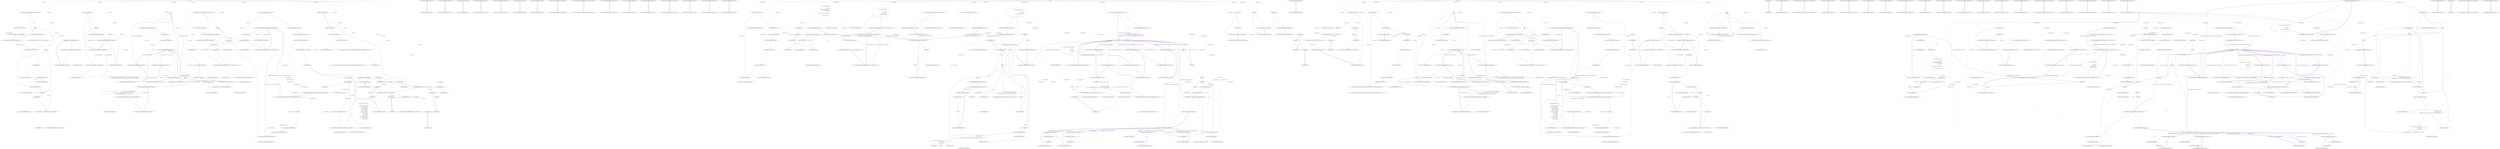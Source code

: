 digraph  {
m0_58 [cluster="System.Action<T1, T2>.Invoke(T1, T2)", file="Http.cs", label="Entry System.Action<T1, T2>.Invoke(T1, T2)", span="0-0"];
m0_70 [cluster="RestSharp.Http.EncodeParameters()", file="Http.cs", label="Entry RestSharp.Http.EncodeParameters()", span="328-328"];
m0_71 [cluster="RestSharp.Http.EncodeParameters()", file="Http.cs", label="var querystring = new StringBuilder()", span="330-330"];
m0_72 [cluster="RestSharp.Http.EncodeParameters()", file="Http.cs", label=Parameters, span="332-332"];
m0_73 [cluster="RestSharp.Http.EncodeParameters()", file="Http.cs", label="querystring.Length > 1", span="334-334"];
m0_74 [cluster="RestSharp.Http.EncodeParameters()", file="Http.cs", label="querystring.Append(''&'')", span="335-335"];
m0_75 [cluster="RestSharp.Http.EncodeParameters()", file="Http.cs", label="querystring.AppendFormat(''{0}={1}'', p.Name.UrlEncode(), p.Value.UrlEncode())", span="337-337"];
m0_76 [cluster="RestSharp.Http.EncodeParameters()", file="Http.cs", label="return querystring.ToString();", span="340-340"];
m0_77 [cluster="RestSharp.Http.EncodeParameters()", file="Http.cs", label="Exit RestSharp.Http.EncodeParameters()", span="328-328"];
m0_96 [cluster="System.Text.Encoding.GetBytes(string)", file="Http.cs", label="Entry System.Text.Encoding.GetBytes(string)", span="0-0"];
m0_24 [cluster="System.Collections.Generic.IDictionary<TKey, TValue>.Add(TKey, TValue)", file="Http.cs", label="Entry System.Collections.Generic.IDictionary<TKey, TValue>.Add(TKey, TValue)", span="0-0"];
m0_98 [cluster="RestSharp.Http.WriteMultipartFormData(System.IO.Stream)", file="Http.cs", label="Entry RestSharp.Http.WriteMultipartFormData(System.IO.Stream)", span="366-366"];
m0_101 [cluster="RestSharp.Http.WriteMultipartFormData(System.IO.Stream)", file="Http.cs", label=Files, span="373-373"];
m0_99 [cluster="RestSharp.Http.WriteMultipartFormData(System.IO.Stream)", file="Http.cs", label=Parameters, span="368-368"];
m0_100 [cluster="RestSharp.Http.WriteMultipartFormData(System.IO.Stream)", file="Http.cs", label="WriteStringTo(requestStream, GetMultipartFormData(param))", span="370-370"];
m0_102 [cluster="RestSharp.Http.WriteMultipartFormData(System.IO.Stream)", file="Http.cs", label="WriteStringTo(requestStream, GetMultipartFileHeader(file))", span="376-376"];
m0_103 [cluster="RestSharp.Http.WriteMultipartFormData(System.IO.Stream)", file="Http.cs", label="file.Writer(requestStream)", span="379-379"];
m0_104 [cluster="RestSharp.Http.WriteMultipartFormData(System.IO.Stream)", file="Http.cs", label="WriteStringTo(requestStream, LINE_BREAK)", span="380-380"];
m0_105 [cluster="RestSharp.Http.WriteMultipartFormData(System.IO.Stream)", file="Http.cs", label="WriteStringTo(requestStream, GetMultipartFooter())", span="383-383"];
m0_106 [cluster="RestSharp.Http.WriteMultipartFormData(System.IO.Stream)", file="Http.cs", label="Exit RestSharp.Http.WriteMultipartFormData(System.IO.Stream)", span="366-366"];
m0_39 [cluster="RestSharp.Http.GetMultipartFileHeader(RestSharp.HttpFile)", file="Http.cs", label="Entry RestSharp.Http.GetMultipartFileHeader(RestSharp.HttpFile)", span="253-253"];
m0_40 [cluster="RestSharp.Http.GetMultipartFileHeader(RestSharp.HttpFile)", file="Http.cs", label="return string.Format(''--{0}{4}Content-Disposition: form-data; name=\''{1}\''; filename=\''{2}\''{4}Content-Type: {3}{4}{4}'',\r\n                \\nFORM_BOUNDARY, file.Name, file.FileName, file.ContentType ?? ''application/octet-stream'', LINE_BREAK);", span="255-256"];
m0_41 [cluster="RestSharp.Http.GetMultipartFileHeader(RestSharp.HttpFile)", file="Http.cs", label="Exit RestSharp.Http.GetMultipartFileHeader(RestSharp.HttpFile)", span="253-253"];
m0_38 [cluster="string.Format(string, object)", file="Http.cs", label="Entry string.Format(string, object)", span="0-0"];
m0_78 [cluster="System.Text.StringBuilder.StringBuilder()", file="Http.cs", label="Entry System.Text.StringBuilder.StringBuilder()", span="0-0"];
m0_43 [cluster="RestSharp.Http.GetMultipartFormData(RestSharp.HttpParameter)", file="Http.cs", label="Entry RestSharp.Http.GetMultipartFormData(RestSharp.HttpParameter)", span="259-259"];
m0_44 [cluster="RestSharp.Http.GetMultipartFormData(RestSharp.HttpParameter)", file="Http.cs", label="string format = param.Name == RequestContentType\r\n                ? ''--{0}{3}Content-Type: {1}{3}Content-Disposition: form-data; \\nname=\''{1}\''{3}{3}{2}{3}''\r\n                : ''--{0}{3}Content-Disposition: form-data; name=\''{1}\''{3}{3}{2}{3}''", span="261-263"];
m0_45 [cluster="RestSharp.Http.GetMultipartFormData(RestSharp.HttpParameter)", file="Http.cs", label="return string.Format(format, FORM_BOUNDARY, param.Name, param.Value, LINE_BREAK);", span="265-265"];
m0_46 [cluster="RestSharp.Http.GetMultipartFormData(RestSharp.HttpParameter)", file="Http.cs", label="Exit RestSharp.Http.GetMultipartFormData(RestSharp.HttpParameter)", span="259-259"];
m0_12 [cluster="System.Collections.Generic.List<T>.List()", file="Http.cs", label="Entry System.Collections.Generic.List<T>.List()", span="0-0"];
m0_92 [cluster="RestSharp.Http.WriteStringTo(System.IO.Stream, string)", file="Http.cs", label="Entry RestSharp.Http.WriteStringTo(System.IO.Stream, string)", span="360-360"];
m0_93 [cluster="RestSharp.Http.WriteStringTo(System.IO.Stream, string)", file="Http.cs", label="var bytes = this.Encoding.GetBytes(toWrite)", span="362-362"];
m0_94 [cluster="RestSharp.Http.WriteStringTo(System.IO.Stream, string)", file="Http.cs", label="stream.Write(bytes, 0, bytes.Length)", span="363-363"];
m0_95 [cluster="RestSharp.Http.WriteStringTo(System.IO.Stream, string)", file="Http.cs", label="Exit RestSharp.Http.WriteStringTo(System.IO.Stream, string)", span="360-360"];
m0_97 [cluster="System.IO.Stream.Write(byte[], int, int)", file="Http.cs", label="Entry System.IO.Stream.Write(byte[], int, int)", span="0-0"];
m0_33 [cluster="lambda expression", file="Http.cs", label="Entry lambda expression", span="238-238"];
m0_25 [cluster="lambda expression", file="Http.cs", label="Entry lambda expression", span="222-222"];
m0_28 [cluster="lambda expression", file="Http.cs", label="Entry lambda expression", span="223-223"];
m0_31 [cluster="lambda expression", file="Http.cs", label="Entry lambda expression", span="237-237"];
m0_26 [cluster="lambda expression", file="Http.cs", label="r.Accept = v", span="222-222"];
m0_27 [cluster="lambda expression", file="Http.cs", label="Exit lambda expression", span="222-222"];
m0_29 [cluster="lambda expression", file="Http.cs", label="r.ContentType = v", span="223-223"];
m0_30 [cluster="lambda expression", file="Http.cs", label="Exit lambda expression", span="223-223"];
m0_32 [cluster="lambda expression", file="Http.cs", label="Exit lambda expression", span="237-237"];
m0_34 [cluster="lambda expression", file="Http.cs", label="Exit lambda expression", span="238-238"];
m0_3 [cluster="RestSharp.Http.Http()", file="Http.cs", label="Entry RestSharp.Http.Http()", span="203-203"];
m0_4 [cluster="RestSharp.Http.Http()", file="Http.cs", label="this.Headers = new List<HttpHeader>()", span="205-205"];
m0_5 [cluster="RestSharp.Http.Http()", file="Http.cs", label="this.Files = new List<HttpFile>()", span="206-206"];
m0_6 [cluster="RestSharp.Http.Http()", file="Http.cs", label="this.Parameters = new List<HttpParameter>()", span="207-207"];
m0_7 [cluster="RestSharp.Http.Http()", file="Http.cs", label="this.Cookies = new List<HttpCookie>()", span="208-208"];
m0_8 [cluster="RestSharp.Http.Http()", file="Http.cs", label="restrictedHeaderActions = new Dictionary<string, Action<HttpWebRequest, string>>(StringComparer.OrdinalIgnoreCase)", span="210-210"];
m0_9 [cluster="RestSharp.Http.Http()", file="Http.cs", label="this.AddSharedHeaderActions()", span="212-212"];
m0_10 [cluster="RestSharp.Http.Http()", file="Http.cs", label="this.AddSyncHeaderActions()", span="213-213"];
m0_11 [cluster="RestSharp.Http.Http()", file="Http.cs", label="Exit RestSharp.Http.Http()", span="203-203"];
m0_42 [cluster="string.Format(string, params object[])", file="Http.cs", label="Entry string.Format(string, params object[])", span="0-0"];
m0_108 [cluster="RestSharp.Http.ExtractResponseData(RestSharp.HttpResponse, System.Net.HttpWebResponse)", file="Http.cs", label="Entry RestSharp.Http.ExtractResponseData(RestSharp.HttpResponse, System.Net.HttpWebResponse)", span="386-386"];
m0_109 [cluster="RestSharp.Http.ExtractResponseData(RestSharp.HttpResponse, System.Net.HttpWebResponse)", file="Http.cs", label=webResponse, span="388-388"];
m0_110 [cluster="RestSharp.Http.ExtractResponseData(RestSharp.HttpResponse, System.Net.HttpWebResponse)", file="Http.cs", label="response.ContentType = webResponse.ContentType", span="394-394"];
m0_111 [cluster="RestSharp.Http.ExtractResponseData(RestSharp.HttpResponse, System.Net.HttpWebResponse)", file="Http.cs", label="response.ContentLength = webResponse.ContentLength", span="395-395"];
m0_112 [cluster="RestSharp.Http.ExtractResponseData(RestSharp.HttpResponse, System.Net.HttpWebResponse)", file="Http.cs", label="Stream webResponseStream = webResponse.GetResponseStream()", span="396-396"];
m0_113 [cluster="RestSharp.Http.ExtractResponseData(RestSharp.HttpResponse, System.Net.HttpWebResponse)", file="Http.cs", label="ProcessResponseStream(webResponseStream, response)", span="409-409"];
m0_114 [cluster="RestSharp.Http.ExtractResponseData(RestSharp.HttpResponse, System.Net.HttpWebResponse)", file="Http.cs", label="response.StatusCode = webResponse.StatusCode", span="411-411"];
m0_115 [cluster="RestSharp.Http.ExtractResponseData(RestSharp.HttpResponse, System.Net.HttpWebResponse)", file="Http.cs", label="response.StatusDescription = webResponse.StatusDescription", span="412-412"];
m0_116 [cluster="RestSharp.Http.ExtractResponseData(RestSharp.HttpResponse, System.Net.HttpWebResponse)", file="Http.cs", label="response.ResponseUri = webResponse.ResponseUri", span="413-413"];
m0_117 [cluster="RestSharp.Http.ExtractResponseData(RestSharp.HttpResponse, System.Net.HttpWebResponse)", file="Http.cs", label="response.ResponseStatus = ResponseStatus.Completed", span="414-414"];
m0_118 [cluster="RestSharp.Http.ExtractResponseData(RestSharp.HttpResponse, System.Net.HttpWebResponse)", file="Http.cs", label="webResponse.Cookies != null", span="417-417"];
m0_119 [cluster="RestSharp.Http.ExtractResponseData(RestSharp.HttpResponse, System.Net.HttpWebResponse)", file="Http.cs", label="webResponse.Cookies", span="419-419"];
m0_120 [cluster="RestSharp.Http.ExtractResponseData(RestSharp.HttpResponse, System.Net.HttpWebResponse)", file="Http.cs", label="response.Cookies.Add(new HttpCookie\r\n                        {\r\n                            Comment = cookie.Comment,\r\n                            \\nCommentUri = cookie.CommentUri,\r\n                            Discard = cookie.Discard,\r\n                            Domain = \\ncookie.Domain,\r\n                            Expired = cookie.Expired,\r\n                            Expires = cookie.Expires,\r\n                            \\nHttpOnly = cookie.HttpOnly,\r\n                            Name = cookie.Name,\r\n                            Path = cookie.Path,\r\n                            \\nPort = cookie.Port,\r\n                            Secure = cookie.Secure,\r\n                            TimeStamp = cookie.TimeStamp,\r\n                            \\nValue = cookie.Value,\r\n                            Version = cookie.Version\r\n                        })", span="421-437"];
m0_121 [cluster="RestSharp.Http.ExtractResponseData(RestSharp.HttpResponse, System.Net.HttpWebResponse)", file="Http.cs", label="webResponse.Headers.AllKeys", span="441-441"];
m0_122 [cluster="RestSharp.Http.ExtractResponseData(RestSharp.HttpResponse, System.Net.HttpWebResponse)", file="Http.cs", label="var headerValue = webResponse.Headers[headerName]", span="443-443"];
m0_123 [cluster="RestSharp.Http.ExtractResponseData(RestSharp.HttpResponse, System.Net.HttpWebResponse)", file="Http.cs", label="response.Headers.Add(new HttpHeader { Name = headerName, Value = headerValue })", span="444-444"];
m0_124 [cluster="RestSharp.Http.ExtractResponseData(RestSharp.HttpResponse, System.Net.HttpWebResponse)", file="Http.cs", label="webResponse.Close()", span="447-447"];
m0_125 [cluster="RestSharp.Http.ExtractResponseData(RestSharp.HttpResponse, System.Net.HttpWebResponse)", file="Http.cs", label="Exit RestSharp.Http.ExtractResponseData(RestSharp.HttpResponse, System.Net.HttpWebResponse)", span="386-386"];
m0_126 [cluster="System.Net.HttpWebResponse.GetResponseStream()", file="Http.cs", label="Entry System.Net.HttpWebResponse.GetResponseStream()", span="0-0"];
m0_128 [cluster="RestSharp.HttpCookie.HttpCookie()", file="Http.cs", label="Entry RestSharp.HttpCookie.HttpCookie()", span="7-7"];
m0_67 [cluster="System.Net.Cookie.Cookie()", file="Http.cs", label="Entry System.Net.Cookie.Cookie()", span="0-0"];
m0_107 [cluster="System.Action<T>.Invoke(T)", file="Http.cs", label="Entry System.Action<T>.Invoke(T)", span="0-0"];
m0_81 [cluster="System.Text.StringBuilder.AppendFormat(string, object, object)", file="Http.cs", label="Entry System.Text.StringBuilder.AppendFormat(string, object, object)", span="0-0"];
m0_79 [cluster="System.Text.StringBuilder.Append(string)", file="Http.cs", label="Entry System.Text.StringBuilder.Append(string)", span="0-0"];
m0_127 [cluster="RestSharp.Http.ProcessResponseStream(System.IO.Stream, RestSharp.HttpResponse)", file="Http.cs", label="Entry RestSharp.Http.ProcessResponseStream(System.IO.Stream, RestSharp.HttpResponse)", span="451-451"];
m0_132 [cluster="RestSharp.Http.ProcessResponseStream(System.IO.Stream, RestSharp.HttpResponse)", file="Http.cs", label="ResponseWriter == null", span="453-453"];
m0_133 [cluster="RestSharp.Http.ProcessResponseStream(System.IO.Stream, RestSharp.HttpResponse)", file="Http.cs", label="response.RawBytes = webResponseStream.ReadAsBytes()", span="455-455"];
m0_134 [cluster="RestSharp.Http.ProcessResponseStream(System.IO.Stream, RestSharp.HttpResponse)", file="Http.cs", label="ResponseWriter(webResponseStream)", span="459-459"];
m0_135 [cluster="RestSharp.Http.ProcessResponseStream(System.IO.Stream, RestSharp.HttpResponse)", file="Http.cs", label="Exit RestSharp.Http.ProcessResponseStream(System.IO.Stream, RestSharp.HttpResponse)", span="451-451"];
m0_15 [cluster="RestSharp.Http.AddSyncHeaderActions()", file="Http.cs", label="Entry RestSharp.Http.AddSyncHeaderActions()", span="216-216"];
m0_16 [cluster="RestSharp.Http.AddSyncHeaderActions()", file="Http.cs", label="Exit RestSharp.Http.AddSyncHeaderActions()", span="216-216"];
m0_80 [cluster="string.UrlEncode()", file="Http.cs", label="Entry string.UrlEncode()", span="50-50"];
m0_14 [cluster="RestSharp.Http.AddSharedHeaderActions()", file="Http.cs", label="Entry RestSharp.Http.AddSharedHeaderActions()", span="220-220"];
m0_19 [cluster="RestSharp.Http.AddSharedHeaderActions()", file="Http.cs", label="restrictedHeaderActions.Add(''Accept'', (r, v) => r.Accept = v)", span="222-222"];
m0_20 [cluster="RestSharp.Http.AddSharedHeaderActions()", file="Http.cs", label="restrictedHeaderActions.Add(''Content-Type'', (r, v) => r.ContentType = v)", span="223-223"];
m0_21 [cluster="RestSharp.Http.AddSharedHeaderActions()", file="Http.cs", label="restrictedHeaderActions.Add(''Date'', (r, v) => { /* Set by system */ })", span="237-237"];
m0_22 [cluster="RestSharp.Http.AddSharedHeaderActions()", file="Http.cs", label="restrictedHeaderActions.Add(''Host'', (r, v) => { /* Set by system */ })", span="238-238"];
m0_23 [cluster="RestSharp.Http.AddSharedHeaderActions()", file="Http.cs", label="Exit RestSharp.Http.AddSharedHeaderActions()", span="220-220"];
m0_129 [cluster="System.Collections.Generic.ICollection<T>.Add(T)", file="Http.cs", label="Entry System.Collections.Generic.ICollection<T>.Add(T)", span="0-0"];
m0_82 [cluster="System.Text.StringBuilder.ToString()", file="Http.cs", label="Entry System.Text.StringBuilder.ToString()", span="0-0"];
m0_131 [cluster="System.Net.HttpWebResponse.Close()", file="Http.cs", label="Entry System.Net.HttpWebResponse.Close()", span="0-0"];
m0_68 [cluster="System.Uri.Uri(string)", file="Http.cs", label="Entry System.Uri.Uri(string)", span="0-0"];
m0_83 [cluster="RestSharp.Http.PreparePostBody(System.Net.HttpWebRequest)", file="Http.cs", label="Entry RestSharp.Http.PreparePostBody(System.Net.HttpWebRequest)", span="343-343"];
m0_84 [cluster="RestSharp.Http.PreparePostBody(System.Net.HttpWebRequest)", file="Http.cs", label="HasFiles || AlwaysMultipartFormData", span="345-345"];
m0_85 [cluster="RestSharp.Http.PreparePostBody(System.Net.HttpWebRequest)", file="Http.cs", label="webRequest.ContentType = GetMultipartFormContentType()", span="347-347"];
m0_87 [cluster="RestSharp.Http.PreparePostBody(System.Net.HttpWebRequest)", file="Http.cs", label="webRequest.ContentType = ''application/x-www-form-urlencoded''", span="351-351"];
m0_90 [cluster="RestSharp.Http.PreparePostBody(System.Net.HttpWebRequest)", file="Http.cs", label="webRequest.ContentType = RequestContentType", span="356-356"];
m0_86 [cluster="RestSharp.Http.PreparePostBody(System.Net.HttpWebRequest)", file="Http.cs", label=HasParameters, span="349-349"];
m0_89 [cluster="RestSharp.Http.PreparePostBody(System.Net.HttpWebRequest)", file="Http.cs", label=HasBody, span="354-354"];
m0_88 [cluster="RestSharp.Http.PreparePostBody(System.Net.HttpWebRequest)", file="Http.cs", label="RequestBody = EncodeParameters()", span="352-352"];
m0_91 [cluster="RestSharp.Http.PreparePostBody(System.Net.HttpWebRequest)", file="Http.cs", label="Exit RestSharp.Http.PreparePostBody(System.Net.HttpWebRequest)", span="343-343"];
m0_50 [cluster="string.Format(string, object, object)", file="Http.cs", label="Entry string.Format(string, object, object)", span="0-0"];
m0_136 [cluster="System.IO.Stream.ReadAsBytes()", file="Http.cs", label="Entry System.IO.Stream.ReadAsBytes()", span="43-43"];
m0_66 [cluster="System.Net.CookieContainer.CookieContainer()", file="Http.cs", label="Entry System.Net.CookieContainer.CookieContainer()", span="0-0"];
m0_57 [cluster="System.Collections.Generic.IDictionary<TKey, TValue>.ContainsKey(TKey)", file="Http.cs", label="Entry System.Collections.Generic.IDictionary<TKey, TValue>.ContainsKey(TKey)", span="0-0"];
m0_35 [cluster="RestSharp.Http.GetMultipartFormContentType()", file="Http.cs", label="Entry RestSharp.Http.GetMultipartFormContentType()", span="248-248"];
m0_36 [cluster="RestSharp.Http.GetMultipartFormContentType()", file="Http.cs", label="return string.Format(''multipart/form-data; boundary={0}'', FORM_BOUNDARY);", span="250-250"];
m0_37 [cluster="RestSharp.Http.GetMultipartFormContentType()", file="Http.cs", label="Exit RestSharp.Http.GetMultipartFormContentType()", span="248-248"];
m0_47 [cluster="RestSharp.Http.GetMultipartFooter()", file="Http.cs", label="Entry RestSharp.Http.GetMultipartFooter()", span="268-268"];
m0_48 [cluster="RestSharp.Http.GetMultipartFooter()", file="Http.cs", label="return string.Format(''--{0}--{1}'', FORM_BOUNDARY, LINE_BREAK);", span="270-270"];
m0_49 [cluster="RestSharp.Http.GetMultipartFooter()", file="Http.cs", label="Exit RestSharp.Http.GetMultipartFooter()", span="268-268"];
m0_0 [cluster="RestSharp.Http.Create()", file="Http.cs", label="Entry RestSharp.Http.Create()", span="42-42"];
m0_1 [cluster="RestSharp.Http.Create()", file="Http.cs", label="return new Http();", span="44-44"];
m0_2 [cluster="RestSharp.Http.Create()", file="Http.cs", label="Exit RestSharp.Http.Create()", span="42-42"];
m0_51 [cluster="RestSharp.Http.AppendHeaders(System.Net.HttpWebRequest)", file="Http.cs", label="Entry RestSharp.Http.AppendHeaders(System.Net.HttpWebRequest)", span="277-277"];
m0_52 [cluster="RestSharp.Http.AppendHeaders(System.Net.HttpWebRequest)", file="Http.cs", label=Headers, span="279-279"];
m0_54 [cluster="RestSharp.Http.AppendHeaders(System.Net.HttpWebRequest)", file="Http.cs", label="restrictedHeaderActions[header.Name].Invoke(webRequest, header.Value)", span="283-283"];
m0_55 [cluster="RestSharp.Http.AppendHeaders(System.Net.HttpWebRequest)", file="Http.cs", label="webRequest.Headers[header.Name] = header.Value", span="290-290"];
m0_53 [cluster="RestSharp.Http.AppendHeaders(System.Net.HttpWebRequest)", file="Http.cs", label="restrictedHeaderActions.ContainsKey(header.Name)", span="281-281"];
m0_56 [cluster="RestSharp.Http.AppendHeaders(System.Net.HttpWebRequest)", file="Http.cs", label="Exit RestSharp.Http.AppendHeaders(System.Net.HttpWebRequest)", span="277-277"];
m0_13 [cluster="System.Collections.Generic.Dictionary<TKey, TValue>.Dictionary(System.Collections.Generic.IEqualityComparer<TKey>)", file="Http.cs", label="Entry System.Collections.Generic.Dictionary<TKey, TValue>.Dictionary(System.Collections.Generic.IEqualityComparer<TKey>)", span="0-0"];
m0_59 [cluster="RestSharp.Http.AppendCookies(System.Net.HttpWebRequest)", file="Http.cs", label="Entry RestSharp.Http.AppendCookies(System.Net.HttpWebRequest)", span="296-296"];
m0_60 [cluster="RestSharp.Http.AppendCookies(System.Net.HttpWebRequest)", file="Http.cs", label="webRequest.CookieContainer = this.CookieContainer ?? new CookieContainer()", span="299-299"];
m0_63 [cluster="RestSharp.Http.AppendCookies(System.Net.HttpWebRequest)", file="Http.cs", label="var uri = webRequest.RequestUri", span="320-320"];
m0_64 [cluster="RestSharp.Http.AppendCookies(System.Net.HttpWebRequest)", file="Http.cs", label="webRequest.CookieContainer.Add(new Uri(string.Format(''{0}://{1}'', uri.Scheme, uri.Host)), cookie)", span="322-322"];
m0_61 [cluster="RestSharp.Http.AppendCookies(System.Net.HttpWebRequest)", file="Http.cs", label=Cookies, span="301-301"];
m0_62 [cluster="RestSharp.Http.AppendCookies(System.Net.HttpWebRequest)", file="Http.cs", label="var cookie = new Cookie\r\n                {\r\n                    Name = httpCookie.Name,\r\n                    Value = httpCookie.Value\r\n                }", span="314-318"];
m0_65 [cluster="RestSharp.Http.AppendCookies(System.Net.HttpWebRequest)", file="Http.cs", label="Exit RestSharp.Http.AppendCookies(System.Net.HttpWebRequest)", span="296-296"];
m0_17 [cluster="RestSharp.Http.AddAsyncHeaderActions()", file="Http.cs", label="Entry RestSharp.Http.AddAsyncHeaderActions()", span="218-218"];
m0_18 [cluster="RestSharp.Http.AddAsyncHeaderActions()", file="Http.cs", label="Exit RestSharp.Http.AddAsyncHeaderActions()", span="218-218"];
m0_130 [cluster="RestSharp.HttpHeader.HttpHeader()", file="Http.cs", label="Entry RestSharp.HttpHeader.HttpHeader()", span="6-6"];
m0_69 [cluster="System.Net.CookieContainer.Add(System.Uri, System.Net.Cookie)", file="Http.cs", label="Entry System.Net.CookieContainer.Add(System.Uri, System.Net.Cookie)", span="0-0"];
m1_22 [cluster="RestSharp.IRestRequest.AddCookie(string, string)", file="IRestRequest.cs", label="Entry RestSharp.IRestRequest.AddCookie(string, string)", span="262-262"];
m1_23 [cluster="RestSharp.IRestRequest.AddCookie(string, string)", file="IRestRequest.cs", label="Exit RestSharp.IRestRequest.AddCookie(string, string)", span="262-262"];
m1_2 [cluster="RestSharp.IRestRequest.AddBody(object)", file="IRestRequest.cs", label="Entry RestSharp.IRestRequest.AddBody(object)", span="176-176"];
m1_3 [cluster="RestSharp.IRestRequest.AddBody(object)", file="IRestRequest.cs", label="Exit RestSharp.IRestRequest.AddBody(object)", span="176-176"];
m1_20 [cluster="RestSharp.IRestRequest.AddHeader(string, string)", file="IRestRequest.cs", label="Entry RestSharp.IRestRequest.AddHeader(string, string)", span="254-254"];
m1_21 [cluster="RestSharp.IRestRequest.AddHeader(string, string)", file="IRestRequest.cs", label="Exit RestSharp.IRestRequest.AddHeader(string, string)", span="254-254"];
m1_24 [cluster="RestSharp.IRestRequest.AddUrlSegment(string, string)", file="IRestRequest.cs", label="Entry RestSharp.IRestRequest.AddUrlSegment(string, string)", span="270-270"];
m1_25 [cluster="RestSharp.IRestRequest.AddUrlSegment(string, string)", file="IRestRequest.cs", label="Exit RestSharp.IRestRequest.AddUrlSegment(string, string)", span="270-270"];
m1_12 [cluster="RestSharp.IRestRequest.AddObject(object)", file="IRestRequest.cs", label="Entry RestSharp.IRestRequest.AddObject(object)", span="217-217"];
m1_13 [cluster="RestSharp.IRestRequest.AddObject(object)", file="IRestRequest.cs", label="Exit RestSharp.IRestRequest.AddObject(object)", span="217-217"];
m1_4 [cluster="RestSharp.IRestRequest.AddJsonBody(object)", file="IRestRequest.cs", label="Entry RestSharp.IRestRequest.AddJsonBody(object)", span="183-183"];
m1_5 [cluster="RestSharp.IRestRequest.AddJsonBody(object)", file="IRestRequest.cs", label="Exit RestSharp.IRestRequest.AddJsonBody(object)", span="183-183"];
m1_14 [cluster="RestSharp.IRestRequest.AddParameter(RestSharp.Parameter)", file="IRestRequest.cs", label="Entry RestSharp.IRestRequest.AddParameter(RestSharp.Parameter)", span="224-224"];
m1_15 [cluster="RestSharp.IRestRequest.AddParameter(RestSharp.Parameter)", file="IRestRequest.cs", label="Exit RestSharp.IRestRequest.AddParameter(RestSharp.Parameter)", span="224-224"];
m1_18 [cluster="RestSharp.IRestRequest.AddParameter(string, object, RestSharp.ParameterType)", file="IRestRequest.cs", label="Entry RestSharp.IRestRequest.AddParameter(string, object, RestSharp.ParameterType)", span="246-246"];
m1_19 [cluster="RestSharp.IRestRequest.AddParameter(string, object, RestSharp.ParameterType)", file="IRestRequest.cs", label="Exit RestSharp.IRestRequest.AddParameter(string, object, RestSharp.ParameterType)", span="246-246"];
m1_26 [cluster="RestSharp.IRestRequest.AddQueryParameter(string, string)", file="IRestRequest.cs", label="Entry RestSharp.IRestRequest.AddQueryParameter(string, string)", span="278-278"];
m1_27 [cluster="RestSharp.IRestRequest.AddQueryParameter(string, string)", file="IRestRequest.cs", label="Exit RestSharp.IRestRequest.AddQueryParameter(string, string)", span="278-278"];
m1_6 [cluster="RestSharp.IRestRequest.AddXmlBody(object)", file="IRestRequest.cs", label="Entry RestSharp.IRestRequest.AddXmlBody(object)", span="190-190"];
m1_7 [cluster="RestSharp.IRestRequest.AddXmlBody(object)", file="IRestRequest.cs", label="Exit RestSharp.IRestRequest.AddXmlBody(object)", span="190-190"];
m1_8 [cluster="RestSharp.IRestRequest.AddXmlBody(object, string)", file="IRestRequest.cs", label="Entry RestSharp.IRestRequest.AddXmlBody(object, string)", span="199-199"];
m1_9 [cluster="RestSharp.IRestRequest.AddXmlBody(object, string)", file="IRestRequest.cs", label="Exit RestSharp.IRestRequest.AddXmlBody(object, string)", span="199-199"];
m1_10 [cluster="RestSharp.IRestRequest.AddObject(object, params string[])", file="IRestRequest.cs", label="Entry RestSharp.IRestRequest.AddObject(object, params string[])", span="210-210"];
m1_11 [cluster="RestSharp.IRestRequest.AddObject(object, params string[])", file="IRestRequest.cs", label="Exit RestSharp.IRestRequest.AddObject(object, params string[])", span="210-210"];
m1_0 [cluster="RestSharp.IRestRequest.AddBody(object, string)", file="IRestRequest.cs", label="Entry RestSharp.IRestRequest.AddBody(object, string)", span="168-168"];
m1_1 [cluster="RestSharp.IRestRequest.AddBody(object, string)", file="IRestRequest.cs", label="Exit RestSharp.IRestRequest.AddBody(object, string)", span="168-168"];
m1_16 [cluster="RestSharp.IRestRequest.AddParameter(string, object)", file="IRestRequest.cs", label="Entry RestSharp.IRestRequest.AddParameter(string, object)", span="232-232"];
m1_17 [cluster="RestSharp.IRestRequest.AddParameter(string, object)", file="IRestRequest.cs", label="Exit RestSharp.IRestRequest.AddParameter(string, object)", span="232-232"];
m1_28 [cluster="RestSharp.IRestRequest.IncreaseNumAttempts()", file="IRestRequest.cs", label="Entry RestSharp.IRestRequest.IncreaseNumAttempts()", span="282-282"];
m1_29 [cluster="RestSharp.IRestRequest.IncreaseNumAttempts()", file="IRestRequest.cs", label="Exit RestSharp.IRestRequest.IncreaseNumAttempts()", span="282-282"];
m2_2_9 [cluster="RestSharp.Serializers.JsonSerializer.JsonSerializer()", file=merged, label="Entry RestSharp.Serializers.JsonSerializer.JsonSerializer()", span="12-12"];
m2_1_6 [cluster="RestSharp.IRestRequest.AddXmlBody(object)", file=merged, label="Entry RestSharp.IRestRequest.AddXmlBody(object)", span="190-190"];
m2_1_7 [cluster="RestSharp.IRestRequest.AddXmlBody(object)", file=merged, label="Exit RestSharp.IRestRequest.AddXmlBody(object)", span="190-190"];
m2_0_24 [cluster="System.Collections.Generic.IDictionary<TKey, TValue>.Add(TKey, TValue)", file=merged, label="Entry System.Collections.Generic.IDictionary<TKey, TValue>.Add(TKey, TValue)", span="0-0"];
m2_0_98 [cluster="RestSharp.Http.WriteMultipartFormData(System.IO.Stream)", file=merged, label="Entry RestSharp.Http.WriteMultipartFormData(System.IO.Stream)", span="366-366"];
m2_0_101 [cluster="RestSharp.Http.WriteMultipartFormData(System.IO.Stream)", file=merged, label=Files, span="373-373"];
m2_0_99 [cluster="RestSharp.Http.WriteMultipartFormData(System.IO.Stream)", file=merged, label=Parameters, span="368-368"];
m2_0_100 [cluster="RestSharp.Http.WriteMultipartFormData(System.IO.Stream)", file=merged, label="WriteStringTo(requestStream, GetMultipartFormData(param))", span="370-370"];
m2_0_102 [cluster="RestSharp.Http.WriteMultipartFormData(System.IO.Stream)", file=merged, label="WriteStringTo(requestStream, GetMultipartFileHeader(file))", span="376-376"];
m2_0_103 [cluster="RestSharp.Http.WriteMultipartFormData(System.IO.Stream)", file=merged, label="file.Writer(requestStream)", span="379-379"];
m2_0_104 [cluster="RestSharp.Http.WriteMultipartFormData(System.IO.Stream)", file=merged, label="WriteStringTo(requestStream, LINE_BREAK)", span="380-380"];
m2_0_105 [cluster="RestSharp.Http.WriteMultipartFormData(System.IO.Stream)", file=merged, label="WriteStringTo(requestStream, GetMultipartFooter())", span="383-383"];
m2_0_106 [cluster="RestSharp.Http.WriteMultipartFormData(System.IO.Stream)", file=merged, label="Exit RestSharp.Http.WriteMultipartFormData(System.IO.Stream)", span="366-366"];
m2_0_78 [cluster="System.Text.StringBuilder.StringBuilder()", file=merged, label="Entry System.Text.StringBuilder.StringBuilder()", span="0-0"];
m2_2_34 [cluster="lambda expression", file=merged, label="Entry lambda expression", span="133-139"];
m2_0_33 [cluster="lambda expression", file=merged, label="Entry lambda expression", span="238-238"];
m2_0_25 [cluster="lambda expression", file=merged, label="Entry lambda expression", span="222-222"];
m2_0_28 [cluster="lambda expression", file=merged, label="Entry lambda expression", span="223-223"];
m2_0_31 [cluster="lambda expression", file=merged, label="Entry lambda expression", span="237-237"];
m2_0_26 [cluster="lambda expression", file=merged, label="r.Accept = v", span="222-222"];
m2_0_27 [cluster="lambda expression", file=merged, label="Exit lambda expression", span="222-222"];
m2_0_29 [cluster="lambda expression", file=merged, label="r.ContentType = v", span="223-223"];
m2_0_30 [cluster="lambda expression", file=merged, label="Exit lambda expression", span="223-223"];
m2_0_32 [cluster="lambda expression", file=merged, label="Exit lambda expression", span="237-237"];
m2_0_34 [cluster="lambda expression", file=merged, label="Exit lambda expression", span="238-238"];
m2_2_139 [cluster="lambda expression", file=merged, label="Entry lambda expression", span="415-415"];
m2_2_10 [cluster="lambda expression", file=merged, label="Entry lambda expression", span="70-70"];
m2_2_11 [cluster="lambda expression", file=merged, label="Exit lambda expression", span="70-70"];
m2_2_35 [cluster="lambda expression", file=merged, label="var file = new StreamReader(path)", span="135-135"];
m2_2_36 [cluster="lambda expression", file=merged, label="file.BaseStream.CopyTo(s)", span="137-137"];
m2_2_37 [cluster="lambda expression", file=merged, label="Exit lambda expression", span="133-139"];
m2_2_140 [cluster="lambda expression", file=merged, label="Uri.CheckHostName(Regex.Split(host, portSplit)[0]) == UriHostNameType.Unknown", span="415-415"];
m2_2_141 [cluster="lambda expression", file=merged, label="Exit lambda expression", span="415-415"];
m2_0_42 [cluster="string.Format(string, params object[])", file=merged, label="Entry string.Format(string, params object[])", span="0-0"];
m2_1_2 [cluster="RestSharp.IRestRequest.AddBody(object)", file=merged, label="Entry RestSharp.IRestRequest.AddBody(object)", span="176-176"];
m2_1_3 [cluster="RestSharp.IRestRequest.AddBody(object)", file=merged, label="Exit RestSharp.IRestRequest.AddBody(object)", span="176-176"];
m2_0_107 [cluster="System.Action<T>.Invoke(T)", file=merged, label="Entry System.Action<T>.Invoke(T)", span="0-0"];
m2_0_81 [cluster="System.Text.StringBuilder.AppendFormat(string, object, object)", file=merged, label="Entry System.Text.StringBuilder.AppendFormat(string, object, object)", span="0-0"];
m2_1_18 [cluster="RestSharp.IRestRequest.AddParameter(string, object, RestSharp.ParameterType)", file=merged, label="Entry RestSharp.IRestRequest.AddParameter(string, object, RestSharp.ParameterType)", span="246-246"];
m2_1_19 [cluster="RestSharp.IRestRequest.AddParameter(string, object, RestSharp.ParameterType)", file=merged, label="Exit RestSharp.IRestRequest.AddParameter(string, object, RestSharp.ParameterType)", span="246-246"];
m2_0_79 [cluster="System.Text.StringBuilder.Append(string)", file=merged, label="Entry System.Text.StringBuilder.Append(string)", span="0-0"];
m2_2_40 [cluster="RestSharp.RestRequest.AddFile(string, byte[], string)", file=merged, label="Entry RestSharp.RestRequest.AddFile(string, byte[], string)", span="150-150"];
m2_2_41 [cluster="RestSharp.RestRequest.AddFile(string, byte[], string)", color=red, community=0, file=merged, label="31: return this.AddFile(FileParameter.Create(name, bytes, fileName));", span="152-152"];
m2_2_42 [cluster="RestSharp.RestRequest.AddFile(string, byte[], string)", file=merged, label="Exit RestSharp.RestRequest.AddFile(string, byte[], string)", span="150-150"];
m2_1_28 [cluster="RestSharp.IRestRequest.IncreaseNumAttempts()", file=merged, label="Entry RestSharp.IRestRequest.IncreaseNumAttempts()", span="282-282"];
m2_1_29 [cluster="RestSharp.IRestRequest.IncreaseNumAttempts()", file=merged, label="Exit RestSharp.IRestRequest.IncreaseNumAttempts()", span="282-282"];
m2_2_121 [cluster="RestSharp.RestRequest.AddParameter(RestSharp.Parameter)", file=merged, label="Entry RestSharp.RestRequest.AddParameter(RestSharp.Parameter)", span="361-361"];
m2_2_122 [cluster="RestSharp.RestRequest.AddParameter(RestSharp.Parameter)", file=merged, label="this.Parameters.Add(p)", span="363-363"];
m2_2_123 [cluster="RestSharp.RestRequest.AddParameter(RestSharp.Parameter)", file=merged, label="return this;", span="364-364"];
m2_2_124 [cluster="RestSharp.RestRequest.AddParameter(RestSharp.Parameter)", file=merged, label="Exit RestSharp.RestRequest.AddParameter(RestSharp.Parameter)", span="361-361"];
m2_2_116 [cluster="RestSharp.RestRequest.AddParameter(string, object)", file=merged, label="Entry RestSharp.RestRequest.AddParameter(string, object)", span="373-373"];
m2_2_125 [cluster="RestSharp.RestRequest.AddParameter(string, object)", file=merged, label="return this.AddParameter(new Parameter\r\n                                     {\r\n                                         Name = \\nname,\r\n                                         Value = value,\r\n                                         Type = ParameterType.GetOrPost\r\n                                     });", span="375-380"];
m2_2_126 [cluster="RestSharp.RestRequest.AddParameter(string, object)", file=merged, label="Exit RestSharp.RestRequest.AddParameter(string, object)", span="373-373"];
m2_2_137 [cluster="System.Func<T, TResult>.Invoke(T)", file=merged, label="Entry System.Func<T, TResult>.Invoke(T)", span="0-0"];
m2_0_83 [cluster="RestSharp.Http.PreparePostBody(System.Net.HttpWebRequest)", file=merged, label="Entry RestSharp.Http.PreparePostBody(System.Net.HttpWebRequest)", span="343-343"];
m2_0_84 [cluster="RestSharp.Http.PreparePostBody(System.Net.HttpWebRequest)", file=merged, label="HasFiles || AlwaysMultipartFormData", span="345-345"];
m2_0_85 [cluster="RestSharp.Http.PreparePostBody(System.Net.HttpWebRequest)", file=merged, label="webRequest.ContentType = GetMultipartFormContentType()", span="347-347"];
m2_0_87 [cluster="RestSharp.Http.PreparePostBody(System.Net.HttpWebRequest)", file=merged, label="webRequest.ContentType = ''application/x-www-form-urlencoded''", span="351-351"];
m2_0_90 [cluster="RestSharp.Http.PreparePostBody(System.Net.HttpWebRequest)", file=merged, label="webRequest.ContentType = RequestContentType", span="356-356"];
m2_0_86 [cluster="RestSharp.Http.PreparePostBody(System.Net.HttpWebRequest)", file=merged, label=HasParameters, span="349-349"];
m2_0_89 [cluster="RestSharp.Http.PreparePostBody(System.Net.HttpWebRequest)", file=merged, label=HasBody, span="354-354"];
m2_0_88 [cluster="RestSharp.Http.PreparePostBody(System.Net.HttpWebRequest)", file=merged, label="RequestBody = EncodeParameters()", span="352-352"];
m2_0_91 [cluster="RestSharp.Http.PreparePostBody(System.Net.HttpWebRequest)", file=merged, label="Exit RestSharp.Http.PreparePostBody(System.Net.HttpWebRequest)", span="343-343"];
m2_1_10 [cluster="RestSharp.IRestRequest.AddObject(object, params string[])", file=merged, label="Entry RestSharp.IRestRequest.AddObject(object, params string[])", span="210-210"];
m2_1_11 [cluster="RestSharp.IRestRequest.AddObject(object, params string[])", file=merged, label="Exit RestSharp.IRestRequest.AddObject(object, params string[])", span="210-210"];
m2_0_66 [cluster="System.Net.CookieContainer.CookieContainer()", file=merged, label="Entry System.Net.CookieContainer.CookieContainer()", span="0-0"];
m2_2_117 [cluster="RestSharp.RestRequest.AddObject(object)", file=merged, label="Entry RestSharp.RestRequest.AddObject(object)", span="350-350"];
m2_2_118 [cluster="RestSharp.RestRequest.AddObject(object)", file=merged, label="this.AddObject(obj, new string[] { })", span="352-352"];
m2_2_119 [cluster="RestSharp.RestRequest.AddObject(object)", file=merged, label="return this;", span="353-353"];
m2_2_120 [cluster="RestSharp.RestRequest.AddObject(object)", file=merged, label="Exit RestSharp.RestRequest.AddObject(object)", span="350-350"];
m2_0_47 [cluster="RestSharp.Http.GetMultipartFooter()", file=merged, label="Entry RestSharp.Http.GetMultipartFooter()", span="268-268"];
m2_0_48 [cluster="RestSharp.Http.GetMultipartFooter()", file=merged, label="return string.Format(''--{0}--{1}'', FORM_BOUNDARY, LINE_BREAK);", span="270-270"];
m2_0_49 [cluster="RestSharp.Http.GetMultipartFooter()", file=merged, label="Exit RestSharp.Http.GetMultipartFooter()", span="268-268"];
m2_0_0 [cluster="RestSharp.Http.Create()", file=merged, label="Entry RestSharp.Http.Create()", span="42-42"];
m2_0_1 [cluster="RestSharp.Http.Create()", file=merged, label="return new Http();", span="44-44"];
m2_0_2 [cluster="RestSharp.Http.Create()", file=merged, label="Exit RestSharp.Http.Create()", span="42-42"];
m2_1_12 [cluster="RestSharp.IRestRequest.AddObject(object)", file=merged, label="Entry RestSharp.IRestRequest.AddObject(object)", span="217-217"];
m2_1_13 [cluster="RestSharp.IRestRequest.AddObject(object)", file=merged, label="Exit RestSharp.IRestRequest.AddObject(object)", span="217-217"];
m2_1_4 [cluster="RestSharp.IRestRequest.AddJsonBody(object)", file=merged, label="Entry RestSharp.IRestRequest.AddJsonBody(object)", span="183-183"];
m2_1_5 [cluster="RestSharp.IRestRequest.AddJsonBody(object)", file=merged, label="Exit RestSharp.IRestRequest.AddJsonBody(object)", span="183-183"];
m2_1_26 [cluster="RestSharp.IRestRequest.AddQueryParameter(string, string)", file=merged, label="Entry RestSharp.IRestRequest.AddQueryParameter(string, string)", span="278-278"];
m2_1_27 [cluster="RestSharp.IRestRequest.AddQueryParameter(string, string)", file=merged, label="Exit RestSharp.IRestRequest.AddQueryParameter(string, string)", span="278-278"];
m2_0_13 [cluster="System.Collections.Generic.Dictionary<TKey, TValue>.Dictionary(System.Collections.Generic.IEqualityComparer<TKey>)", file=merged, label="Entry System.Collections.Generic.Dictionary<TKey, TValue>.Dictionary(System.Collections.Generic.IEqualityComparer<TKey>)", span="0-0"];
m2_0_130 [cluster="RestSharp.HttpHeader.HttpHeader()", file=merged, label="Entry RestSharp.HttpHeader.HttpHeader()", span="6-6"];
m2_0_17 [cluster="RestSharp.Http.AddAsyncHeaderActions()", file=merged, label="Entry RestSharp.Http.AddAsyncHeaderActions()", span="218-218"];
m2_0_18 [cluster="RestSharp.Http.AddAsyncHeaderActions()", file=merged, label="Exit RestSharp.Http.AddAsyncHeaderActions()", span="218-218"];
m2_1_16 [cluster="RestSharp.IRestRequest.AddParameter(string, object)", file=merged, label="Entry RestSharp.IRestRequest.AddParameter(string, object)", span="232-232"];
m2_1_17 [cluster="RestSharp.IRestRequest.AddParameter(string, object)", file=merged, label="Exit RestSharp.IRestRequest.AddParameter(string, object)", span="232-232"];
m2_0_58 [cluster="System.Action<T1, T2>.Invoke(T1, T2)", file=merged, label="Entry System.Action<T1, T2>.Invoke(T1, T2)", span="0-0"];
m2_2_115 [cluster="string.Join(string, params string[])", file=merged, label="Entry string.Join(string, params string[])", span="0-0"];
m2_1_24 [cluster="RestSharp.IRestRequest.AddUrlSegment(string, string)", file=merged, label="Entry RestSharp.IRestRequest.AddUrlSegment(string, string)", span="270-270"];
m2_1_25 [cluster="RestSharp.IRestRequest.AddUrlSegment(string, string)", file=merged, label="Exit RestSharp.IRestRequest.AddUrlSegment(string, string)", span="270-270"];
m2_2_110 [cluster="System.Collections.Generic.IEnumerable<TSource>.Contains<TSource>(TSource)", file=merged, label="Entry System.Collections.Generic.IEnumerable<TSource>.Contains<TSource>(TSource)", span="0-0"];
m2_0_96 [cluster="System.Text.Encoding.GetBytes(string)", file=merged, label="Entry System.Text.Encoding.GetBytes(string)", span="0-0"];
m2_2_109 [cluster="System.Type.GetProperties()", file=merged, label="Entry System.Type.GetProperties()", span="0-0"];
m2_2_8 [cluster="RestSharp.Serializers.XmlSerializer.XmlSerializer()", file=merged, label="Entry RestSharp.Serializers.XmlSerializer.XmlSerializer()", span="33-33"];
m2_2_0 [cluster="RestSharp.RestRequest.RestRequest()", file=merged, label="Entry RestSharp.RestRequest.RestRequest()", span="63-63"];
m2_2_1 [cluster="RestSharp.RestRequest.RestRequest()", file=merged, label="this.Parameters = new List<Parameter>()", span="65-65"];
m2_2_2 [cluster="RestSharp.RestRequest.RestRequest()", file=merged, label="this.Files = new List<FileParameter>()", span="66-66"];
m2_2_3 [cluster="RestSharp.RestRequest.RestRequest()", file=merged, label="this.XmlSerializer = new XmlSerializer()", span="67-67"];
m2_2_4 [cluster="RestSharp.RestRequest.RestRequest()", file=merged, label="this.JsonSerializer = new JsonSerializer()", span="68-68"];
m2_2_5 [cluster="RestSharp.RestRequest.RestRequest()", file=merged, label="this.OnBeforeDeserialization = r => { }", span="70-70"];
m2_2_6 [cluster="RestSharp.RestRequest.RestRequest()", file=merged, label="Exit RestSharp.RestRequest.RestRequest()", span="63-63"];
m2_2_150 [cluster="RestSharp.RestRequest.AddQueryParameter(string, string)", file=merged, label="Entry RestSharp.RestRequest.AddQueryParameter(string, string)", span="453-453"];
m2_2_151 [cluster="RestSharp.RestRequest.AddQueryParameter(string, string)", file=merged, label="return this.AddParameter(name, value, ParameterType.QueryString);", span="455-455"];
m2_2_152 [cluster="RestSharp.RestRequest.AddQueryParameter(string, string)", file=merged, label="Exit RestSharp.RestRequest.AddQueryParameter(string, string)", span="453-453"];
m2_2_15 [cluster="RestSharp.RestRequest.RestRequest(string)", file=merged, label="Entry RestSharp.RestRequest.RestRequest(string)", span="86-86"];
m2_2_16 [cluster="RestSharp.RestRequest.RestRequest(string)", file=merged, label="Exit RestSharp.RestRequest.RestRequest(string)", span="86-86"];
m2_2_7 [cluster="System.Collections.Generic.List<T>.List()", file=merged, label="Entry System.Collections.Generic.List<T>.List()", span="0-0"];
m2_0_12 [cluster="System.Collections.Generic.List<T>.List()", file=merged, label="Entry System.Collections.Generic.List<T>.List()", span="0-0"];
m2_0_92 [cluster="RestSharp.Http.WriteStringTo(System.IO.Stream, string)", file=merged, label="Entry RestSharp.Http.WriteStringTo(System.IO.Stream, string)", span="360-360"];
m2_0_93 [cluster="RestSharp.Http.WriteStringTo(System.IO.Stream, string)", file=merged, label="var bytes = this.Encoding.GetBytes(toWrite)", span="362-362"];
m2_0_94 [cluster="RestSharp.Http.WriteStringTo(System.IO.Stream, string)", file=merged, label="stream.Write(bytes, 0, bytes.Length)", span="363-363"];
m2_0_95 [cluster="RestSharp.Http.WriteStringTo(System.IO.Stream, string)", file=merged, label="Exit RestSharp.Http.WriteStringTo(System.IO.Stream, string)", span="360-360"];
m2_0_3 [cluster="RestSharp.Http.Http()", file=merged, label="Entry RestSharp.Http.Http()", span="203-203"];
m2_0_4 [cluster="RestSharp.Http.Http()", file=merged, label="this.Headers = new List<HttpHeader>()", span="205-205"];
m2_0_5 [cluster="RestSharp.Http.Http()", file=merged, label="this.Files = new List<HttpFile>()", span="206-206"];
m2_0_6 [cluster="RestSharp.Http.Http()", file=merged, label="this.Parameters = new List<HttpParameter>()", span="207-207"];
m2_0_7 [cluster="RestSharp.Http.Http()", file=merged, label="this.Cookies = new List<HttpCookie>()", span="208-208"];
m2_0_8 [cluster="RestSharp.Http.Http()", file=merged, label="restrictedHeaderActions = new Dictionary<string, Action<HttpWebRequest, string>>(StringComparer.OrdinalIgnoreCase)", span="210-210"];
m2_0_9 [cluster="RestSharp.Http.Http()", file=merged, label="this.AddSharedHeaderActions()", span="212-212"];
m2_0_10 [cluster="RestSharp.Http.Http()", file=merged, label="this.AddSyncHeaderActions()", span="213-213"];
m2_0_11 [cluster="RestSharp.Http.Http()", file=merged, label="Exit RestSharp.Http.Http()", span="203-203"];
m2_2_17 [cluster="RestSharp.RestRequest.RestRequest(string, RestSharp.Method)", file=merged, label="Entry RestSharp.RestRequest.RestRequest(string, RestSharp.Method)", span="93-93"];
m2_2_18 [cluster="RestSharp.RestRequest.RestRequest(string, RestSharp.Method)", file=merged, label="this.Resource = resource", span="95-95"];
m2_2_19 [cluster="RestSharp.RestRequest.RestRequest(string, RestSharp.Method)", file=merged, label="this.Method = method", span="96-96"];
m2_2_20 [cluster="RestSharp.RestRequest.RestRequest(string, RestSharp.Method)", file=merged, label="Exit RestSharp.RestRequest.RestRequest(string, RestSharp.Method)", span="93-93"];
m2_2_73 [cluster="RestSharp.Serializers.ISerializer.Serialize(object)", file=merged, label="Entry RestSharp.Serializers.ISerializer.Serialize(object)", span="20-20"];
m2_2_108 [cluster="object.GetType()", file=merged, label="Entry object.GetType()", span="0-0"];
m2_2_82 [cluster="RestSharp.RestRequest.AddXmlBody(object)", file=merged, label="Entry RestSharp.RestRequest.AddXmlBody(object)", span="269-269"];
m2_2_83 [cluster="RestSharp.RestRequest.AddXmlBody(object)", file=merged, label="this.RequestFormat = DataFormat.Xml", span="271-271"];
m2_2_84 [cluster="RestSharp.RestRequest.AddXmlBody(object)", file=merged, label="return this.AddBody(obj, '''');", span="272-272"];
m2_2_85 [cluster="RestSharp.RestRequest.AddXmlBody(object)", file=merged, label="Exit RestSharp.RestRequest.AddXmlBody(object)", span="269-269"];
m2_0_15 [cluster="RestSharp.Http.AddSyncHeaderActions()", file=merged, label="Entry RestSharp.Http.AddSyncHeaderActions()", span="216-216"];
m2_0_16 [cluster="RestSharp.Http.AddSyncHeaderActions()", file=merged, label="Exit RestSharp.Http.AddSyncHeaderActions()", span="216-216"];
m2_2_90 [cluster="RestSharp.RestRequest.AddObject(object, params string[])", file=merged, label="Entry RestSharp.RestRequest.AddObject(object, params string[])", span="297-297"];
m2_2_91 [cluster="RestSharp.RestRequest.AddObject(object, params string[])", file=merged, label="var type = obj.GetType()", span="300-300"];
m2_2_94 [cluster="RestSharp.RestRequest.AddObject(object, params string[])", file=merged, label="bool isAllowed = includedProperties.Length == 0 ||\r\n                                 (includedProperties.Length > 0 && includedProperties.Contains(\\nprop.Name))", span="305-306"];
m2_2_97 [cluster="RestSharp.RestRequest.AddObject(object, params string[])", file=merged, label="var val = prop.GetValue(obj, null)", span="312-312"];
m2_2_92 [cluster="RestSharp.RestRequest.AddObject(object, params string[])", file=merged, label="var props = type.GetProperties()", span="301-301"];
m2_2_93 [cluster="RestSharp.RestRequest.AddObject(object, params string[])", file=merged, label=props, span="303-303"];
m2_2_96 [cluster="RestSharp.RestRequest.AddObject(object, params string[])", file=merged, label="var propType = prop.PropertyType", span="311-311"];
m2_2_105 [cluster="RestSharp.RestRequest.AddObject(object, params string[])", file=merged, label="this.AddParameter(prop.Name, val)", span="339-339"];
m2_2_106 [cluster="RestSharp.RestRequest.AddObject(object, params string[])", file=merged, label="return this;", span="342-342"];
m2_2_95 [cluster="RestSharp.RestRequest.AddObject(object, params string[])", file=merged, label="!isAllowed", span="308-308"];
m2_2_99 [cluster="RestSharp.RestRequest.AddObject(object, params string[])", file=merged, label="propType.IsArray", span="317-317"];
m2_2_100 [cluster="RestSharp.RestRequest.AddObject(object, params string[])", file=merged, label="var elementType = propType.GetElementType()", span="319-319"];
m2_2_98 [cluster="RestSharp.RestRequest.AddObject(object, params string[])", file=merged, label="val == null", span="314-314"];
m2_2_101 [cluster="RestSharp.RestRequest.AddObject(object, params string[])", file=merged, label="((Array)val).Length > 0 &&\r\n                        elementType != null &&\r\n                        (elementType.IsPrimitive|| \\nelementType.IsValueType || elementType == typeof(string))", span="321-323"];
m2_2_102 [cluster="RestSharp.RestRequest.AddObject(object, params string[])", file=merged, label="var values = (from object item in ((Array)val)\r\n                                      select item.ToString())\r\n                                     \\n.ToArray<string>()", span="326-328"];
m2_2_104 [cluster="RestSharp.RestRequest.AddObject(object, params string[])", file=merged, label="val = string.Join('','', (string[])val)", span="335-335"];
m2_2_103 [cluster="RestSharp.RestRequest.AddObject(object, params string[])", file=merged, label="val = string.Join('','', values)", span="330-330"];
m2_2_107 [cluster="RestSharp.RestRequest.AddObject(object, params string[])", file=merged, label="Exit RestSharp.RestRequest.AddObject(object, params string[])", span="297-297"];
m2_0_14 [cluster="RestSharp.Http.AddSharedHeaderActions()", file=merged, label="Entry RestSharp.Http.AddSharedHeaderActions()", span="220-220"];
m2_0_19 [cluster="RestSharp.Http.AddSharedHeaderActions()", file=merged, label="restrictedHeaderActions.Add(''Accept'', (r, v) => r.Accept = v)", span="222-222"];
m2_0_20 [cluster="RestSharp.Http.AddSharedHeaderActions()", file=merged, label="restrictedHeaderActions.Add(''Content-Type'', (r, v) => r.ContentType = v)", span="223-223"];
m2_0_21 [cluster="RestSharp.Http.AddSharedHeaderActions()", file=merged, label="restrictedHeaderActions.Add(''Date'', (r, v) => { /* Set by system */ })", span="237-237"];
m2_0_22 [cluster="RestSharp.Http.AddSharedHeaderActions()", file=merged, label="restrictedHeaderActions.Add(''Host'', (r, v) => { /* Set by system */ })", span="238-238"];
m2_0_23 [cluster="RestSharp.Http.AddSharedHeaderActions()", file=merged, label="Exit RestSharp.Http.AddSharedHeaderActions()", span="220-220"];
m2_2_138 [cluster="System.ArgumentException.ArgumentException(string, string)", file=merged, label="Entry System.ArgumentException.ArgumentException(string, string)", span="0-0"];
m2_0_129 [cluster="System.Collections.Generic.ICollection<T>.Add(T)", file=merged, label="Entry System.Collections.Generic.ICollection<T>.Add(T)", span="0-0"];
m2_0_68 [cluster="System.Uri.Uri(string)", file=merged, label="Entry System.Uri.Uri(string)", span="0-0"];
m2_2_111 [cluster="System.Reflection.PropertyInfo.GetValue(object, object[])", file=merged, label="Entry System.Reflection.PropertyInfo.GetValue(object, object[])", span="0-0"];
m2_0_50 [cluster="string.Format(string, object, object)", file=merged, label="Entry string.Format(string, object, object)", span="0-0"];
m2_0_136 [cluster="System.IO.Stream.ReadAsBytes()", file=merged, label="Entry System.IO.Stream.ReadAsBytes()", span="43-43"];
m2_2_113 [cluster="object.ToString()", file=merged, label="Entry object.ToString()", span="0-0"];
m2_0_57 [cluster="System.Collections.Generic.IDictionary<TKey, TValue>.ContainsKey(TKey)", file=merged, label="Entry System.Collections.Generic.IDictionary<TKey, TValue>.ContainsKey(TKey)", span="0-0"];
m2_0_35 [cluster="RestSharp.Http.GetMultipartFormContentType()", file=merged, label="Entry RestSharp.Http.GetMultipartFormContentType()", span="248-248"];
m2_0_36 [cluster="RestSharp.Http.GetMultipartFormContentType()", file=merged, label="return string.Format(''multipart/form-data; boundary={0}'', FORM_BOUNDARY);", span="250-250"];
m2_0_37 [cluster="RestSharp.Http.GetMultipartFormContentType()", file=merged, label="Exit RestSharp.Http.GetMultipartFormContentType()", span="248-248"];
m2_2_127 [cluster="RestSharp.Parameter.Parameter()", file=merged, label="Entry RestSharp.Parameter.Parameter()", span="21-21"];
m2_2_39 [cluster="System.IO.Stream.CopyTo(System.IO.Stream)", file=merged, label="Entry System.IO.Stream.CopyTo(System.IO.Stream)", span="0-0"];
m2_2_112 [cluster="System.Type.GetElementType()", file=merged, label="Entry System.Type.GetElementType()", span="0-0"];
m2_2_25 [cluster="RestSharp.RestRequest.AddFile(string, string)", file=merged, label="Entry RestSharp.RestRequest.AddFile(string, string)", span="123-123"];
m2_2_26 [cluster="RestSharp.RestRequest.AddFile(string, string)", file=merged, label="FileInfo f = new FileInfo(path)", span="125-125"];
m2_2_28 [cluster="RestSharp.RestRequest.AddFile(string, string)", color=green, community=0, file=merged, label="31: return AddFile(new FileParameter\r\n                           {\r\n                               Name = name,\r\n                               \\nFileName = Path.GetFileName(path),\r\n                               ContentLength = fileLength,\r\n                               \\nWriter = s =>\r\n                                        {\r\n                                            using (var file = new \\nStreamReader(path))\r\n                                            {\r\n                                                file.BaseStream.CopyTo(\\ns);\r\n                                            }\r\n                                        }\r\n                           });", span="128-140"];
m2_2_27 [cluster="RestSharp.RestRequest.AddFile(string, string)", file=merged, label="long fileLength = f.Length", span="126-126"];
m2_2_29 [cluster="RestSharp.RestRequest.AddFile(string, string)", file=merged, label="Exit RestSharp.RestRequest.AddFile(string, string)", span="123-123"];
m2_0_70 [cluster="RestSharp.Http.EncodeParameters()", file=merged, label="Entry RestSharp.Http.EncodeParameters()", span="328-328"];
m2_0_71 [cluster="RestSharp.Http.EncodeParameters()", file=merged, label="var querystring = new StringBuilder()", span="330-330"];
m2_0_72 [cluster="RestSharp.Http.EncodeParameters()", file=merged, label=Parameters, span="332-332"];
m2_0_73 [cluster="RestSharp.Http.EncodeParameters()", file=merged, label="querystring.Length > 1", span="334-334"];
m2_0_74 [cluster="RestSharp.Http.EncodeParameters()", file=merged, label="querystring.Append(''&'')", span="335-335"];
m2_0_75 [cluster="RestSharp.Http.EncodeParameters()", file=merged, label="querystring.AppendFormat(''{0}={1}'', p.Name.UrlEncode(), p.Value.UrlEncode())", span="337-337"];
m2_0_76 [cluster="RestSharp.Http.EncodeParameters()", file=merged, label="return querystring.ToString();", span="340-340"];
m2_0_77 [cluster="RestSharp.Http.EncodeParameters()", file=merged, label="Exit RestSharp.Http.EncodeParameters()", span="328-328"];
m2_2_153 [cluster="RestSharp.RestRequest.IncreaseNumAttempts()", file=merged, label="Entry RestSharp.RestRequest.IncreaseNumAttempts()", span="552-552"];
m2_2_154 [cluster="RestSharp.RestRequest.IncreaseNumAttempts()", file=merged, label="this.Attempts++", span="554-554"];
m2_2_155 [cluster="RestSharp.RestRequest.IncreaseNumAttempts()", file=merged, label="Exit RestSharp.RestRequest.IncreaseNumAttempts()", span="552-552"];
m2_0_39 [cluster="RestSharp.Http.GetMultipartFileHeader(RestSharp.HttpFile)", file=merged, label="Entry RestSharp.Http.GetMultipartFileHeader(RestSharp.HttpFile)", span="253-253"];
m2_0_40 [cluster="RestSharp.Http.GetMultipartFileHeader(RestSharp.HttpFile)", file=merged, label="return string.Format(''--{0}{4}Content-Disposition: form-data; name=\''{1}\''; filename=\''{2}\''{4}Content-Type: {3}{4}{4}'',\r\n                \\nFORM_BOUNDARY, file.Name, file.FileName, file.ContentType ?? ''application/octet-stream'', LINE_BREAK);", span="255-256"];
m2_0_41 [cluster="RestSharp.Http.GetMultipartFileHeader(RestSharp.HttpFile)", file=merged, label="Exit RestSharp.Http.GetMultipartFileHeader(RestSharp.HttpFile)", span="253-253"];
m2_0_38 [cluster="string.Format(string, object)", file=merged, label="Entry string.Format(string, object)", span="0-0"];
m2_0_43 [cluster="RestSharp.Http.GetMultipartFormData(RestSharp.HttpParameter)", file=merged, label="Entry RestSharp.Http.GetMultipartFormData(RestSharp.HttpParameter)", span="259-259"];
m2_0_44 [cluster="RestSharp.Http.GetMultipartFormData(RestSharp.HttpParameter)", file=merged, label="string format = param.Name == RequestContentType\r\n                ? ''--{0}{3}Content-Type: {1}{3}Content-Disposition: form-data; \\nname=\''{1}\''{3}{3}{2}{3}''\r\n                : ''--{0}{3}Content-Disposition: form-data; name=\''{1}\''{3}{3}{2}{3}''", span="261-263"];
m2_0_45 [cluster="RestSharp.Http.GetMultipartFormData(RestSharp.HttpParameter)", file=merged, label="return string.Format(format, FORM_BOUNDARY, param.Name, param.Value, LINE_BREAK);", span="265-265"];
m2_0_46 [cluster="RestSharp.Http.GetMultipartFormData(RestSharp.HttpParameter)", file=merged, label="Exit RestSharp.Http.GetMultipartFormData(RestSharp.HttpParameter)", span="259-259"];
m2_2_21 [cluster="RestSharp.RestRequest.RestRequest(System.Uri)", file=merged, label="Entry RestSharp.RestRequest.RestRequest(System.Uri)", span="103-103"];
m2_2_22 [cluster="RestSharp.RestRequest.RestRequest(System.Uri)", file=merged, label="Exit RestSharp.RestRequest.RestRequest(System.Uri)", span="103-103"];
m2_0_108 [cluster="RestSharp.Http.ExtractResponseData(RestSharp.HttpResponse, System.Net.HttpWebResponse)", file=merged, label="Entry RestSharp.Http.ExtractResponseData(RestSharp.HttpResponse, System.Net.HttpWebResponse)", span="386-386"];
m2_0_109 [cluster="RestSharp.Http.ExtractResponseData(RestSharp.HttpResponse, System.Net.HttpWebResponse)", file=merged, label=webResponse, span="388-388"];
m2_0_110 [cluster="RestSharp.Http.ExtractResponseData(RestSharp.HttpResponse, System.Net.HttpWebResponse)", file=merged, label="response.ContentType = webResponse.ContentType", span="394-394"];
m2_0_111 [cluster="RestSharp.Http.ExtractResponseData(RestSharp.HttpResponse, System.Net.HttpWebResponse)", file=merged, label="response.ContentLength = webResponse.ContentLength", span="395-395"];
m2_0_112 [cluster="RestSharp.Http.ExtractResponseData(RestSharp.HttpResponse, System.Net.HttpWebResponse)", file=merged, label="Stream webResponseStream = webResponse.GetResponseStream()", span="396-396"];
m2_0_113 [cluster="RestSharp.Http.ExtractResponseData(RestSharp.HttpResponse, System.Net.HttpWebResponse)", file=merged, label="ProcessResponseStream(webResponseStream, response)", span="409-409"];
m2_0_114 [cluster="RestSharp.Http.ExtractResponseData(RestSharp.HttpResponse, System.Net.HttpWebResponse)", file=merged, label="response.StatusCode = webResponse.StatusCode", span="411-411"];
m2_0_115 [cluster="RestSharp.Http.ExtractResponseData(RestSharp.HttpResponse, System.Net.HttpWebResponse)", file=merged, label="response.StatusDescription = webResponse.StatusDescription", span="412-412"];
m2_0_116 [cluster="RestSharp.Http.ExtractResponseData(RestSharp.HttpResponse, System.Net.HttpWebResponse)", file=merged, label="response.ResponseUri = webResponse.ResponseUri", span="413-413"];
m2_0_117 [cluster="RestSharp.Http.ExtractResponseData(RestSharp.HttpResponse, System.Net.HttpWebResponse)", file=merged, label="response.ResponseStatus = ResponseStatus.Completed", span="414-414"];
m2_0_118 [cluster="RestSharp.Http.ExtractResponseData(RestSharp.HttpResponse, System.Net.HttpWebResponse)", file=merged, label="webResponse.Cookies != null", span="417-417"];
m2_0_119 [cluster="RestSharp.Http.ExtractResponseData(RestSharp.HttpResponse, System.Net.HttpWebResponse)", file=merged, label="webResponse.Cookies", span="419-419"];
m2_0_120 [cluster="RestSharp.Http.ExtractResponseData(RestSharp.HttpResponse, System.Net.HttpWebResponse)", file=merged, label="response.Cookies.Add(new HttpCookie\r\n                        {\r\n                            Comment = cookie.Comment,\r\n                            \\nCommentUri = cookie.CommentUri,\r\n                            Discard = cookie.Discard,\r\n                            Domain = \\ncookie.Domain,\r\n                            Expired = cookie.Expired,\r\n                            Expires = cookie.Expires,\r\n                            \\nHttpOnly = cookie.HttpOnly,\r\n                            Name = cookie.Name,\r\n                            Path = cookie.Path,\r\n                            \\nPort = cookie.Port,\r\n                            Secure = cookie.Secure,\r\n                            TimeStamp = cookie.TimeStamp,\r\n                            \\nValue = cookie.Value,\r\n                            Version = cookie.Version\r\n                        })", span="421-437"];
m2_0_121 [cluster="RestSharp.Http.ExtractResponseData(RestSharp.HttpResponse, System.Net.HttpWebResponse)", file=merged, label="webResponse.Headers.AllKeys", span="441-441"];
m2_0_122 [cluster="RestSharp.Http.ExtractResponseData(RestSharp.HttpResponse, System.Net.HttpWebResponse)", file=merged, label="var headerValue = webResponse.Headers[headerName]", span="443-443"];
m2_0_123 [cluster="RestSharp.Http.ExtractResponseData(RestSharp.HttpResponse, System.Net.HttpWebResponse)", file=merged, label="response.Headers.Add(new HttpHeader { Name = headerName, Value = headerValue })", span="444-444"];
m2_0_124 [cluster="RestSharp.Http.ExtractResponseData(RestSharp.HttpResponse, System.Net.HttpWebResponse)", file=merged, label="webResponse.Close()", span="447-447"];
m2_0_125 [cluster="RestSharp.Http.ExtractResponseData(RestSharp.HttpResponse, System.Net.HttpWebResponse)", file=merged, label="Exit RestSharp.Http.ExtractResponseData(RestSharp.HttpResponse, System.Net.HttpWebResponse)", span="386-386"];
m2_2_58 [cluster="RestSharp.RestRequest.AddBody(object, string)", file=merged, label="Entry RestSharp.RestRequest.AddBody(object, string)", span="212-212"];
m2_2_59 [cluster="RestSharp.RestRequest.AddBody(object, string)", file=merged, label="string serialized", span="214-214"];
m2_2_63 [cluster="RestSharp.RestRequest.AddBody(object, string)", file=merged, label="serialized = JsonSerializer.Serialize(obj)", span="220-220"];
m2_2_66 [cluster="RestSharp.RestRequest.AddBody(object, string)", file=merged, label="this.XmlSerializer.Namespace = xmlNamespace", span="225-225"];
m2_2_67 [cluster="RestSharp.RestRequest.AddBody(object, string)", file=merged, label="serialized = XmlSerializer.Serialize(obj)", span="226-226"];
m2_2_60 [cluster="RestSharp.RestRequest.AddBody(object, string)", file=merged, label="string contentType", span="215-215"];
m2_2_61 [cluster="RestSharp.RestRequest.AddBody(object, string)", file=merged, label=RequestFormat, span="217-217"];
m2_2_62 [cluster="RestSharp.RestRequest.AddBody(object, string)", file=merged, label="DataFormat.Json", span="219-219"];
m2_2_65 [cluster="RestSharp.RestRequest.AddBody(object, string)", file=merged, label="DataFormat.Xml", span="224-224"];
m2_2_69 [cluster="RestSharp.RestRequest.AddBody(object, string)", file=merged, label="serialized = ''''", span="231-231"];
m2_2_64 [cluster="RestSharp.RestRequest.AddBody(object, string)", file=merged, label="contentType = JsonSerializer.ContentType", span="221-221"];
m2_2_71 [cluster="RestSharp.RestRequest.AddBody(object, string)", file=merged, label="return this.AddParameter(contentType, serialized, ParameterType.RequestBody);", span="239-239"];
m2_2_68 [cluster="RestSharp.RestRequest.AddBody(object, string)", file=merged, label="contentType = XmlSerializer.ContentType", span="227-227"];
m2_2_70 [cluster="RestSharp.RestRequest.AddBody(object, string)", file=merged, label="contentType = ''''", span="232-232"];
m2_2_72 [cluster="RestSharp.RestRequest.AddBody(object, string)", file=merged, label="Exit RestSharp.RestRequest.AddBody(object, string)", span="212-212"];
m2_0_127 [cluster="RestSharp.Http.ProcessResponseStream(System.IO.Stream, RestSharp.HttpResponse)", file=merged, label="Entry RestSharp.Http.ProcessResponseStream(System.IO.Stream, RestSharp.HttpResponse)", span="451-451"];
m2_0_132 [cluster="RestSharp.Http.ProcessResponseStream(System.IO.Stream, RestSharp.HttpResponse)", file=merged, label="ResponseWriter == null", span="453-453"];
m2_0_133 [cluster="RestSharp.Http.ProcessResponseStream(System.IO.Stream, RestSharp.HttpResponse)", file=merged, label="response.RawBytes = webResponseStream.ReadAsBytes()", span="455-455"];
m2_0_134 [cluster="RestSharp.Http.ProcessResponseStream(System.IO.Stream, RestSharp.HttpResponse)", file=merged, label="ResponseWriter(webResponseStream)", span="459-459"];
m2_0_135 [cluster="RestSharp.Http.ProcessResponseStream(System.IO.Stream, RestSharp.HttpResponse)", file=merged, label="Exit RestSharp.Http.ProcessResponseStream(System.IO.Stream, RestSharp.HttpResponse)", span="451-451"];
m2_1_8 [cluster="RestSharp.IRestRequest.AddXmlBody(object, string)", file=merged, label="Entry RestSharp.IRestRequest.AddXmlBody(object, string)", span="199-199"];
m2_1_9 [cluster="RestSharp.IRestRequest.AddXmlBody(object, string)", file=merged, label="Exit RestSharp.IRestRequest.AddXmlBody(object, string)", span="199-199"];
m2_2_23 [cluster="RestSharp.RestRequest.RestRequest(System.Uri, RestSharp.Method)", file=merged, label="Entry RestSharp.RestRequest.RestRequest(System.Uri, RestSharp.Method)", span="110-110"];
m2_2_24 [cluster="RestSharp.RestRequest.RestRequest(System.Uri, RestSharp.Method)", file=merged, label="Exit RestSharp.RestRequest.RestRequest(System.Uri, RestSharp.Method)", span="110-110"];
m2_1_20 [cluster="RestSharp.IRestRequest.AddHeader(string, string)", file=merged, label="Entry RestSharp.IRestRequest.AddHeader(string, string)", span="254-254"];
m2_1_21 [cluster="RestSharp.IRestRequest.AddHeader(string, string)", file=merged, label="Exit RestSharp.IRestRequest.AddHeader(string, string)", span="254-254"];
m2_0_82 [cluster="System.Text.StringBuilder.ToString()", file=merged, label="Entry System.Text.StringBuilder.ToString()", span="0-0"];
m2_1_14 [cluster="RestSharp.IRestRequest.AddParameter(RestSharp.Parameter)", file=merged, label="Entry RestSharp.IRestRequest.AddParameter(RestSharp.Parameter)", span="224-224"];
m2_1_15 [cluster="RestSharp.IRestRequest.AddParameter(RestSharp.Parameter)", file=merged, label="Exit RestSharp.IRestRequest.AddParameter(RestSharp.Parameter)", span="224-224"];
m2_2_142 [cluster="System.Text.RegularExpressions.Regex.Split(string, string)", file=merged, label="Entry System.Text.RegularExpressions.Regex.Split(string, string)", span="0-0"];
m2_2_33 [cluster="RestSharp.RestRequest.AddFile(RestSharp.FileParameter)", file=merged, label="Entry RestSharp.RestRequest.AddFile(RestSharp.FileParameter)", span="199-199"];
m2_2_54 [cluster="RestSharp.RestRequest.AddFile(RestSharp.FileParameter)", file=merged, label="this.Files.Add(file)", span="201-201"];
m2_2_55 [cluster="RestSharp.RestRequest.AddFile(RestSharp.FileParameter)", file=merged, label="return this;", span="202-202"];
m2_2_56 [cluster="RestSharp.RestRequest.AddFile(RestSharp.FileParameter)", file=merged, label="Exit RestSharp.RestRequest.AddFile(RestSharp.FileParameter)", span="199-199"];
m2_2_31 [cluster="RestSharp.FileParameter.FileParameter()", file=merged, label="Entry RestSharp.FileParameter.FileParameter()", span="8-8"];
m2_2_75 [cluster="RestSharp.RestRequest.AddBody(object)", file=merged, label="Entry RestSharp.RestRequest.AddBody(object)", span="248-248"];
m2_2_76 [cluster="RestSharp.RestRequest.AddBody(object)", file=merged, label="return this.AddBody(obj, '''');", span="250-250"];
m2_2_77 [cluster="RestSharp.RestRequest.AddBody(object)", file=merged, label="Exit RestSharp.RestRequest.AddBody(object)", span="248-248"];
m2_2_51 [cluster="RestSharp.RestRequest.AddFile(string, System.Action<System.IO.Stream>, string, string)", file=merged, label="Entry RestSharp.RestRequest.AddFile(string, System.Action<System.IO.Stream>, string, string)", span="188-188"];
m2_2_52 [cluster="RestSharp.RestRequest.AddFile(string, System.Action<System.IO.Stream>, string, string)", file=merged, label="return AddFile(new FileParameter\r\n                           {\r\n                               Name = name,\r\n                               \\nWriter = writer,\r\n                               FileName = fileName,\r\n                               ContentType = contentType\r\n                           });", span="190-196"];
m2_2_53 [cluster="RestSharp.RestRequest.AddFile(string, System.Action<System.IO.Stream>, string, string)", file=merged, label="Exit RestSharp.RestRequest.AddFile(string, System.Action<System.IO.Stream>, string, string)", span="188-188"];
m2_2_74 [cluster="RestSharp.RestRequest.AddParameter(string, object, RestSharp.ParameterType)", file=merged, label="Entry RestSharp.RestRequest.AddParameter(string, object, RestSharp.ParameterType)", span="394-394"];
m2_2_128 [cluster="RestSharp.RestRequest.AddParameter(string, object, RestSharp.ParameterType)", file=merged, label="return this.AddParameter(new Parameter\r\n                                     {\r\n                                         Name = \\nname,\r\n                                         Value = value,\r\n                                         Type = type\r\n                                     });", span="396-401"];
m2_2_129 [cluster="RestSharp.RestRequest.AddParameter(string, object, RestSharp.ParameterType)", file=merged, label="Exit RestSharp.RestRequest.AddParameter(string, object, RestSharp.ParameterType)", span="394-394"];
m2_0_59 [cluster="RestSharp.Http.AppendCookies(System.Net.HttpWebRequest)", file=merged, label="Entry RestSharp.Http.AppendCookies(System.Net.HttpWebRequest)", span="296-296"];
m2_0_60 [cluster="RestSharp.Http.AppendCookies(System.Net.HttpWebRequest)", file=merged, label="webRequest.CookieContainer = this.CookieContainer ?? new CookieContainer()", span="299-299"];
m2_0_63 [cluster="RestSharp.Http.AppendCookies(System.Net.HttpWebRequest)", file=merged, label="var uri = webRequest.RequestUri", span="320-320"];
m2_0_64 [cluster="RestSharp.Http.AppendCookies(System.Net.HttpWebRequest)", file=merged, label="webRequest.CookieContainer.Add(new Uri(string.Format(''{0}://{1}'', uri.Scheme, uri.Host)), cookie)", span="322-322"];
m2_0_61 [cluster="RestSharp.Http.AppendCookies(System.Net.HttpWebRequest)", file=merged, label=Cookies, span="301-301"];
m2_0_62 [cluster="RestSharp.Http.AppendCookies(System.Net.HttpWebRequest)", file=merged, label="var cookie = new Cookie\r\n                {\r\n                    Name = httpCookie.Name,\r\n                    Value = httpCookie.Value\r\n                }", span="314-318"];
m2_0_65 [cluster="RestSharp.Http.AppendCookies(System.Net.HttpWebRequest)", file=merged, label="Exit RestSharp.Http.AppendCookies(System.Net.HttpWebRequest)", span="296-296"];
m2_2_30 [cluster="System.IO.FileInfo.FileInfo(string)", file=merged, label="Entry System.IO.FileInfo.FileInfo(string)", span="0-0"];
m2_2_143 [cluster="System.Uri.CheckHostName(string)", file=merged, label="Entry System.Uri.CheckHostName(string)", span="0-0"];
m2_2_147 [cluster="RestSharp.RestRequest.AddUrlSegment(string, string)", file=merged, label="Entry RestSharp.RestRequest.AddUrlSegment(string, string)", span="442-442"];
m2_2_148 [cluster="RestSharp.RestRequest.AddUrlSegment(string, string)", file=merged, label="return this.AddParameter(name, value, ParameterType.UrlSegment);", span="444-444"];
m2_2_149 [cluster="RestSharp.RestRequest.AddUrlSegment(string, string)", file=merged, label="Exit RestSharp.RestRequest.AddUrlSegment(string, string)", span="442-442"];
m2_2_144 [cluster="RestSharp.RestRequest.AddCookie(string, string)", file=merged, label="Entry RestSharp.RestRequest.AddCookie(string, string)", span="431-431"];
m2_2_145 [cluster="RestSharp.RestRequest.AddCookie(string, string)", file=merged, label="return this.AddParameter(name, value, ParameterType.Cookie);", span="433-433"];
m2_2_146 [cluster="RestSharp.RestRequest.AddCookie(string, string)", file=merged, label="Exit RestSharp.RestRequest.AddCookie(string, string)", span="431-431"];
m2_2_12 [cluster="RestSharp.RestRequest.RestRequest(RestSharp.Method)", file=merged, label="Entry RestSharp.RestRequest.RestRequest(RestSharp.Method)", span="77-77"];
m2_2_13 [cluster="RestSharp.RestRequest.RestRequest(RestSharp.Method)", file=merged, label="this.Method = method", span="79-79"];
m2_2_14 [cluster="RestSharp.RestRequest.RestRequest(RestSharp.Method)", file=merged, label="Exit RestSharp.RestRequest.RestRequest(RestSharp.Method)", span="77-77"];
m2_0_126 [cluster="System.Net.HttpWebResponse.GetResponseStream()", file=merged, label="Entry System.Net.HttpWebResponse.GetResponseStream()", span="0-0"];
m2_0_128 [cluster="RestSharp.HttpCookie.HttpCookie()", file=merged, label="Entry RestSharp.HttpCookie.HttpCookie()", span="7-7"];
m2_0_97 [cluster="System.IO.Stream.Write(byte[], int, int)", file=merged, label="Entry System.IO.Stream.Write(byte[], int, int)", span="0-0"];
m2_2_130 [cluster="RestSharp.RestRequest.AddHeader(string, string)", file=merged, label="Entry RestSharp.RestRequest.AddHeader(string, string)", span="410-410"];
m2_2_135 [cluster="RestSharp.RestRequest.AddHeader(string, string)", file=merged, label="return this.AddParameter(name, value, ParameterType.HttpHeader);", span="422-422"];
m2_2_131 [cluster="RestSharp.RestRequest.AddHeader(string, string)", file=merged, label="string portSplit = @'':\d+''", span="413-413"];
m2_2_133 [cluster="RestSharp.RestRequest.AddHeader(string, string)", file=merged, label="name == ''Host'' && invalidHost(value)", span="417-417"];
m2_2_132 [cluster="RestSharp.RestRequest.AddHeader(string, string)", file=merged, label="Func<string, bool> invalidHost =\r\n                host => Uri.CheckHostName(Regex.Split(host, portSplit)[0]) == UriHostNameType.Unknown", span="414-415"];
m2_2_134 [cluster="RestSharp.RestRequest.AddHeader(string, string)", file=merged, label="throw new ArgumentException(''The specified value is not a valid Host header string.'', ''value'');", span="419-419"];
m2_2_136 [cluster="RestSharp.RestRequest.AddHeader(string, string)", file=merged, label="Exit RestSharp.RestRequest.AddHeader(string, string)", span="410-410"];
m2_0_67 [cluster="System.Net.Cookie.Cookie()", file=merged, label="Entry System.Net.Cookie.Cookie()", span="0-0"];
m2_2_57 [cluster="System.Collections.Generic.List<T>.Add(T)", file=merged, label="Entry System.Collections.Generic.List<T>.Add(T)", span="0-0"];
m2_2_32 [cluster="System.IO.Path.GetFileName(string)", file=merged, label="Entry System.IO.Path.GetFileName(string)", span="0-0"];
m2_2_44 [cluster="RestSharp.RestRequest.AddFile(string, byte[], string, string)", file=merged, label="Entry RestSharp.RestRequest.AddFile(string, byte[], string, string)", span="163-163"];
m2_2_45 [cluster="RestSharp.RestRequest.AddFile(string, byte[], string, string)", file=merged, label="return this.AddFile(FileParameter.Create(name, bytes, fileName, contentType));", span="165-165"];
m2_2_46 [cluster="RestSharp.RestRequest.AddFile(string, byte[], string, string)", file=merged, label="Exit RestSharp.RestRequest.AddFile(string, byte[], string, string)", span="163-163"];
m2_2_86 [cluster="RestSharp.RestRequest.AddXmlBody(object, string)", file=merged, label="Entry RestSharp.RestRequest.AddXmlBody(object, string)", span="282-282"];
m2_2_87 [cluster="RestSharp.RestRequest.AddXmlBody(object, string)", file=merged, label="this.RequestFormat = DataFormat.Xml", span="284-284"];
m2_2_88 [cluster="RestSharp.RestRequest.AddXmlBody(object, string)", file=merged, label="return this.AddBody(obj, xmlNamespace);", span="285-285"];
m2_2_89 [cluster="RestSharp.RestRequest.AddXmlBody(object, string)", file=merged, label="Exit RestSharp.RestRequest.AddXmlBody(object, string)", span="282-282"];
m2_1_0 [cluster="RestSharp.IRestRequest.AddBody(object, string)", file=merged, label="Entry RestSharp.IRestRequest.AddBody(object, string)", span="168-168"];
m2_1_1 [cluster="RestSharp.IRestRequest.AddBody(object, string)", file=merged, label="Exit RestSharp.IRestRequest.AddBody(object, string)", span="168-168"];
m2_0_80 [cluster="string.UrlEncode()", file=merged, label="Entry string.UrlEncode()", span="50-50"];
m2_1_22 [cluster="RestSharp.IRestRequest.AddCookie(string, string)", file=merged, label="Entry RestSharp.IRestRequest.AddCookie(string, string)", span="262-262"];
m2_1_23 [cluster="RestSharp.IRestRequest.AddCookie(string, string)", file=merged, label="Exit RestSharp.IRestRequest.AddCookie(string, string)", span="262-262"];
m2_0_131 [cluster="System.Net.HttpWebResponse.Close()", file=merged, label="Entry System.Net.HttpWebResponse.Close()", span="0-0"];
m2_2_38 [cluster="System.IO.StreamReader.StreamReader(string)", file=merged, label="Entry System.IO.StreamReader.StreamReader(string)", span="0-0"];
m2_2_78 [cluster="RestSharp.RestRequest.AddJsonBody(object)", file=merged, label="Entry RestSharp.RestRequest.AddJsonBody(object)", span="258-258"];
m2_2_79 [cluster="RestSharp.RestRequest.AddJsonBody(object)", file=merged, label="this.RequestFormat = DataFormat.Json", span="260-260"];
m2_2_80 [cluster="RestSharp.RestRequest.AddJsonBody(object)", file=merged, label="return this.AddBody(obj, '''');", span="261-261"];
m2_2_81 [cluster="RestSharp.RestRequest.AddJsonBody(object)", file=merged, label="Exit RestSharp.RestRequest.AddJsonBody(object)", span="258-258"];
m2_2_48 [cluster="RestSharp.RestRequest.AddFile(string, System.Action<System.IO.Stream>, string)", file=merged, label="Entry RestSharp.RestRequest.AddFile(string, System.Action<System.IO.Stream>, string)", span="175-175"];
m2_2_49 [cluster="RestSharp.RestRequest.AddFile(string, System.Action<System.IO.Stream>, string)", color=red, community=0, file=merged, label="9: return this.AddFile(name, writer, fileName, null);", span="177-177"];
m2_2_50 [cluster="RestSharp.RestRequest.AddFile(string, System.Action<System.IO.Stream>, string)", file=merged, label="Exit RestSharp.RestRequest.AddFile(string, System.Action<System.IO.Stream>, string)", span="175-175"];
m2_0_51 [cluster="RestSharp.Http.AppendHeaders(System.Net.HttpWebRequest)", file=merged, label="Entry RestSharp.Http.AppendHeaders(System.Net.HttpWebRequest)", span="277-277"];
m2_0_52 [cluster="RestSharp.Http.AppendHeaders(System.Net.HttpWebRequest)", file=merged, label=Headers, span="279-279"];
m2_0_54 [cluster="RestSharp.Http.AppendHeaders(System.Net.HttpWebRequest)", file=merged, label="restrictedHeaderActions[header.Name].Invoke(webRequest, header.Value)", span="283-283"];
m2_0_55 [cluster="RestSharp.Http.AppendHeaders(System.Net.HttpWebRequest)", file=merged, label="webRequest.Headers[header.Name] = header.Value", span="290-290"];
m2_0_53 [cluster="RestSharp.Http.AppendHeaders(System.Net.HttpWebRequest)", file=merged, label="restrictedHeaderActions.ContainsKey(header.Name)", span="281-281"];
m2_0_56 [cluster="RestSharp.Http.AppendHeaders(System.Net.HttpWebRequest)", file=merged, label="Exit RestSharp.Http.AppendHeaders(System.Net.HttpWebRequest)", span="277-277"];
m2_2_47 [cluster="RestSharp.FileParameter.Create(string, byte[], string, string)", file=merged, label="Entry RestSharp.FileParameter.Create(string, byte[], string, string)", span="18-18"];
m2_0_69 [cluster="System.Net.CookieContainer.Add(System.Uri, System.Net.Cookie)", file=merged, label="Entry System.Net.CookieContainer.Add(System.Uri, System.Net.Cookie)", span="0-0"];
m2_2_43 [cluster="RestSharp.FileParameter.Create(string, byte[], string)", file=merged, label="Entry RestSharp.FileParameter.Create(string, byte[], string)", span="43-43"];
m3_25 [cluster="RestSharp.RestRequest.AddFile(string, string)", file="RestRequest.cs", label="Entry RestSharp.RestRequest.AddFile(string, string)", span="123-123"];
m3_26 [cluster="RestSharp.RestRequest.AddFile(string, string)", file="RestRequest.cs", label="FileInfo f = new FileInfo(path)", span="125-125"];
m3_28 [cluster="RestSharp.RestRequest.AddFile(string, string)", color=green, community=0, file="RestRequest.cs", label="6: return AddFile(new FileParameter\r\n                           {\r\n                               Name = name,\r\n                               \\nFileName = Path.GetFileName(path),\r\n                               ContentLength = fileLength,\r\n                               \\nWriter = s =>\r\n                                        {\r\n                                            using (var file = new \\nStreamReader(path))\r\n                                            {\r\n                                                file.BaseStream.CopyTo(\\ns);\r\n                                            }\r\n                                        }\r\n                           });", span="128-140"];
m3_27 [cluster="RestSharp.RestRequest.AddFile(string, string)", file="RestRequest.cs", label="long fileLength = f.Length", span="126-126"];
m3_29 [cluster="RestSharp.RestRequest.AddFile(string, string)", file="RestRequest.cs", label="Exit RestSharp.RestRequest.AddFile(string, string)", span="123-123"];
m3_115 [cluster="string.Join(string, params string[])", file="RestRequest.cs", label="Entry string.Join(string, params string[])", span="0-0"];
m3_30 [cluster="System.IO.FileInfo.FileInfo(string)", file="RestRequest.cs", label="Entry System.IO.FileInfo.FileInfo(string)", span="0-0"];
m3_153 [cluster="RestSharp.RestRequest.IncreaseNumAttempts()", file="RestRequest.cs", label="Entry RestSharp.RestRequest.IncreaseNumAttempts()", span="552-552"];
m3_154 [cluster="RestSharp.RestRequest.IncreaseNumAttempts()", file="RestRequest.cs", label="this.Attempts++", span="554-554"];
m3_155 [cluster="RestSharp.RestRequest.IncreaseNumAttempts()", file="RestRequest.cs", label="Exit RestSharp.RestRequest.IncreaseNumAttempts()", span="552-552"];
m3_110 [cluster="System.Collections.Generic.IEnumerable<TSource>.Contains<TSource>(TSource)", file="RestRequest.cs", label="Entry System.Collections.Generic.IEnumerable<TSource>.Contains<TSource>(TSource)", span="0-0"];
m3_9 [cluster="RestSharp.Serializers.JsonSerializer.JsonSerializer()", file="RestRequest.cs", label="Entry RestSharp.Serializers.JsonSerializer.JsonSerializer()", span="12-12"];
m3_0 [cluster="RestSharp.RestRequest.RestRequest()", file="RestRequest.cs", label="Entry RestSharp.RestRequest.RestRequest()", span="63-63"];
m3_1 [cluster="RestSharp.RestRequest.RestRequest()", file="RestRequest.cs", label="this.Parameters = new List<Parameter>()", span="65-65"];
m3_2 [cluster="RestSharp.RestRequest.RestRequest()", file="RestRequest.cs", label="this.Files = new List<FileParameter>()", span="66-66"];
m3_3 [cluster="RestSharp.RestRequest.RestRequest()", file="RestRequest.cs", label="this.XmlSerializer = new XmlSerializer()", span="67-67"];
m3_4 [cluster="RestSharp.RestRequest.RestRequest()", file="RestRequest.cs", label="this.JsonSerializer = new JsonSerializer()", span="68-68"];
m3_5 [cluster="RestSharp.RestRequest.RestRequest()", file="RestRequest.cs", label="this.OnBeforeDeserialization = r => { }", span="70-70"];
m3_6 [cluster="RestSharp.RestRequest.RestRequest()", file="RestRequest.cs", label="Exit RestSharp.RestRequest.RestRequest()", span="63-63"];
m3_8 [cluster="RestSharp.Serializers.XmlSerializer.XmlSerializer()", file="RestRequest.cs", label="Entry RestSharp.Serializers.XmlSerializer.XmlSerializer()", span="33-33"];
m3_109 [cluster="System.Type.GetProperties()", file="RestRequest.cs", label="Entry System.Type.GetProperties()", span="0-0"];
m3_150 [cluster="RestSharp.RestRequest.AddQueryParameter(string, string)", file="RestRequest.cs", label="Entry RestSharp.RestRequest.AddQueryParameter(string, string)", span="453-453"];
m3_151 [cluster="RestSharp.RestRequest.AddQueryParameter(string, string)", file="RestRequest.cs", label="return this.AddParameter(name, value, ParameterType.QueryString);", span="455-455"];
m3_152 [cluster="RestSharp.RestRequest.AddQueryParameter(string, string)", file="RestRequest.cs", label="Exit RestSharp.RestRequest.AddQueryParameter(string, string)", span="453-453"];
m3_143 [cluster="System.Uri.CheckHostName(string)", file="RestRequest.cs", label="Entry System.Uri.CheckHostName(string)", span="0-0"];
m3_147 [cluster="RestSharp.RestRequest.AddUrlSegment(string, string)", file="RestRequest.cs", label="Entry RestSharp.RestRequest.AddUrlSegment(string, string)", span="442-442"];
m3_148 [cluster="RestSharp.RestRequest.AddUrlSegment(string, string)", file="RestRequest.cs", label="return this.AddParameter(name, value, ParameterType.UrlSegment);", span="444-444"];
m3_149 [cluster="RestSharp.RestRequest.AddUrlSegment(string, string)", file="RestRequest.cs", label="Exit RestSharp.RestRequest.AddUrlSegment(string, string)", span="442-442"];
m3_15 [cluster="RestSharp.RestRequest.RestRequest(string)", file="RestRequest.cs", label="Entry RestSharp.RestRequest.RestRequest(string)", span="86-86"];
m3_16 [cluster="RestSharp.RestRequest.RestRequest(string)", file="RestRequest.cs", label="Exit RestSharp.RestRequest.RestRequest(string)", span="86-86"];
m3_144 [cluster="RestSharp.RestRequest.AddCookie(string, string)", file="RestRequest.cs", label="Entry RestSharp.RestRequest.AddCookie(string, string)", span="431-431"];
m3_145 [cluster="RestSharp.RestRequest.AddCookie(string, string)", file="RestRequest.cs", label="return this.AddParameter(name, value, ParameterType.Cookie);", span="433-433"];
m3_146 [cluster="RestSharp.RestRequest.AddCookie(string, string)", file="RestRequest.cs", label="Exit RestSharp.RestRequest.AddCookie(string, string)", span="431-431"];
m3_7 [cluster="System.Collections.Generic.List<T>.List()", file="RestRequest.cs", label="Entry System.Collections.Generic.List<T>.List()", span="0-0"];
m3_12 [cluster="RestSharp.RestRequest.RestRequest(RestSharp.Method)", file="RestRequest.cs", label="Entry RestSharp.RestRequest.RestRequest(RestSharp.Method)", span="77-77"];
m3_13 [cluster="RestSharp.RestRequest.RestRequest(RestSharp.Method)", file="RestRequest.cs", label="this.Method = method", span="79-79"];
m3_14 [cluster="RestSharp.RestRequest.RestRequest(RestSharp.Method)", file="RestRequest.cs", label="Exit RestSharp.RestRequest.RestRequest(RestSharp.Method)", span="77-77"];
m3_130 [cluster="RestSharp.RestRequest.AddHeader(string, string)", file="RestRequest.cs", label="Entry RestSharp.RestRequest.AddHeader(string, string)", span="410-410"];
m3_135 [cluster="RestSharp.RestRequest.AddHeader(string, string)", file="RestRequest.cs", label="return this.AddParameter(name, value, ParameterType.HttpHeader);", span="422-422"];
m3_131 [cluster="RestSharp.RestRequest.AddHeader(string, string)", file="RestRequest.cs", label="string portSplit = @'':\d+''", span="413-413"];
m3_133 [cluster="RestSharp.RestRequest.AddHeader(string, string)", file="RestRequest.cs", label="name == ''Host'' && invalidHost(value)", span="417-417"];
m3_132 [cluster="RestSharp.RestRequest.AddHeader(string, string)", file="RestRequest.cs", label="Func<string, bool> invalidHost =\r\n                host => Uri.CheckHostName(Regex.Split(host, portSplit)[0]) == UriHostNameType.Unknown", span="414-415"];
m3_134 [cluster="RestSharp.RestRequest.AddHeader(string, string)", file="RestRequest.cs", label="throw new ArgumentException(''The specified value is not a valid Host header string.'', ''value'');", span="419-419"];
m3_136 [cluster="RestSharp.RestRequest.AddHeader(string, string)", file="RestRequest.cs", label="Exit RestSharp.RestRequest.AddHeader(string, string)", span="410-410"];
m3_139 [cluster="lambda expression", file="RestRequest.cs", label="Entry lambda expression", span="415-415"];
m3_10 [cluster="lambda expression", file="RestRequest.cs", label="Entry lambda expression", span="70-70"];
m3_11 [cluster="lambda expression", file="RestRequest.cs", label="Exit lambda expression", span="70-70"];
m3_35 [cluster="lambda expression", file="RestRequest.cs", label="var file = new StreamReader(path)", span="135-135"];
m3_36 [cluster="lambda expression", file="RestRequest.cs", label="file.BaseStream.CopyTo(s)", span="137-137"];
m3_34 [cluster="lambda expression", file="RestRequest.cs", label="Entry lambda expression", span="133-139"];
m3_37 [cluster="lambda expression", file="RestRequest.cs", label="Exit lambda expression", span="133-139"];
m3_140 [cluster="lambda expression", file="RestRequest.cs", label="Uri.CheckHostName(Regex.Split(host, portSplit)[0]) == UriHostNameType.Unknown", span="415-415"];
m3_141 [cluster="lambda expression", file="RestRequest.cs", label="Exit lambda expression", span="415-415"];
m3_58 [cluster="RestSharp.RestRequest.AddBody(object, string)", file="RestRequest.cs", label="Entry RestSharp.RestRequest.AddBody(object, string)", span="212-212"];
m3_59 [cluster="RestSharp.RestRequest.AddBody(object, string)", file="RestRequest.cs", label="string serialized", span="214-214"];
m3_63 [cluster="RestSharp.RestRequest.AddBody(object, string)", file="RestRequest.cs", label="serialized = JsonSerializer.Serialize(obj)", span="220-220"];
m3_66 [cluster="RestSharp.RestRequest.AddBody(object, string)", file="RestRequest.cs", label="this.XmlSerializer.Namespace = xmlNamespace", span="225-225"];
m3_67 [cluster="RestSharp.RestRequest.AddBody(object, string)", file="RestRequest.cs", label="serialized = XmlSerializer.Serialize(obj)", span="226-226"];
m3_60 [cluster="RestSharp.RestRequest.AddBody(object, string)", file="RestRequest.cs", label="string contentType", span="215-215"];
m3_61 [cluster="RestSharp.RestRequest.AddBody(object, string)", file="RestRequest.cs", label=RequestFormat, span="217-217"];
m3_62 [cluster="RestSharp.RestRequest.AddBody(object, string)", file="RestRequest.cs", label="DataFormat.Json", span="219-219"];
m3_65 [cluster="RestSharp.RestRequest.AddBody(object, string)", file="RestRequest.cs", label="DataFormat.Xml", span="224-224"];
m3_69 [cluster="RestSharp.RestRequest.AddBody(object, string)", file="RestRequest.cs", label="serialized = ''''", span="231-231"];
m3_64 [cluster="RestSharp.RestRequest.AddBody(object, string)", file="RestRequest.cs", label="contentType = JsonSerializer.ContentType", span="221-221"];
m3_71 [cluster="RestSharp.RestRequest.AddBody(object, string)", file="RestRequest.cs", label="return this.AddParameter(contentType, serialized, ParameterType.RequestBody);", span="239-239"];
m3_68 [cluster="RestSharp.RestRequest.AddBody(object, string)", file="RestRequest.cs", label="contentType = XmlSerializer.ContentType", span="227-227"];
m3_70 [cluster="RestSharp.RestRequest.AddBody(object, string)", file="RestRequest.cs", label="contentType = ''''", span="232-232"];
m3_72 [cluster="RestSharp.RestRequest.AddBody(object, string)", file="RestRequest.cs", label="Exit RestSharp.RestRequest.AddBody(object, string)", span="212-212"];
m3_57 [cluster="System.Collections.Generic.List<T>.Add(T)", file="RestRequest.cs", label="Entry System.Collections.Generic.List<T>.Add(T)", span="0-0"];
m3_32 [cluster="System.IO.Path.GetFileName(string)", file="RestRequest.cs", label="Entry System.IO.Path.GetFileName(string)", span="0-0"];
m3_17 [cluster="RestSharp.RestRequest.RestRequest(string, RestSharp.Method)", file="RestRequest.cs", label="Entry RestSharp.RestRequest.RestRequest(string, RestSharp.Method)", span="93-93"];
m3_18 [cluster="RestSharp.RestRequest.RestRequest(string, RestSharp.Method)", file="RestRequest.cs", label="this.Resource = resource", span="95-95"];
m3_19 [cluster="RestSharp.RestRequest.RestRequest(string, RestSharp.Method)", file="RestRequest.cs", label="this.Method = method", span="96-96"];
m3_20 [cluster="RestSharp.RestRequest.RestRequest(string, RestSharp.Method)", file="RestRequest.cs", label="Exit RestSharp.RestRequest.RestRequest(string, RestSharp.Method)", span="93-93"];
m3_73 [cluster="RestSharp.Serializers.ISerializer.Serialize(object)", file="RestRequest.cs", label="Entry RestSharp.Serializers.ISerializer.Serialize(object)", span="20-20"];
m3_108 [cluster="object.GetType()", file="RestRequest.cs", label="Entry object.GetType()", span="0-0"];
m3_82 [cluster="RestSharp.RestRequest.AddXmlBody(object)", file="RestRequest.cs", label="Entry RestSharp.RestRequest.AddXmlBody(object)", span="269-269"];
m3_83 [cluster="RestSharp.RestRequest.AddXmlBody(object)", file="RestRequest.cs", label="this.RequestFormat = DataFormat.Xml", span="271-271"];
m3_84 [cluster="RestSharp.RestRequest.AddXmlBody(object)", file="RestRequest.cs", label="return this.AddBody(obj, '''');", span="272-272"];
m3_85 [cluster="RestSharp.RestRequest.AddXmlBody(object)", file="RestRequest.cs", label="Exit RestSharp.RestRequest.AddXmlBody(object)", span="269-269"];
m3_44 [cluster="RestSharp.RestRequest.AddFile(string, byte[], string, string)", file="RestRequest.cs", label="Entry RestSharp.RestRequest.AddFile(string, byte[], string, string)", span="163-163"];
m3_45 [cluster="RestSharp.RestRequest.AddFile(string, byte[], string, string)", file="RestRequest.cs", label="return this.AddFile(FileParameter.Create(name, bytes, fileName, contentType));", span="165-165"];
m3_46 [cluster="RestSharp.RestRequest.AddFile(string, byte[], string, string)", file="RestRequest.cs", label="Exit RestSharp.RestRequest.AddFile(string, byte[], string, string)", span="163-163"];
m3_86 [cluster="RestSharp.RestRequest.AddXmlBody(object, string)", file="RestRequest.cs", label="Entry RestSharp.RestRequest.AddXmlBody(object, string)", span="282-282"];
m3_87 [cluster="RestSharp.RestRequest.AddXmlBody(object, string)", file="RestRequest.cs", label="this.RequestFormat = DataFormat.Xml", span="284-284"];
m3_88 [cluster="RestSharp.RestRequest.AddXmlBody(object, string)", file="RestRequest.cs", label="return this.AddBody(obj, xmlNamespace);", span="285-285"];
m3_89 [cluster="RestSharp.RestRequest.AddXmlBody(object, string)", file="RestRequest.cs", label="Exit RestSharp.RestRequest.AddXmlBody(object, string)", span="282-282"];
m3_23 [cluster="RestSharp.RestRequest.RestRequest(System.Uri, RestSharp.Method)", file="RestRequest.cs", label="Entry RestSharp.RestRequest.RestRequest(System.Uri, RestSharp.Method)", span="110-110"];
m3_24 [cluster="RestSharp.RestRequest.RestRequest(System.Uri, RestSharp.Method)", file="RestRequest.cs", label="Exit RestSharp.RestRequest.RestRequest(System.Uri, RestSharp.Method)", span="110-110"];
m3_40 [cluster="RestSharp.RestRequest.AddFile(string, byte[], string)", file="RestRequest.cs", label="Entry RestSharp.RestRequest.AddFile(string, byte[], string)", span="150-150"];
m3_41 [cluster="RestSharp.RestRequest.AddFile(string, byte[], string)", color=red, community=0, file="RestRequest.cs", label="6: return this.AddFile(FileParameter.Create(name, bytes, fileName));", span="152-152"];
m3_42 [cluster="RestSharp.RestRequest.AddFile(string, byte[], string)", file="RestRequest.cs", label="Exit RestSharp.RestRequest.AddFile(string, byte[], string)", span="150-150"];
m3_90 [cluster="RestSharp.RestRequest.AddObject(object, params string[])", file="RestRequest.cs", label="Entry RestSharp.RestRequest.AddObject(object, params string[])", span="297-297"];
m3_91 [cluster="RestSharp.RestRequest.AddObject(object, params string[])", file="RestRequest.cs", label="var type = obj.GetType()", span="300-300"];
m3_94 [cluster="RestSharp.RestRequest.AddObject(object, params string[])", file="RestRequest.cs", label="bool isAllowed = includedProperties.Length == 0 ||\r\n                                 (includedProperties.Length > 0 && includedProperties.Contains(\\nprop.Name))", span="305-306"];
m3_97 [cluster="RestSharp.RestRequest.AddObject(object, params string[])", file="RestRequest.cs", label="var val = prop.GetValue(obj, null)", span="312-312"];
m3_92 [cluster="RestSharp.RestRequest.AddObject(object, params string[])", file="RestRequest.cs", label="var props = type.GetProperties()", span="301-301"];
m3_93 [cluster="RestSharp.RestRequest.AddObject(object, params string[])", file="RestRequest.cs", label=props, span="303-303"];
m3_96 [cluster="RestSharp.RestRequest.AddObject(object, params string[])", file="RestRequest.cs", label="var propType = prop.PropertyType", span="311-311"];
m3_105 [cluster="RestSharp.RestRequest.AddObject(object, params string[])", file="RestRequest.cs", label="this.AddParameter(prop.Name, val)", span="339-339"];
m3_106 [cluster="RestSharp.RestRequest.AddObject(object, params string[])", file="RestRequest.cs", label="return this;", span="342-342"];
m3_95 [cluster="RestSharp.RestRequest.AddObject(object, params string[])", file="RestRequest.cs", label="!isAllowed", span="308-308"];
m3_99 [cluster="RestSharp.RestRequest.AddObject(object, params string[])", file="RestRequest.cs", label="propType.IsArray", span="317-317"];
m3_100 [cluster="RestSharp.RestRequest.AddObject(object, params string[])", file="RestRequest.cs", label="var elementType = propType.GetElementType()", span="319-319"];
m3_98 [cluster="RestSharp.RestRequest.AddObject(object, params string[])", file="RestRequest.cs", label="val == null", span="314-314"];
m3_101 [cluster="RestSharp.RestRequest.AddObject(object, params string[])", file="RestRequest.cs", label="((Array)val).Length > 0 &&\r\n                        elementType != null &&\r\n                        (elementType.IsPrimitive|| \\nelementType.IsValueType || elementType == typeof(string))", span="321-323"];
m3_102 [cluster="RestSharp.RestRequest.AddObject(object, params string[])", file="RestRequest.cs", label="var values = (from object item in ((Array)val)\r\n                                      select item.ToString())\r\n                                     \\n.ToArray<string>()", span="326-328"];
m3_104 [cluster="RestSharp.RestRequest.AddObject(object, params string[])", file="RestRequest.cs", label="val = string.Join('','', (string[])val)", span="335-335"];
m3_103 [cluster="RestSharp.RestRequest.AddObject(object, params string[])", file="RestRequest.cs", label="val = string.Join('','', values)", span="330-330"];
m3_107 [cluster="RestSharp.RestRequest.AddObject(object, params string[])", file="RestRequest.cs", label="Exit RestSharp.RestRequest.AddObject(object, params string[])", span="297-297"];
m3_138 [cluster="System.ArgumentException.ArgumentException(string, string)", file="RestRequest.cs", label="Entry System.ArgumentException.ArgumentException(string, string)", span="0-0"];
m3_121 [cluster="RestSharp.RestRequest.AddParameter(RestSharp.Parameter)", file="RestRequest.cs", label="Entry RestSharp.RestRequest.AddParameter(RestSharp.Parameter)", span="361-361"];
m3_122 [cluster="RestSharp.RestRequest.AddParameter(RestSharp.Parameter)", file="RestRequest.cs", label="this.Parameters.Add(p)", span="363-363"];
m3_123 [cluster="RestSharp.RestRequest.AddParameter(RestSharp.Parameter)", file="RestRequest.cs", label="return this;", span="364-364"];
m3_124 [cluster="RestSharp.RestRequest.AddParameter(RestSharp.Parameter)", file="RestRequest.cs", label="Exit RestSharp.RestRequest.AddParameter(RestSharp.Parameter)", span="361-361"];
m3_116 [cluster="RestSharp.RestRequest.AddParameter(string, object)", file="RestRequest.cs", label="Entry RestSharp.RestRequest.AddParameter(string, object)", span="373-373"];
m3_125 [cluster="RestSharp.RestRequest.AddParameter(string, object)", file="RestRequest.cs", label="return this.AddParameter(new Parameter\r\n                                     {\r\n                                         Name = \\nname,\r\n                                         Value = value,\r\n                                         Type = ParameterType.GetOrPost\r\n                                     });", span="375-380"];
m3_126 [cluster="RestSharp.RestRequest.AddParameter(string, object)", file="RestRequest.cs", label="Exit RestSharp.RestRequest.AddParameter(string, object)", span="373-373"];
m3_142 [cluster="System.Text.RegularExpressions.Regex.Split(string, string)", file="RestRequest.cs", label="Entry System.Text.RegularExpressions.Regex.Split(string, string)", span="0-0"];
m3_33 [cluster="RestSharp.RestRequest.AddFile(RestSharp.FileParameter)", file="RestRequest.cs", label="Entry RestSharp.RestRequest.AddFile(RestSharp.FileParameter)", span="199-199"];
m3_54 [cluster="RestSharp.RestRequest.AddFile(RestSharp.FileParameter)", file="RestRequest.cs", label="this.Files.Add(file)", span="201-201"];
m3_55 [cluster="RestSharp.RestRequest.AddFile(RestSharp.FileParameter)", file="RestRequest.cs", label="return this;", span="202-202"];
m3_56 [cluster="RestSharp.RestRequest.AddFile(RestSharp.FileParameter)", file="RestRequest.cs", label="Exit RestSharp.RestRequest.AddFile(RestSharp.FileParameter)", span="199-199"];
m3_137 [cluster="System.Func<T, TResult>.Invoke(T)", file="RestRequest.cs", label="Entry System.Func<T, TResult>.Invoke(T)", span="0-0"];
m3_31 [cluster="RestSharp.FileParameter.FileParameter()", file="RestRequest.cs", label="Entry RestSharp.FileParameter.FileParameter()", span="8-8"];
m3_75 [cluster="RestSharp.RestRequest.AddBody(object)", file="RestRequest.cs", label="Entry RestSharp.RestRequest.AddBody(object)", span="248-248"];
m3_76 [cluster="RestSharp.RestRequest.AddBody(object)", file="RestRequest.cs", label="return this.AddBody(obj, '''');", span="250-250"];
m3_77 [cluster="RestSharp.RestRequest.AddBody(object)", file="RestRequest.cs", label="Exit RestSharp.RestRequest.AddBody(object)", span="248-248"];
m3_111 [cluster="System.Reflection.PropertyInfo.GetValue(object, object[])", file="RestRequest.cs", label="Entry System.Reflection.PropertyInfo.GetValue(object, object[])", span="0-0"];
m3_38 [cluster="System.IO.StreamReader.StreamReader(string)", file="RestRequest.cs", label="Entry System.IO.StreamReader.StreamReader(string)", span="0-0"];
m3_117 [cluster="RestSharp.RestRequest.AddObject(object)", file="RestRequest.cs", label="Entry RestSharp.RestRequest.AddObject(object)", span="350-350"];
m3_118 [cluster="RestSharp.RestRequest.AddObject(object)", file="RestRequest.cs", label="this.AddObject(obj, new string[] { })", span="352-352"];
m3_119 [cluster="RestSharp.RestRequest.AddObject(object)", file="RestRequest.cs", label="return this;", span="353-353"];
m3_120 [cluster="RestSharp.RestRequest.AddObject(object)", file="RestRequest.cs", label="Exit RestSharp.RestRequest.AddObject(object)", span="350-350"];
m3_78 [cluster="RestSharp.RestRequest.AddJsonBody(object)", file="RestRequest.cs", label="Entry RestSharp.RestRequest.AddJsonBody(object)", span="258-258"];
m3_79 [cluster="RestSharp.RestRequest.AddJsonBody(object)", file="RestRequest.cs", label="this.RequestFormat = DataFormat.Json", span="260-260"];
m3_80 [cluster="RestSharp.RestRequest.AddJsonBody(object)", file="RestRequest.cs", label="return this.AddBody(obj, '''');", span="261-261"];
m3_81 [cluster="RestSharp.RestRequest.AddJsonBody(object)", file="RestRequest.cs", label="Exit RestSharp.RestRequest.AddJsonBody(object)", span="258-258"];
m3_113 [cluster="object.ToString()", file="RestRequest.cs", label="Entry object.ToString()", span="0-0"];
m3_48 [cluster="RestSharp.RestRequest.AddFile(string, System.Action<System.IO.Stream>, string)", file="RestRequest.cs", label="Entry RestSharp.RestRequest.AddFile(string, System.Action<System.IO.Stream>, string)", span="175-175"];
m3_49 [cluster="RestSharp.RestRequest.AddFile(string, System.Action<System.IO.Stream>, string)", color=red, community=0, file="RestRequest.cs", label="4: return this.AddFile(name, writer, fileName, null);", span="177-177"];
m3_50 [cluster="RestSharp.RestRequest.AddFile(string, System.Action<System.IO.Stream>, string)", file="RestRequest.cs", label="Exit RestSharp.RestRequest.AddFile(string, System.Action<System.IO.Stream>, string)", span="175-175"];
m3_51 [cluster="RestSharp.RestRequest.AddFile(string, System.Action<System.IO.Stream>, string, string)", file="RestRequest.cs", label="Entry RestSharp.RestRequest.AddFile(string, System.Action<System.IO.Stream>, string, string)", span="188-188"];
m3_52 [cluster="RestSharp.RestRequest.AddFile(string, System.Action<System.IO.Stream>, string, string)", file="RestRequest.cs", label="return AddFile(new FileParameter\r\n                           {\r\n                               Name = name,\r\n                               \\nWriter = writer,\r\n                               FileName = fileName,\r\n                               ContentType = contentType\r\n                           });", span="190-196"];
m3_53 [cluster="RestSharp.RestRequest.AddFile(string, System.Action<System.IO.Stream>, string, string)", file="RestRequest.cs", label="Exit RestSharp.RestRequest.AddFile(string, System.Action<System.IO.Stream>, string, string)", span="188-188"];
m3_74 [cluster="RestSharp.RestRequest.AddParameter(string, object, RestSharp.ParameterType)", file="RestRequest.cs", label="Entry RestSharp.RestRequest.AddParameter(string, object, RestSharp.ParameterType)", span="394-394"];
m3_128 [cluster="RestSharp.RestRequest.AddParameter(string, object, RestSharp.ParameterType)", file="RestRequest.cs", label="return this.AddParameter(new Parameter\r\n                                     {\r\n                                         Name = \\nname,\r\n                                         Value = value,\r\n                                         Type = type\r\n                                     });", span="396-401"];
m3_129 [cluster="RestSharp.RestRequest.AddParameter(string, object, RestSharp.ParameterType)", file="RestRequest.cs", label="Exit RestSharp.RestRequest.AddParameter(string, object, RestSharp.ParameterType)", span="394-394"];
m3_47 [cluster="RestSharp.FileParameter.Create(string, byte[], string, string)", file="RestRequest.cs", label="Entry RestSharp.FileParameter.Create(string, byte[], string, string)", span="18-18"];
m3_127 [cluster="RestSharp.Parameter.Parameter()", file="RestRequest.cs", label="Entry RestSharp.Parameter.Parameter()", span="21-21"];
m3_39 [cluster="System.IO.Stream.CopyTo(System.IO.Stream)", file="RestRequest.cs", label="Entry System.IO.Stream.CopyTo(System.IO.Stream)", span="0-0"];
m3_21 [cluster="RestSharp.RestRequest.RestRequest(System.Uri)", file="RestRequest.cs", label="Entry RestSharp.RestRequest.RestRequest(System.Uri)", span="103-103"];
m3_22 [cluster="RestSharp.RestRequest.RestRequest(System.Uri)", file="RestRequest.cs", label="Exit RestSharp.RestRequest.RestRequest(System.Uri)", span="103-103"];
m3_43 [cluster="RestSharp.FileParameter.Create(string, byte[], string)", file="RestRequest.cs", label="Entry RestSharp.FileParameter.Create(string, byte[], string)", span="43-43"];
m3_112 [cluster="System.Type.GetElementType()", file="RestRequest.cs", label="Entry System.Type.GetElementType()", span="0-0"];
m2_2_114;
m3_114;
m0_137;
m2_0_137;
m2_2_156;
m2_2_157;
m2_2_158;
m3_156;
m3_157;
m3_158;
m0_70 -> m0_71  [key=0, style=solid];
m0_71 -> m0_72  [key=0, style=solid];
m0_71 -> m0_73  [color=darkseagreen4, key=1, label=querystring, style=dashed];
m0_71 -> m0_74  [color=darkseagreen4, key=1, label=querystring, style=dashed];
m0_71 -> m0_75  [color=darkseagreen4, key=1, label=querystring, style=dashed];
m0_71 -> m0_76  [color=darkseagreen4, key=1, label=querystring, style=dashed];
m0_71 -> m0_78  [key=2, style=dotted];
m0_72 -> m0_73  [key=0, style=solid];
m0_72 -> m0_75  [color=darkseagreen4, key=1, label=p, style=dashed];
m0_72 -> m0_76  [key=0, style=solid];
m0_73 -> m0_74  [key=0, style=solid];
m0_73 -> m0_75  [key=0, style=solid];
m0_74 -> m0_75  [key=0, style=solid];
m0_74 -> m0_79  [key=2, style=dotted];
m0_75 -> m0_72  [key=0, style=solid];
m0_75 -> m0_80  [key=2, style=dotted];
m0_75 -> m0_81  [key=2, style=dotted];
m0_76 -> m0_77  [key=0, style=solid];
m0_76 -> m0_82  [key=2, style=dotted];
m0_77 -> m0_70  [color=blue, key=0, style=bold];
m0_98 -> m0_99  [key=0, style=solid];
m0_98 -> m0_100  [color=darkseagreen4, key=1, label="System.IO.Stream", style=dashed];
m0_98 -> m0_102  [color=darkseagreen4, key=1, label="System.IO.Stream", style=dashed];
m0_98 -> m0_103  [color=darkseagreen4, key=1, label="System.IO.Stream", style=dashed];
m0_98 -> m0_104  [color=darkseagreen4, key=1, label="System.IO.Stream", style=dashed];
m0_98 -> m0_105  [color=darkseagreen4, key=1, label="System.IO.Stream", style=dashed];
m0_101 -> m0_102  [key=0, style=solid];
m0_101 -> m0_103  [color=darkseagreen4, key=1, label=file, style=dashed];
m0_101 -> m0_105  [key=0, style=solid];
m0_99 -> m0_100  [key=0, style=solid];
m0_99 -> m0_101  [key=0, style=solid];
m0_100 -> m0_43  [key=2, style=dotted];
m0_100 -> m0_92  [key=2, style=dotted];
m0_100 -> m0_99  [key=0, style=solid];
m0_102 -> m0_39  [key=2, style=dotted];
m0_102 -> m0_92  [key=2, style=dotted];
m0_102 -> m0_103  [key=0, style=solid];
m0_103 -> m0_104  [key=0, style=solid];
m0_103 -> m0_107  [key=2, style=dotted];
m0_104 -> m0_92  [key=2, style=dotted];
m0_104 -> m0_101  [key=0, style=solid];
m0_105 -> m0_47  [key=2, style=dotted];
m0_105 -> m0_92  [key=2, style=dotted];
m0_105 -> m0_106  [key=0, style=solid];
m0_106 -> m0_98  [color=blue, key=0, style=bold];
m0_39 -> m0_40  [key=0, style=solid];
m0_39 -> m0_101  [color=darkorchid, key=3, label="Parameter variable RestSharp.HttpFile file", style=bold];
m0_40 -> m0_41  [key=0, style=solid];
m0_40 -> m0_42  [key=2, style=dotted];
m0_41 -> m0_39  [color=blue, key=0, style=bold];
m0_43 -> m0_44  [key=0, style=solid];
m0_43 -> m0_45  [color=darkseagreen4, key=1, label="RestSharp.HttpParameter", style=dashed];
m0_43 -> m0_99  [color=darkorchid, key=3, label="Parameter variable RestSharp.HttpParameter param", style=bold];
m0_44 -> m0_45  [key=0, style=solid];
m0_45 -> m0_42  [key=2, style=dotted];
m0_45 -> m0_46  [key=0, style=solid];
m0_46 -> m0_43  [color=blue, key=0, style=bold];
m0_92 -> m0_39  [color=darkorchid, key=3, label="Parameter variable string toWrite", style=bold];
m0_92 -> m0_43  [color=darkorchid, key=3, label="Parameter variable string toWrite", style=bold];
m0_92 -> m0_47  [color=darkorchid, key=3, label="Parameter variable string toWrite", style=bold];
m0_92 -> m0_93  [key=0, style=solid];
m0_92 -> m0_94  [color=darkseagreen4, key=1, label="System.IO.Stream", style=dashed];
m0_92 -> m0_98  [color=darkorchid, key=3, label="Parameter variable System.IO.Stream stream", style=bold];
m0_93 -> m0_94  [key=0, style=solid];
m0_93 -> m0_96  [key=2, style=dotted];
m0_94 -> m0_95  [key=0, style=solid];
m0_94 -> m0_97  [key=2, style=dotted];
m0_95 -> m0_92  [color=blue, key=0, style=bold];
m0_33 -> m0_34  [key=0, style=solid];
m0_25 -> m0_26  [key=0, style=solid];
m0_28 -> m0_29  [key=0, style=solid];
m0_31 -> m0_32  [key=0, style=solid];
m0_26 -> m0_27  [key=0, style=solid];
m0_27 -> m0_25  [color=blue, key=0, style=bold];
m0_29 -> m0_30  [key=0, style=solid];
m0_30 -> m0_28  [color=blue, key=0, style=bold];
m0_32 -> m0_31  [color=blue, key=0, style=bold];
m0_34 -> m0_33  [color=blue, key=0, style=bold];
m0_3 -> m0_4  [key=0, style=solid];
m0_4 -> m0_5  [key=0, style=solid];
m0_4 -> m0_12  [key=2, style=dotted];
m0_5 -> m0_6  [key=0, style=solid];
m0_5 -> m0_12  [key=2, style=dotted];
m0_6 -> m0_7  [key=0, style=solid];
m0_6 -> m0_12  [key=2, style=dotted];
m0_7 -> m0_8  [key=0, style=solid];
m0_7 -> m0_12  [key=2, style=dotted];
m0_8 -> m0_9  [key=0, style=solid];
m0_8 -> m0_13  [key=2, style=dotted];
m0_9 -> m0_10  [key=0, style=solid];
m0_9 -> m0_14  [key=2, style=dotted];
m0_10 -> m0_11  [key=0, style=solid];
m0_10 -> m0_15  [key=2, style=dotted];
m0_11 -> m0_3  [color=blue, key=0, style=bold];
m0_108 -> m0_109  [key=0, style=solid];
m0_108 -> m0_110  [color=darkseagreen4, key=1, label="System.Net.HttpWebResponse", style=dashed];
m0_108 -> m0_111  [color=darkseagreen4, key=1, label="System.Net.HttpWebResponse", style=dashed];
m0_108 -> m0_112  [color=darkseagreen4, key=1, label="System.Net.HttpWebResponse", style=dashed];
m0_108 -> m0_113  [color=darkseagreen4, key=1, label="RestSharp.HttpResponse", style=dashed];
m0_108 -> m0_114  [color=darkseagreen4, key=1, label="System.Net.HttpWebResponse", style=dashed];
m0_108 -> m0_115  [color=darkseagreen4, key=1, label="System.Net.HttpWebResponse", style=dashed];
m0_108 -> m0_116  [color=darkseagreen4, key=1, label="System.Net.HttpWebResponse", style=dashed];
m0_108 -> m0_117  [color=darkseagreen4, key=1, label="RestSharp.HttpResponse", style=dashed];
m0_108 -> m0_118  [color=darkseagreen4, key=1, label="System.Net.HttpWebResponse", style=dashed];
m0_108 -> m0_119  [color=darkseagreen4, key=1, label="System.Net.HttpWebResponse", style=dashed];
m0_108 -> m0_120  [color=darkseagreen4, key=1, label="RestSharp.HttpResponse", style=dashed];
m0_108 -> m0_121  [color=darkseagreen4, key=1, label="System.Net.HttpWebResponse", style=dashed];
m0_108 -> m0_122  [color=darkseagreen4, key=1, label="System.Net.HttpWebResponse", style=dashed];
m0_108 -> m0_123  [color=darkseagreen4, key=1, label="RestSharp.HttpResponse", style=dashed];
m0_108 -> m0_124  [color=darkseagreen4, key=1, label="System.Net.HttpWebResponse", style=dashed];
m0_109 -> m0_110  [key=0, style=solid];
m0_110 -> m0_111  [key=0, style=solid];
m0_111 -> m0_112  [key=0, style=solid];
m0_112 -> m0_113  [key=0, style=solid];
m0_112 -> m0_126  [key=2, style=dotted];
m0_113 -> m0_114  [key=0, style=solid];
m0_113 -> m0_127  [key=2, style=dotted];
m0_114 -> m0_115  [key=0, style=solid];
m0_115 -> m0_116  [key=0, style=solid];
m0_116 -> m0_117  [key=0, style=solid];
m0_117 -> m0_118  [key=0, style=solid];
m0_118 -> m0_119  [key=0, style=solid];
m0_118 -> m0_121  [key=0, style=solid];
m0_119 -> m0_120  [key=0, style=solid];
m0_119 -> m0_121  [key=0, style=solid];
m0_120 -> m0_119  [key=0, style=solid];
m0_120 -> m0_128  [key=2, style=dotted];
m0_120 -> m0_129  [key=2, style=dotted];
m0_121 -> m0_122  [key=0, style=solid];
m0_121 -> m0_123  [color=darkseagreen4, key=1, label=headerName, style=dashed];
m0_121 -> m0_124  [key=0, style=solid];
m0_122 -> m0_123  [key=0, style=solid];
m0_123 -> m0_121  [key=0, style=solid];
m0_123 -> m0_129  [key=2, style=dotted];
m0_123 -> m0_130  [key=2, style=dotted];
m0_124 -> m0_125  [key=0, style=solid];
m0_124 -> m0_131  [key=2, style=dotted];
m0_125 -> m0_108  [color=blue, key=0, style=bold];
m0_127 -> m0_108  [color=darkorchid, key=3, label="Parameter variable RestSharp.HttpResponse response", style=bold];
m0_127 -> m0_112  [color=darkorchid, key=3, label="Parameter variable System.IO.Stream webResponseStream", style=bold];
m0_127 -> m0_132  [key=0, style=solid];
m0_127 -> m0_133  [color=darkseagreen4, key=1, label="RestSharp.HttpResponse", style=dashed];
m0_127 -> m0_134  [color=darkseagreen4, key=1, label="System.IO.Stream", style=dashed];
m0_132 -> m0_133  [key=0, style=solid];
m0_132 -> m0_134  [key=0, style=solid];
m0_133 -> m0_135  [key=0, style=solid];
m0_133 -> m0_136  [key=2, style=dotted];
m0_134 -> m0_107  [key=2, style=dotted];
m0_134 -> m0_135  [key=0, style=solid];
m0_135 -> m0_127  [color=blue, key=0, style=bold];
m0_15 -> m0_16  [key=0, style=solid];
m0_16 -> m0_15  [color=blue, key=0, style=bold];
m0_14 -> m0_19  [key=0, style=solid];
m0_19 -> m0_20  [key=0, style=solid];
m0_19 -> m0_24  [key=2, style=dotted];
m0_19 -> m0_25  [color=darkseagreen4, key=1, label="lambda expression", style=dashed];
m0_20 -> m0_21  [key=0, style=solid];
m0_20 -> m0_24  [key=2, style=dotted];
m0_20 -> m0_28  [color=darkseagreen4, key=1, label="lambda expression", style=dashed];
m0_21 -> m0_22  [key=0, style=solid];
m0_21 -> m0_24  [key=2, style=dotted];
m0_21 -> m0_31  [color=darkseagreen4, key=1, label="lambda expression", style=dashed];
m0_22 -> m0_23  [key=0, style=solid];
m0_22 -> m0_24  [key=2, style=dotted];
m0_22 -> m0_33  [color=darkseagreen4, key=1, label="lambda expression", style=dashed];
m0_23 -> m0_14  [color=blue, key=0, style=bold];
m0_83 -> m0_84  [key=0, style=solid];
m0_83 -> m0_85  [color=darkseagreen4, key=1, label="System.Net.HttpWebRequest", style=dashed];
m0_83 -> m0_87  [color=darkseagreen4, key=1, label="System.Net.HttpWebRequest", style=dashed];
m0_83 -> m0_90  [color=darkseagreen4, key=1, label="System.Net.HttpWebRequest", style=dashed];
m0_84 -> m0_85  [key=0, style=solid];
m0_84 -> m0_86  [key=0, style=solid];
m0_85 -> m0_35  [key=2, style=dotted];
m0_85 -> m0_91  [key=0, style=solid];
m0_87 -> m0_88  [key=0, style=solid];
m0_90 -> m0_91  [key=0, style=solid];
m0_86 -> m0_87  [key=0, style=solid];
m0_86 -> m0_89  [key=0, style=solid];
m0_89 -> m0_90  [key=0, style=solid];
m0_89 -> m0_91  [key=0, style=solid];
m0_88 -> m0_70  [key=2, style=dotted];
m0_88 -> m0_91  [key=0, style=solid];
m0_91 -> m0_83  [color=blue, key=0, style=bold];
m0_35 -> m0_36  [key=0, style=solid];
m0_36 -> m0_37  [key=0, style=solid];
m0_36 -> m0_38  [key=2, style=dotted];
m0_37 -> m0_35  [color=blue, key=0, style=bold];
m0_47 -> m0_48  [key=0, style=solid];
m0_48 -> m0_49  [key=0, style=solid];
m0_48 -> m0_50  [key=2, style=dotted];
m0_49 -> m0_47  [color=blue, key=0, style=bold];
m0_0 -> m0_1  [key=0, style=solid];
m0_1 -> m0_2  [key=0, style=solid];
m0_1 -> m0_3  [key=2, style=dotted];
m0_2 -> m0_0  [color=blue, key=0, style=bold];
m0_51 -> m0_52  [key=0, style=solid];
m0_51 -> m0_54  [color=darkseagreen4, key=1, label="System.Net.HttpWebRequest", style=dashed];
m0_51 -> m0_55  [color=darkseagreen4, key=1, label="System.Net.HttpWebRequest", style=dashed];
m0_52 -> m0_53  [key=0, style=solid];
m0_52 -> m0_54  [color=darkseagreen4, key=1, label=header, style=dashed];
m0_52 -> m0_55  [color=darkseagreen4, key=1, label=header, style=dashed];
m0_52 -> m0_56  [key=0, style=solid];
m0_54 -> m0_52  [key=0, style=solid];
m0_54 -> m0_58  [key=2, style=dotted];
m0_55 -> m0_52  [key=0, style=solid];
m0_53 -> m0_54  [key=0, style=solid];
m0_53 -> m0_55  [key=0, style=solid];
m0_53 -> m0_57  [key=2, style=dotted];
m0_56 -> m0_51  [color=blue, key=0, style=bold];
m0_59 -> m0_60  [key=0, style=solid];
m0_59 -> m0_63  [color=darkseagreen4, key=1, label="System.Net.HttpWebRequest", style=dashed];
m0_59 -> m0_64  [color=darkseagreen4, key=1, label="System.Net.HttpWebRequest", style=dashed];
m0_60 -> m0_61  [key=0, style=solid];
m0_60 -> m0_66  [key=2, style=dotted];
m0_63 -> m0_64  [key=0, style=solid];
m0_64 -> m0_50  [key=2, style=dotted];
m0_64 -> m0_61  [key=0, style=solid];
m0_64 -> m0_68  [key=2, style=dotted];
m0_64 -> m0_69  [key=2, style=dotted];
m0_61 -> m0_62  [key=0, style=solid];
m0_61 -> m0_65  [key=0, style=solid];
m0_62 -> m0_63  [key=0, style=solid];
m0_62 -> m0_64  [color=darkseagreen4, key=1, label=cookie, style=dashed];
m0_62 -> m0_67  [key=2, style=dotted];
m0_65 -> m0_59  [color=blue, key=0, style=bold];
m0_17 -> m0_18  [key=0, style=solid];
m0_18 -> m0_17  [color=blue, key=0, style=bold];
m1_22 -> m1_23  [key=0, style=solid];
m1_23 -> m1_22  [color=blue, key=0, style=bold];
m1_2 -> m1_3  [key=0, style=solid];
m1_3 -> m1_2  [color=blue, key=0, style=bold];
m1_20 -> m1_21  [key=0, style=solid];
m1_21 -> m1_20  [color=blue, key=0, style=bold];
m1_24 -> m1_25  [key=0, style=solid];
m1_25 -> m1_24  [color=blue, key=0, style=bold];
m1_12 -> m1_13  [key=0, style=solid];
m1_13 -> m1_12  [color=blue, key=0, style=bold];
m1_4 -> m1_5  [key=0, style=solid];
m1_5 -> m1_4  [color=blue, key=0, style=bold];
m1_14 -> m1_15  [key=0, style=solid];
m1_15 -> m1_14  [color=blue, key=0, style=bold];
m1_18 -> m1_19  [key=0, style=solid];
m1_19 -> m1_18  [color=blue, key=0, style=bold];
m1_26 -> m1_27  [key=0, style=solid];
m1_27 -> m1_26  [color=blue, key=0, style=bold];
m1_6 -> m1_7  [key=0, style=solid];
m1_7 -> m1_6  [color=blue, key=0, style=bold];
m1_8 -> m1_9  [key=0, style=solid];
m1_9 -> m1_8  [color=blue, key=0, style=bold];
m1_10 -> m1_11  [key=0, style=solid];
m1_11 -> m1_10  [color=blue, key=0, style=bold];
m1_0 -> m1_1  [key=0, style=solid];
m1_1 -> m1_0  [color=blue, key=0, style=bold];
m1_16 -> m1_17  [key=0, style=solid];
m1_17 -> m1_16  [color=blue, key=0, style=bold];
m1_28 -> m1_29  [key=0, style=solid];
m1_29 -> m1_28  [color=blue, key=0, style=bold];
m2_1_6 -> m2_1_7  [key=0, style=solid];
m2_1_7 -> m2_1_6  [color=blue, key=0, style=bold];
m2_0_98 -> m2_0_99  [key=0, style=solid];
m2_0_98 -> m2_0_100  [color=darkseagreen4, key=1, label="System.IO.Stream", style=dashed];
m2_0_98 -> m2_0_102  [color=darkseagreen4, key=1, label="System.IO.Stream", style=dashed];
m2_0_98 -> m2_0_103  [color=darkseagreen4, key=1, label="System.IO.Stream", style=dashed];
m2_0_98 -> m2_0_104  [color=darkseagreen4, key=1, label="System.IO.Stream", style=dashed];
m2_0_98 -> m2_0_105  [color=darkseagreen4, key=1, label="System.IO.Stream", style=dashed];
m2_0_101 -> m2_0_102  [key=0, style=solid];
m2_0_101 -> m2_0_103  [color=darkseagreen4, key=1, label=file, style=dashed];
m2_0_101 -> m2_0_105  [key=0, style=solid];
m2_0_99 -> m2_0_100  [key=0, style=solid];
m2_0_99 -> m2_0_101  [key=0, style=solid];
m2_0_100 -> m2_0_43  [key=2, style=dotted];
m2_0_100 -> m2_0_92  [key=2, style=dotted];
m2_0_100 -> m2_0_99  [key=0, style=solid];
m2_0_102 -> m2_0_39  [key=2, style=dotted];
m2_0_102 -> m2_0_92  [key=2, style=dotted];
m2_0_102 -> m2_0_103  [key=0, style=solid];
m2_0_103 -> m2_0_104  [key=0, style=solid];
m2_0_103 -> m2_0_107  [key=2, style=dotted];
m2_0_104 -> m2_0_92  [key=2, style=dotted];
m2_0_104 -> m2_0_101  [key=0, style=solid];
m2_0_105 -> m2_0_47  [key=2, style=dotted];
m2_0_105 -> m2_0_92  [key=2, style=dotted];
m2_0_105 -> m2_0_106  [key=0, style=solid];
m2_0_106 -> m2_0_98  [color=blue, key=0, style=bold];
m2_2_34 -> m2_2_35  [key=0, style=solid];
m2_2_34 -> m2_2_36  [color=darkseagreen4, key=1, label="System.IO.Stream", style=dashed];
m2_0_33 -> m2_0_34  [key=0, style=solid];
m2_0_25 -> m2_0_26  [key=0, style=solid];
m2_0_28 -> m2_0_29  [key=0, style=solid];
m2_0_31 -> m2_0_32  [key=0, style=solid];
m2_0_26 -> m2_0_27  [key=0, style=solid];
m2_0_27 -> m2_0_25  [color=blue, key=0, style=bold];
m2_0_29 -> m2_0_30  [key=0, style=solid];
m2_0_30 -> m2_0_28  [color=blue, key=0, style=bold];
m2_0_32 -> m2_0_31  [color=blue, key=0, style=bold];
m2_0_34 -> m2_0_33  [color=blue, key=0, style=bold];
m2_2_139 -> m2_2_140  [key=0, style=solid];
m2_2_10 -> m2_2_11  [key=0, style=solid];
m2_2_11 -> m2_2_10  [color=blue, key=0, style=bold];
m2_2_35 -> m2_2_36  [key=0, style=solid];
m2_2_35 -> m2_2_38  [key=2, style=dotted];
m2_2_36 -> m2_2_37  [key=0, style=solid];
m2_2_36 -> m2_2_39  [key=2, style=dotted];
m2_2_37 -> m2_2_34  [color=blue, key=0, style=bold];
m2_2_140 -> m2_2_141  [key=0, style=solid];
m2_2_140 -> m2_2_142  [key=2, style=dotted];
m2_2_140 -> m2_2_143  [key=2, style=dotted];
m2_2_141 -> m2_2_139  [color=blue, key=0, style=bold];
m2_1_2 -> m2_1_3  [key=0, style=solid];
m2_1_3 -> m2_1_2  [color=blue, key=0, style=bold];
m2_1_18 -> m2_1_19  [key=0, style=solid];
m2_1_19 -> m2_1_18  [color=blue, key=0, style=bold];
m2_2_40 -> m2_2_33  [color=darkorchid, key=3, label="method methodReturn RestSharp.IRestRequest AddFile", style=bold];
m2_2_40 -> m2_2_41  [color=red, key=0, style=solid];
m2_2_41 -> m2_2_33  [color=red, key=2, style=dotted];
m2_2_41 -> m2_2_42  [color=red, key=0, style=solid];
m2_2_41 -> m2_2_43  [color=red, key=2, style=dotted];
m2_2_42 -> m2_2_40  [color=blue, key=0, style=bold];
m2_1_28 -> m2_1_29  [key=0, style=solid];
m2_1_29 -> m2_1_28  [color=blue, key=0, style=bold];
m2_2_121 -> m2_2_122  [key=0, style=solid];
m2_2_122 -> m2_2_57  [key=2, style=dotted];
m2_2_122 -> m2_2_123  [key=0, style=solid];
m2_2_123 -> m2_2_124  [key=0, style=solid];
m2_2_124 -> m2_2_121  [color=blue, key=0, style=bold];
m2_2_116 -> m2_2_97  [color=darkorchid, key=3, label="Parameter variable object value", style=bold];
m2_2_116 -> m2_2_125  [key=0, style=solid];
m2_2_116 -> m2_2_121  [color=darkorchid, key=3, label="method methodReturn RestSharp.IRestRequest AddParameter", style=bold];
m2_2_125 -> m2_2_126  [key=0, style=solid];
m2_2_125 -> m2_2_121  [key=2, style=dotted];
m2_2_125 -> m2_2_127  [key=2, style=dotted];
m2_2_126 -> m2_2_116  [color=blue, key=0, style=bold];
m2_0_83 -> m2_0_84  [key=0, style=solid];
m2_0_83 -> m2_0_85  [color=darkseagreen4, key=1, label="System.Net.HttpWebRequest", style=dashed];
m2_0_83 -> m2_0_87  [color=darkseagreen4, key=1, label="System.Net.HttpWebRequest", style=dashed];
m2_0_83 -> m2_0_90  [color=darkseagreen4, key=1, label="System.Net.HttpWebRequest", style=dashed];
m2_0_84 -> m2_0_85  [key=0, style=solid];
m2_0_84 -> m2_0_86  [key=0, style=solid];
m2_0_85 -> m2_0_35  [key=2, style=dotted];
m2_0_85 -> m2_0_91  [key=0, style=solid];
m2_0_87 -> m2_0_88  [key=0, style=solid];
m2_0_90 -> m2_0_91  [key=0, style=solid];
m2_0_86 -> m2_0_87  [key=0, style=solid];
m2_0_86 -> m2_0_89  [key=0, style=solid];
m2_0_89 -> m2_0_90  [key=0, style=solid];
m2_0_89 -> m2_0_91  [key=0, style=solid];
m2_0_88 -> m2_0_70  [key=2, style=dotted];
m2_0_88 -> m2_0_91  [key=0, style=solid];
m2_0_91 -> m2_0_83  [color=blue, key=0, style=bold];
m2_1_10 -> m2_1_11  [key=0, style=solid];
m2_1_11 -> m2_1_10  [color=blue, key=0, style=bold];
m2_2_117 -> m2_2_118  [key=0, style=solid];
m2_2_118 -> m2_2_90  [key=2, style=dotted];
m2_2_118 -> m2_2_119  [key=0, style=solid];
m2_2_119 -> m2_2_120  [key=0, style=solid];
m2_2_120 -> m2_2_117  [color=blue, key=0, style=bold];
m2_0_47 -> m2_0_48  [key=0, style=solid];
m2_0_48 -> m2_0_49  [key=0, style=solid];
m2_0_48 -> m2_0_50  [key=2, style=dotted];
m2_0_49 -> m2_0_47  [color=blue, key=0, style=bold];
m2_0_0 -> m2_0_1  [key=0, style=solid];
m2_0_1 -> m2_0_2  [key=0, style=solid];
m2_0_1 -> m2_0_3  [key=2, style=dotted];
m2_0_2 -> m2_0_0  [color=blue, key=0, style=bold];
m2_1_12 -> m2_1_13  [key=0, style=solid];
m2_1_13 -> m2_1_12  [color=blue, key=0, style=bold];
m2_1_4 -> m2_1_5  [key=0, style=solid];
m2_1_5 -> m2_1_4  [color=blue, key=0, style=bold];
m2_1_26 -> m2_1_27  [key=0, style=solid];
m2_1_27 -> m2_1_26  [color=blue, key=0, style=bold];
m2_0_17 -> m2_0_18  [key=0, style=solid];
m2_0_18 -> m2_0_17  [color=blue, key=0, style=bold];
m2_1_16 -> m2_1_17  [key=0, style=solid];
m2_1_17 -> m2_1_16  [color=blue, key=0, style=bold];
m2_1_24 -> m2_1_25  [key=0, style=solid];
m2_1_25 -> m2_1_24  [color=blue, key=0, style=bold];
m2_2_0 -> m2_2_1  [key=0, style=solid];
m2_2_1 -> m2_2_2  [key=0, style=solid];
m2_2_1 -> m2_2_7  [key=2, style=dotted];
m2_2_2 -> m2_2_3  [key=0, style=solid];
m2_2_2 -> m2_2_7  [key=2, style=dotted];
m2_2_3 -> m2_2_4  [key=0, style=solid];
m2_2_3 -> m2_2_8  [key=2, style=dotted];
m2_2_4 -> m2_2_5  [key=0, style=solid];
m2_2_4 -> m2_2_9  [key=2, style=dotted];
m2_2_5 -> m2_2_6  [key=0, style=solid];
m2_2_6 -> m2_2_0  [color=blue, key=0, style=bold];
m2_2_150 -> m2_2_74  [color=darkorchid, key=3, label="method methodReturn RestSharp.IRestRequest AddQueryParameter", style=bold];
m2_2_150 -> m2_2_151  [key=0, style=solid];
m2_2_151 -> m2_2_74  [key=2, style=dotted];
m2_2_151 -> m2_2_152  [key=0, style=solid];
m2_2_152 -> m2_2_150  [color=blue, key=0, style=bold];
m2_2_15 -> m2_2_16  [key=0, style=solid];
m2_2_16 -> m2_2_15  [color=blue, key=0, style=bold];
m2_0_92 -> m2_0_39  [color=darkorchid, key=3, label="Parameter variable string toWrite", style=bold];
m2_0_92 -> m2_0_43  [color=darkorchid, key=3, label="Parameter variable string toWrite", style=bold];
m2_0_92 -> m2_0_47  [color=darkorchid, key=3, label="Parameter variable string toWrite", style=bold];
m2_0_92 -> m2_0_93  [key=0, style=solid];
m2_0_92 -> m2_0_94  [color=darkseagreen4, key=1, label="System.IO.Stream", style=dashed];
m2_0_92 -> m2_0_98  [color=darkorchid, key=3, label="Parameter variable System.IO.Stream stream", style=bold];
m2_0_93 -> m2_0_94  [key=0, style=solid];
m2_0_93 -> m2_0_96  [key=2, style=dotted];
m2_0_94 -> m2_0_95  [key=0, style=solid];
m2_0_94 -> m2_0_97  [key=2, style=dotted];
m2_0_95 -> m2_0_92  [color=blue, key=0, style=bold];
m2_0_3 -> m2_0_4  [key=0, style=solid];
m2_0_4 -> m2_0_5  [key=0, style=solid];
m2_0_4 -> m2_0_12  [key=2, style=dotted];
m2_0_5 -> m2_0_6  [key=0, style=solid];
m2_0_5 -> m2_0_12  [key=2, style=dotted];
m2_0_6 -> m2_0_7  [key=0, style=solid];
m2_0_6 -> m2_0_12  [key=2, style=dotted];
m2_0_7 -> m2_0_8  [key=0, style=solid];
m2_0_7 -> m2_0_12  [key=2, style=dotted];
m2_0_8 -> m2_0_9  [key=0, style=solid];
m2_0_8 -> m2_0_13  [key=2, style=dotted];
m2_0_9 -> m2_0_10  [key=0, style=solid];
m2_0_9 -> m2_0_14  [key=2, style=dotted];
m2_0_10 -> m2_0_11  [key=0, style=solid];
m2_0_10 -> m2_0_15  [key=2, style=dotted];
m2_0_11 -> m2_0_3  [color=blue, key=0, style=bold];
m2_2_17 -> m2_2_18  [key=0, style=solid];
m2_2_17 -> m2_2_19  [color=darkseagreen4, key=1, label="RestSharp.Method", style=dashed];
m2_2_18 -> m2_2_19  [key=0, style=solid];
m2_2_19 -> m2_2_20  [key=0, style=solid];
m2_2_20 -> m2_2_17  [color=blue, key=0, style=bold];
m2_2_82 -> m2_2_58  [color=darkorchid, key=3, label="method methodReturn RestSharp.IRestRequest AddXmlBody", style=bold];
m2_2_82 -> m2_2_83  [key=0, style=solid];
m2_2_82 -> m2_2_84  [color=darkseagreen4, key=1, label=object, style=dashed];
m2_2_83 -> m2_2_84  [key=0, style=solid];
m2_2_84 -> m2_2_58  [key=2, style=dotted];
m2_2_84 -> m2_2_85  [key=0, style=solid];
m2_2_85 -> m2_2_82  [color=blue, key=0, style=bold];
m2_0_15 -> m2_0_16  [key=0, style=solid];
m2_0_16 -> m2_0_15  [color=blue, key=0, style=bold];
m2_2_90 -> m2_2_91  [key=0, style=solid];
m2_2_90 -> m2_2_94  [color=darkseagreen4, key=1, label="params string[]", style=dashed];
m2_2_90 -> m2_2_97  [color=darkseagreen4, key=1, label=object, style=dashed];
m2_2_90 -> m2_2_117  [color=darkorchid, key=3, label="Parameter variable object obj", style=bold];
m2_2_91 -> m2_2_92  [key=0, style=solid];
m2_2_91 -> m2_2_108  [key=2, style=dotted];
m2_2_94 -> m2_2_95  [key=0, style=solid];
m2_2_94 -> m2_2_110  [key=2, style=dotted];
m2_2_97 -> m2_2_98  [key=0, style=solid];
m2_2_97 -> m2_2_101  [color=darkseagreen4, key=1, label=val, style=dashed];
m2_2_97 -> m2_2_102  [color=darkseagreen4, key=1, label=val, style=dashed];
m2_2_97 -> m2_2_104  [color=darkseagreen4, key=1, label=val, style=dashed];
m2_2_97 -> m2_2_105  [color=darkseagreen4, key=1, label=val, style=dashed];
m2_2_97 -> m2_2_111  [key=2, style=dotted];
m2_2_92 -> m2_2_93  [key=0, style=solid];
m2_2_92 -> m2_2_109  [key=2, style=dotted];
m2_2_93 -> m2_2_94  [key=0, style=solid];
m2_2_93 -> m2_2_96  [color=darkseagreen4, key=1, label=prop, style=dashed];
m2_2_93 -> m2_2_97  [color=darkseagreen4, key=1, label=prop, style=dashed];
m2_2_93 -> m2_2_105  [color=darkseagreen4, key=1, label=prop, style=dashed];
m2_2_93 -> m2_2_106  [key=0, style=solid];
m2_2_96 -> m2_2_97  [key=0, style=solid];
m2_2_96 -> m2_2_99  [color=darkseagreen4, key=1, label=propType, style=dashed];
m2_2_96 -> m2_2_100  [color=darkseagreen4, key=1, label=propType, style=dashed];
m2_2_105 -> m2_2_93  [key=0, style=solid];
m2_2_105 -> m2_2_116  [key=2, style=dotted];
m2_2_106 -> m2_2_107  [key=0, style=solid];
m2_2_95 -> m2_2_93  [key=0, style=solid];
m2_2_95 -> m2_2_96  [key=0, style=solid];
m2_2_99 -> m2_2_100  [key=0, style=solid];
m2_2_99 -> m2_2_105  [key=0, style=solid];
m2_2_100 -> m2_2_101  [key=0, style=solid];
m2_2_100 -> m2_2_112  [key=2, style=dotted];
m2_2_98 -> m2_2_93  [key=0, style=solid];
m2_2_98 -> m2_2_99  [key=0, style=solid];
m2_2_101 -> m2_2_102  [key=0, style=solid];
m2_2_101 -> m2_2_104  [key=0, style=solid];
m2_2_102 -> m2_2_102  [color=darkseagreen4, key=1, label=item, style=dashed];
m2_2_102 -> m2_2_103  [key=0, style=solid];
m2_2_102 -> m2_2_113  [key=2, style=dotted];
m2_2_102 -> m2_2_114  [key=2, style=dotted];
m2_2_104 -> m2_2_104  [color=darkseagreen4, key=1, label=val, style=dashed];
m2_2_104 -> m2_2_105  [key=0, style=solid];
m2_2_104 -> m2_2_115  [key=2, style=dotted];
m2_2_103 -> m2_2_105  [key=0, style=solid];
m2_2_103 -> m2_2_115  [key=2, style=dotted];
m2_2_107 -> m2_2_90  [color=blue, key=0, style=bold];
m2_0_14 -> m2_0_19  [key=0, style=solid];
m2_0_19 -> m2_0_20  [key=0, style=solid];
m2_0_19 -> m2_0_24  [key=2, style=dotted];
m2_0_19 -> m2_0_25  [color=darkseagreen4, key=1, label="lambda expression", style=dashed];
m2_0_20 -> m2_0_21  [key=0, style=solid];
m2_0_20 -> m2_0_24  [key=2, style=dotted];
m2_0_20 -> m2_0_28  [color=darkseagreen4, key=1, label="lambda expression", style=dashed];
m2_0_21 -> m2_0_22  [key=0, style=solid];
m2_0_21 -> m2_0_24  [key=2, style=dotted];
m2_0_21 -> m2_0_31  [color=darkseagreen4, key=1, label="lambda expression", style=dashed];
m2_0_22 -> m2_0_23  [key=0, style=solid];
m2_0_22 -> m2_0_24  [key=2, style=dotted];
m2_0_22 -> m2_0_33  [color=darkseagreen4, key=1, label="lambda expression", style=dashed];
m2_0_23 -> m2_0_14  [color=blue, key=0, style=bold];
m2_0_35 -> m2_0_36  [key=0, style=solid];
m2_0_36 -> m2_0_37  [key=0, style=solid];
m2_0_36 -> m2_0_38  [key=2, style=dotted];
m2_0_37 -> m2_0_35  [color=blue, key=0, style=bold];
m2_2_25 -> m2_2_26  [key=0, style=solid];
m2_2_25 -> m2_2_28  [color=green, key=1, label=string, style=dashed];
m2_2_25 -> m2_2_33  [color=darkorchid, key=3, label="method methodReturn RestSharp.IRestRequest AddFile", style=bold];
m2_2_25 -> m2_2_35  [color=darkseagreen4, key=1, label=string, style=dashed];
m2_2_26 -> m2_2_27  [key=0, style=solid];
m2_2_26 -> m2_2_30  [key=2, style=dotted];
m2_2_28 -> m2_2_29  [color=green, key=0, style=solid];
m2_2_28 -> m2_2_31  [color=green, key=2, style=dotted];
m2_2_28 -> m2_2_32  [color=green, key=2, style=dotted];
m2_2_28 -> m2_2_33  [color=green, key=2, style=dotted];
m2_2_28 -> m2_2_36  [color=green, key=1, label="System.IO.Stream", style=dashed];
m2_2_27 -> m2_2_28  [color=green, key=0, style=solid];
m2_2_29 -> m2_2_25  [color=blue, key=0, style=bold];
m2_0_70 -> m2_0_71  [key=0, style=solid];
m2_0_71 -> m2_0_72  [key=0, style=solid];
m2_0_71 -> m2_0_73  [color=darkseagreen4, key=1, label=querystring, style=dashed];
m2_0_71 -> m2_0_74  [color=darkseagreen4, key=1, label=querystring, style=dashed];
m2_0_71 -> m2_0_75  [color=darkseagreen4, key=1, label=querystring, style=dashed];
m2_0_71 -> m2_0_76  [color=darkseagreen4, key=1, label=querystring, style=dashed];
m2_0_71 -> m2_0_78  [key=2, style=dotted];
m2_0_72 -> m2_0_73  [key=0, style=solid];
m2_0_72 -> m2_0_75  [color=darkseagreen4, key=1, label=p, style=dashed];
m2_0_72 -> m2_0_76  [key=0, style=solid];
m2_0_73 -> m2_0_74  [key=0, style=solid];
m2_0_73 -> m2_0_75  [key=0, style=solid];
m2_0_74 -> m2_0_75  [key=0, style=solid];
m2_0_74 -> m2_0_79  [key=2, style=dotted];
m2_0_75 -> m2_0_72  [key=0, style=solid];
m2_0_75 -> m2_0_80  [key=2, style=dotted];
m2_0_75 -> m2_0_81  [key=2, style=dotted];
m2_0_76 -> m2_0_77  [key=0, style=solid];
m2_0_76 -> m2_0_82  [key=2, style=dotted];
m2_0_77 -> m2_0_70  [color=blue, key=0, style=bold];
m2_2_153 -> m2_2_154  [key=0, style=solid];
m2_2_154 -> m2_2_155  [key=0, style=solid];
m2_2_155 -> m2_2_153  [color=blue, key=0, style=bold];
m2_0_39 -> m2_0_40  [key=0, style=solid];
m2_0_39 -> m2_0_101  [color=darkorchid, key=3, label="Parameter variable RestSharp.HttpFile file", style=bold];
m2_0_40 -> m2_0_41  [key=0, style=solid];
m2_0_40 -> m2_0_42  [key=2, style=dotted];
m2_0_41 -> m2_0_39  [color=blue, key=0, style=bold];
m2_0_43 -> m2_0_44  [key=0, style=solid];
m2_0_43 -> m2_0_45  [color=darkseagreen4, key=1, label="RestSharp.HttpParameter", style=dashed];
m2_0_43 -> m2_0_99  [color=darkorchid, key=3, label="Parameter variable RestSharp.HttpParameter param", style=bold];
m2_0_44 -> m2_0_45  [key=0, style=solid];
m2_0_45 -> m2_0_42  [key=2, style=dotted];
m2_0_45 -> m2_0_46  [key=0, style=solid];
m2_0_46 -> m2_0_43  [color=blue, key=0, style=bold];
m2_2_21 -> m2_2_22  [key=0, style=solid];
m2_2_22 -> m2_2_21  [color=blue, key=0, style=bold];
m2_0_108 -> m2_0_109  [key=0, style=solid];
m2_0_108 -> m2_0_110  [color=darkseagreen4, key=1, label="System.Net.HttpWebResponse", style=dashed];
m2_0_108 -> m2_0_111  [color=darkseagreen4, key=1, label="System.Net.HttpWebResponse", style=dashed];
m2_0_108 -> m2_0_112  [color=darkseagreen4, key=1, label="System.Net.HttpWebResponse", style=dashed];
m2_0_108 -> m2_0_113  [color=darkseagreen4, key=1, label="RestSharp.HttpResponse", style=dashed];
m2_0_108 -> m2_0_114  [color=darkseagreen4, key=1, label="System.Net.HttpWebResponse", style=dashed];
m2_0_108 -> m2_0_115  [color=darkseagreen4, key=1, label="System.Net.HttpWebResponse", style=dashed];
m2_0_108 -> m2_0_116  [color=darkseagreen4, key=1, label="System.Net.HttpWebResponse", style=dashed];
m2_0_108 -> m2_0_117  [color=darkseagreen4, key=1, label="RestSharp.HttpResponse", style=dashed];
m2_0_108 -> m2_0_118  [color=darkseagreen4, key=1, label="System.Net.HttpWebResponse", style=dashed];
m2_0_108 -> m2_0_119  [color=darkseagreen4, key=1, label="System.Net.HttpWebResponse", style=dashed];
m2_0_108 -> m2_0_120  [color=darkseagreen4, key=1, label="RestSharp.HttpResponse", style=dashed];
m2_0_108 -> m2_0_121  [color=darkseagreen4, key=1, label="System.Net.HttpWebResponse", style=dashed];
m2_0_108 -> m2_0_122  [color=darkseagreen4, key=1, label="System.Net.HttpWebResponse", style=dashed];
m2_0_108 -> m2_0_123  [color=darkseagreen4, key=1, label="RestSharp.HttpResponse", style=dashed];
m2_0_108 -> m2_0_124  [color=darkseagreen4, key=1, label="System.Net.HttpWebResponse", style=dashed];
m2_0_109 -> m2_0_110  [key=0, style=solid];
m2_0_110 -> m2_0_111  [key=0, style=solid];
m2_0_111 -> m2_0_112  [key=0, style=solid];
m2_0_112 -> m2_0_113  [key=0, style=solid];
m2_0_112 -> m2_0_126  [key=2, style=dotted];
m2_0_113 -> m2_0_114  [key=0, style=solid];
m2_0_113 -> m2_0_127  [key=2, style=dotted];
m2_0_114 -> m2_0_115  [key=0, style=solid];
m2_0_115 -> m2_0_116  [key=0, style=solid];
m2_0_116 -> m2_0_117  [key=0, style=solid];
m2_0_117 -> m2_0_118  [key=0, style=solid];
m2_0_118 -> m2_0_119  [key=0, style=solid];
m2_0_118 -> m2_0_121  [key=0, style=solid];
m2_0_119 -> m2_0_120  [key=0, style=solid];
m2_0_119 -> m2_0_121  [key=0, style=solid];
m2_0_120 -> m2_0_119  [key=0, style=solid];
m2_0_120 -> m2_0_128  [key=2, style=dotted];
m2_0_120 -> m2_0_129  [key=2, style=dotted];
m2_0_121 -> m2_0_122  [key=0, style=solid];
m2_0_121 -> m2_0_123  [color=darkseagreen4, key=1, label=headerName, style=dashed];
m2_0_121 -> m2_0_124  [key=0, style=solid];
m2_0_122 -> m2_0_123  [key=0, style=solid];
m2_0_123 -> m2_0_121  [key=0, style=solid];
m2_0_123 -> m2_0_129  [key=2, style=dotted];
m2_0_123 -> m2_0_130  [key=2, style=dotted];
m2_0_124 -> m2_0_125  [key=0, style=solid];
m2_0_124 -> m2_0_131  [key=2, style=dotted];
m2_0_125 -> m2_0_108  [color=blue, key=0, style=bold];
m2_2_58 -> m2_2_59  [key=0, style=solid];
m2_2_58 -> m2_2_63  [color=darkseagreen4, key=1, label=object, style=dashed];
m2_2_58 -> m2_2_66  [color=darkseagreen4, key=1, label=string, style=dashed];
m2_2_58 -> m2_2_67  [color=darkseagreen4, key=1, label=object, style=dashed];
m2_2_58 -> m2_2_74  [color=darkorchid, key=3, label="method methodReturn RestSharp.IRestRequest AddBody", style=bold];
m2_2_58 -> m2_2_75  [color=darkorchid, key=3, label="Parameter variable object obj", style=bold];
m2_2_58 -> m2_2_76  [color=darkorchid, key=3, label="Parameter variable string xmlNamespace", style=bold];
m2_2_58 -> m2_2_78  [color=darkorchid, key=3, label="Parameter variable object obj", style=bold];
m2_2_58 -> m2_2_82  [color=darkorchid, key=3, label="Parameter variable object obj", style=bold];
m2_2_58 -> m2_2_86  [color=darkorchid, key=3, label="Parameter variable string xmlNamespace", style=bold];
m2_2_59 -> m2_2_60  [key=0, style=solid];
m2_2_63 -> m2_2_64  [key=0, style=solid];
m2_2_63 -> m2_2_73  [key=2, style=dotted];
m2_2_66 -> m2_2_67  [key=0, style=solid];
m2_2_67 -> m2_2_68  [key=0, style=solid];
m2_2_67 -> m2_2_73  [key=2, style=dotted];
m2_2_60 -> m2_2_61  [key=0, style=solid];
m2_2_61 -> m2_2_62  [key=0, style=solid];
m2_2_61 -> m2_2_65  [key=0, style=solid];
m2_2_61 -> m2_2_69  [key=0, style=solid];
m2_2_62 -> m2_2_63  [key=0, style=solid];
m2_2_65 -> m2_2_66  [key=0, style=solid];
m2_2_69 -> m2_2_70  [key=0, style=solid];
m2_2_69 -> m2_2_71  [color=darkseagreen4, key=1, label=serialized, style=dashed];
m2_2_64 -> m2_2_71  [key=0, style=solid];
m2_2_71 -> m2_2_72  [key=0, style=solid];
m2_2_71 -> m2_2_74  [key=2, style=dotted];
m2_2_68 -> m2_2_71  [key=0, style=solid];
m2_2_70 -> m2_2_71  [key=0, style=solid];
m2_2_72 -> m2_2_58  [color=blue, key=0, style=bold];
m2_0_127 -> m2_0_108  [color=darkorchid, key=3, label="Parameter variable RestSharp.HttpResponse response", style=bold];
m2_0_127 -> m2_0_112  [color=darkorchid, key=3, label="Parameter variable System.IO.Stream webResponseStream", style=bold];
m2_0_127 -> m2_0_132  [key=0, style=solid];
m2_0_127 -> m2_0_133  [color=darkseagreen4, key=1, label="RestSharp.HttpResponse", style=dashed];
m2_0_127 -> m2_0_134  [color=darkseagreen4, key=1, label="System.IO.Stream", style=dashed];
m2_0_132 -> m2_0_133  [key=0, style=solid];
m2_0_132 -> m2_0_134  [key=0, style=solid];
m2_0_133 -> m2_0_135  [key=0, style=solid];
m2_0_133 -> m2_0_136  [key=2, style=dotted];
m2_0_134 -> m2_0_107  [key=2, style=dotted];
m2_0_134 -> m2_0_135  [key=0, style=solid];
m2_0_135 -> m2_0_127  [color=blue, key=0, style=bold];
m2_1_8 -> m2_1_9  [key=0, style=solid];
m2_1_9 -> m2_1_8  [color=blue, key=0, style=bold];
m2_2_23 -> m2_2_24  [key=0, style=solid];
m2_2_24 -> m2_2_23  [color=blue, key=0, style=bold];
m2_1_20 -> m2_1_21  [key=0, style=solid];
m2_1_21 -> m2_1_20  [color=blue, key=0, style=bold];
m2_1_14 -> m2_1_15  [key=0, style=solid];
m2_1_15 -> m2_1_14  [color=blue, key=0, style=bold];
m2_2_33 -> m2_2_54  [key=0, style=solid];
m2_2_54 -> m2_2_55  [key=0, style=solid];
m2_2_54 -> m2_2_57  [key=2, style=dotted];
m2_2_55 -> m2_2_56  [key=0, style=solid];
m2_2_56 -> m2_2_33  [color=blue, key=0, style=bold];
m2_2_75 -> m2_2_58  [color=darkorchid, key=3, label="method methodReturn RestSharp.IRestRequest AddBody", style=bold];
m2_2_75 -> m2_2_76  [key=0, style=solid];
m2_2_76 -> m2_2_58  [key=2, style=dotted];
m2_2_76 -> m2_2_77  [key=0, style=solid];
m2_2_77 -> m2_2_75  [color=blue, key=0, style=bold];
m2_2_51 -> m2_2_33  [color=darkorchid, key=3, label="method methodReturn RestSharp.IRestRequest AddFile", style=bold];
m2_2_51 -> m2_2_48  [color=darkorchid, key=3, label="Parameter variable string fileName", style=bold];
m2_2_51 -> m2_2_49  [color=red, key=3, label="Parameter variable string contentType", style=bold];
m2_2_51 -> m2_2_52  [key=0, style=solid];
m2_2_52 -> m2_2_31  [key=2, style=dotted];
m2_2_52 -> m2_2_33  [key=2, style=dotted];
m2_2_52 -> m2_2_53  [key=0, style=solid];
m2_2_53 -> m2_2_51  [color=blue, key=0, style=bold];
m2_2_74 -> m2_2_59  [color=darkorchid, key=3, label="Parameter variable object value", style=bold];
m2_2_74 -> m2_2_60  [color=darkorchid, key=3, label="Parameter variable string name", style=bold];
m2_2_74 -> m2_2_71  [color=darkorchid, key=3, label="Parameter variable RestSharp.ParameterType type", style=bold];
m2_2_74 -> m2_2_128  [key=0, style=solid];
m2_2_74 -> m2_2_121  [color=darkorchid, key=3, label="method methodReturn RestSharp.IRestRequest AddParameter", style=bold];
m2_2_74 -> m2_2_130  [color=darkorchid, key=3, label="Parameter variable object value", style=bold];
m2_2_74 -> m2_2_135  [color=darkorchid, key=3, label="Parameter variable RestSharp.ParameterType type", style=bold];
m2_2_74 -> m2_2_144  [color=darkorchid, key=3, label="Parameter variable object value", style=bold];
m2_2_74 -> m2_2_145  [color=darkorchid, key=3, label="Parameter variable RestSharp.ParameterType type", style=bold];
m2_2_74 -> m2_2_147  [color=darkorchid, key=3, label="Parameter variable object value", style=bold];
m2_2_74 -> m2_2_148  [color=darkorchid, key=3, label="Parameter variable RestSharp.ParameterType type", style=bold];
m2_2_74 -> m2_2_150  [color=darkorchid, key=3, label="Parameter variable object value", style=bold];
m2_2_74 -> m2_2_151  [color=darkorchid, key=3, label="Parameter variable RestSharp.ParameterType type", style=bold];
m2_2_128 -> m2_2_129  [key=0, style=solid];
m2_2_128 -> m2_2_121  [key=2, style=dotted];
m2_2_128 -> m2_2_127  [key=2, style=dotted];
m2_2_129 -> m2_2_74  [color=blue, key=0, style=bold];
m2_0_59 -> m2_0_60  [key=0, style=solid];
m2_0_59 -> m2_0_63  [color=darkseagreen4, key=1, label="System.Net.HttpWebRequest", style=dashed];
m2_0_59 -> m2_0_64  [color=darkseagreen4, key=1, label="System.Net.HttpWebRequest", style=dashed];
m2_0_60 -> m2_0_61  [key=0, style=solid];
m2_0_60 -> m2_0_66  [key=2, style=dotted];
m2_0_63 -> m2_0_64  [key=0, style=solid];
m2_0_64 -> m2_0_50  [key=2, style=dotted];
m2_0_64 -> m2_0_61  [key=0, style=solid];
m2_0_64 -> m2_0_68  [key=2, style=dotted];
m2_0_64 -> m2_0_69  [key=2, style=dotted];
m2_0_61 -> m2_0_62  [key=0, style=solid];
m2_0_61 -> m2_0_65  [key=0, style=solid];
m2_0_62 -> m2_0_63  [key=0, style=solid];
m2_0_62 -> m2_0_64  [color=darkseagreen4, key=1, label=cookie, style=dashed];
m2_0_62 -> m2_0_67  [key=2, style=dotted];
m2_0_65 -> m2_0_59  [color=blue, key=0, style=bold];
m2_2_147 -> m2_2_74  [color=darkorchid, key=3, label="method methodReturn RestSharp.IRestRequest AddUrlSegment", style=bold];
m2_2_147 -> m2_2_148  [key=0, style=solid];
m2_2_148 -> m2_2_74  [key=2, style=dotted];
m2_2_148 -> m2_2_149  [key=0, style=solid];
m2_2_149 -> m2_2_147  [color=blue, key=0, style=bold];
m2_2_144 -> m2_2_74  [color=darkorchid, key=3, label="method methodReturn RestSharp.IRestRequest AddCookie", style=bold];
m2_2_144 -> m2_2_145  [key=0, style=solid];
m2_2_145 -> m2_2_74  [key=2, style=dotted];
m2_2_145 -> m2_2_146  [key=0, style=solid];
m2_2_146 -> m2_2_144  [color=blue, key=0, style=bold];
m2_2_12 -> m2_2_13  [key=0, style=solid];
m2_2_13 -> m2_2_14  [key=0, style=solid];
m2_2_14 -> m2_2_12  [color=blue, key=0, style=bold];
m2_2_130 -> m2_2_74  [color=darkorchid, key=3, label="method methodReturn RestSharp.IRestRequest AddHeader", style=bold];
m2_2_130 -> m2_2_131  [key=0, style=solid];
m2_2_130 -> m2_2_133  [color=darkseagreen4, key=1, label=string, style=dashed];
m2_2_130 -> m2_2_135  [color=darkseagreen4, key=1, label=string, style=dashed];
m2_2_135 -> m2_2_74  [key=2, style=dotted];
m2_2_135 -> m2_2_136  [key=0, style=solid];
m2_2_131 -> m2_2_131  [color=darkorchid, key=3, label="Local variable string portSplit", style=bold];
m2_2_131 -> m2_2_132  [key=0, style=solid];
m2_2_131 -> m2_2_140  [color=darkseagreen4, key=1, label=portSplit, style=dashed];
m2_2_133 -> m2_2_134  [key=0, style=solid];
m2_2_133 -> m2_2_135  [key=0, style=solid];
m2_2_133 -> m2_2_137  [key=2, style=dotted];
m2_2_132 -> m2_2_132  [color=darkorchid, key=3, label="Local variable System.Func<string, bool> invalidHost", style=bold];
m2_2_132 -> m2_2_133  [key=0, style=solid];
m2_2_132 -> m2_2_140  [color=darkseagreen4, key=1, label=string, style=dashed];
m2_2_134 -> m2_2_136  [key=0, style=solid];
m2_2_134 -> m2_2_138  [key=2, style=dotted];
m2_2_136 -> m2_2_130  [color=blue, key=0, style=bold];
m2_2_44 -> m2_2_33  [color=darkorchid, key=3, label="method methodReturn RestSharp.IRestRequest AddFile", style=bold];
m2_2_44 -> m2_2_45  [key=0, style=solid];
m2_2_45 -> m2_2_33  [key=2, style=dotted];
m2_2_45 -> m2_2_46  [key=0, style=solid];
m2_2_45 -> m2_2_47  [key=2, style=dotted];
m2_2_46 -> m2_2_44  [color=blue, key=0, style=bold];
m2_2_86 -> m2_2_58  [color=darkorchid, key=3, label="method methodReturn RestSharp.IRestRequest AddXmlBody", style=bold];
m2_2_86 -> m2_2_87  [key=0, style=solid];
m2_2_86 -> m2_2_88  [color=darkseagreen4, key=1, label=string, style=dashed];
m2_2_87 -> m2_2_88  [key=0, style=solid];
m2_2_88 -> m2_2_58  [key=2, style=dotted];
m2_2_88 -> m2_2_89  [key=0, style=solid];
m2_2_89 -> m2_2_86  [color=blue, key=0, style=bold];
m2_1_0 -> m2_1_1  [key=0, style=solid];
m2_1_1 -> m2_1_0  [color=blue, key=0, style=bold];
m2_1_22 -> m2_1_23  [key=0, style=solid];
m2_1_23 -> m2_1_22  [color=blue, key=0, style=bold];
m2_2_78 -> m2_2_58  [color=darkorchid, key=3, label="method methodReturn RestSharp.IRestRequest AddJsonBody", style=bold];
m2_2_78 -> m2_2_79  [key=0, style=solid];
m2_2_78 -> m2_2_80  [color=darkseagreen4, key=1, label=object, style=dashed];
m2_2_79 -> m2_2_80  [key=0, style=solid];
m2_2_80 -> m2_2_58  [key=2, style=dotted];
m2_2_80 -> m2_2_81  [key=0, style=solid];
m2_2_81 -> m2_2_78  [color=blue, key=0, style=bold];
m2_2_48 -> m2_2_49  [color=red, key=0, style=solid];
m2_2_48 -> m2_2_51  [color=darkorchid, key=3, label="method methodReturn RestSharp.IRestRequest AddFile", style=bold];
m2_2_49 -> m2_2_50  [color=red, key=0, style=solid];
m2_2_49 -> m2_2_51  [color=red, key=2, style=dotted];
m2_2_50 -> m2_2_48  [color=blue, key=0, style=bold];
m2_0_51 -> m2_0_52  [key=0, style=solid];
m2_0_51 -> m2_0_54  [color=darkseagreen4, key=1, label="System.Net.HttpWebRequest", style=dashed];
m2_0_51 -> m2_0_55  [color=darkseagreen4, key=1, label="System.Net.HttpWebRequest", style=dashed];
m2_0_52 -> m2_0_53  [key=0, style=solid];
m2_0_52 -> m2_0_54  [color=darkseagreen4, key=1, label=header, style=dashed];
m2_0_52 -> m2_0_55  [color=darkseagreen4, key=1, label=header, style=dashed];
m2_0_52 -> m2_0_56  [key=0, style=solid];
m2_0_54 -> m2_0_52  [key=0, style=solid];
m2_0_54 -> m2_0_58  [key=2, style=dotted];
m2_0_55 -> m2_0_52  [key=0, style=solid];
m2_0_53 -> m2_0_54  [key=0, style=solid];
m2_0_53 -> m2_0_55  [key=0, style=solid];
m2_0_53 -> m2_0_57  [key=2, style=dotted];
m2_0_56 -> m2_0_51  [color=blue, key=0, style=bold];
m3_25 -> m3_26  [key=0, style=solid];
m3_25 -> m3_28  [color=green, key=1, label=string, style=dashed];
m3_25 -> m3_33  [color=darkorchid, key=3, label="method methodReturn RestSharp.IRestRequest AddFile", style=bold];
m3_25 -> m3_35  [color=darkseagreen4, key=1, label=string, style=dashed];
m3_26 -> m3_27  [key=0, style=solid];
m3_26 -> m3_30  [key=2, style=dotted];
m3_28 -> m3_29  [color=green, key=0, style=solid];
m3_28 -> m3_31  [color=green, key=2, style=dotted];
m3_28 -> m3_32  [color=green, key=2, style=dotted];
m3_28 -> m3_33  [color=green, key=2, style=dotted];
m3_28 -> m3_36  [color=green, key=1, label="System.IO.Stream", style=dashed];
m3_27 -> m3_28  [color=green, key=0, style=solid];
m3_29 -> m3_25  [color=blue, key=0, style=bold];
m3_153 -> m3_154  [key=0, style=solid];
m3_154 -> m3_155  [key=0, style=solid];
m3_155 -> m3_153  [color=blue, key=0, style=bold];
m3_0 -> m3_1  [key=0, style=solid];
m3_1 -> m3_2  [key=0, style=solid];
m3_1 -> m3_7  [key=2, style=dotted];
m3_2 -> m3_3  [key=0, style=solid];
m3_2 -> m3_7  [key=2, style=dotted];
m3_3 -> m3_4  [key=0, style=solid];
m3_3 -> m3_8  [key=2, style=dotted];
m3_4 -> m3_5  [key=0, style=solid];
m3_4 -> m3_9  [key=2, style=dotted];
m3_5 -> m3_6  [key=0, style=solid];
m3_6 -> m3_0  [color=blue, key=0, style=bold];
m3_150 -> m3_74  [color=darkorchid, key=3, label="method methodReturn RestSharp.IRestRequest AddQueryParameter", style=bold];
m3_150 -> m3_151  [key=0, style=solid];
m3_151 -> m3_74  [key=2, style=dotted];
m3_151 -> m3_152  [key=0, style=solid];
m3_152 -> m3_150  [color=blue, key=0, style=bold];
m3_147 -> m3_74  [color=darkorchid, key=3, label="method methodReturn RestSharp.IRestRequest AddUrlSegment", style=bold];
m3_147 -> m3_148  [key=0, style=solid];
m3_148 -> m3_74  [key=2, style=dotted];
m3_148 -> m3_149  [key=0, style=solid];
m3_149 -> m3_147  [color=blue, key=0, style=bold];
m3_15 -> m3_16  [key=0, style=solid];
m3_16 -> m3_15  [color=blue, key=0, style=bold];
m3_144 -> m3_74  [color=darkorchid, key=3, label="method methodReturn RestSharp.IRestRequest AddCookie", style=bold];
m3_144 -> m3_145  [key=0, style=solid];
m3_145 -> m3_74  [key=2, style=dotted];
m3_145 -> m3_146  [key=0, style=solid];
m3_146 -> m3_144  [color=blue, key=0, style=bold];
m3_12 -> m3_13  [key=0, style=solid];
m3_13 -> m3_14  [key=0, style=solid];
m3_14 -> m3_12  [color=blue, key=0, style=bold];
m3_130 -> m3_74  [color=darkorchid, key=3, label="method methodReturn RestSharp.IRestRequest AddHeader", style=bold];
m3_130 -> m3_131  [key=0, style=solid];
m3_130 -> m3_133  [color=darkseagreen4, key=1, label=string, style=dashed];
m3_130 -> m3_135  [color=darkseagreen4, key=1, label=string, style=dashed];
m3_135 -> m3_74  [key=2, style=dotted];
m3_135 -> m3_136  [key=0, style=solid];
m3_131 -> m3_131  [color=darkorchid, key=3, label="Local variable string portSplit", style=bold];
m3_131 -> m3_132  [key=0, style=solid];
m3_131 -> m3_140  [color=darkseagreen4, key=1, label=portSplit, style=dashed];
m3_133 -> m3_134  [key=0, style=solid];
m3_133 -> m3_135  [key=0, style=solid];
m3_133 -> m3_137  [key=2, style=dotted];
m3_132 -> m3_132  [color=darkorchid, key=3, label="Local variable System.Func<string, bool> invalidHost", style=bold];
m3_132 -> m3_133  [key=0, style=solid];
m3_132 -> m3_140  [color=darkseagreen4, key=1, label=string, style=dashed];
m3_134 -> m3_136  [key=0, style=solid];
m3_134 -> m3_138  [key=2, style=dotted];
m3_136 -> m3_130  [color=blue, key=0, style=bold];
m3_139 -> m3_140  [key=0, style=solid];
m3_10 -> m3_11  [key=0, style=solid];
m3_11 -> m3_10  [color=blue, key=0, style=bold];
m3_35 -> m3_36  [key=0, style=solid];
m3_35 -> m3_38  [key=2, style=dotted];
m3_36 -> m3_37  [key=0, style=solid];
m3_36 -> m3_39  [key=2, style=dotted];
m3_34 -> m3_35  [key=0, style=solid];
m3_34 -> m3_36  [color=darkseagreen4, key=1, label="System.IO.Stream", style=dashed];
m3_37 -> m3_34  [color=blue, key=0, style=bold];
m3_140 -> m3_141  [key=0, style=solid];
m3_140 -> m3_142  [key=2, style=dotted];
m3_140 -> m3_143  [key=2, style=dotted];
m3_141 -> m3_139  [color=blue, key=0, style=bold];
m3_58 -> m3_59  [key=0, style=solid];
m3_58 -> m3_63  [color=darkseagreen4, key=1, label=object, style=dashed];
m3_58 -> m3_66  [color=darkseagreen4, key=1, label=string, style=dashed];
m3_58 -> m3_67  [color=darkseagreen4, key=1, label=object, style=dashed];
m3_58 -> m3_74  [color=darkorchid, key=3, label="method methodReturn RestSharp.IRestRequest AddBody", style=bold];
m3_58 -> m3_75  [color=darkorchid, key=3, label="Parameter variable object obj", style=bold];
m3_58 -> m3_76  [color=darkorchid, key=3, label="Parameter variable string xmlNamespace", style=bold];
m3_58 -> m3_78  [color=darkorchid, key=3, label="Parameter variable object obj", style=bold];
m3_58 -> m3_82  [color=darkorchid, key=3, label="Parameter variable object obj", style=bold];
m3_58 -> m3_86  [color=darkorchid, key=3, label="Parameter variable string xmlNamespace", style=bold];
m3_59 -> m3_60  [key=0, style=solid];
m3_63 -> m3_64  [key=0, style=solid];
m3_63 -> m3_73  [key=2, style=dotted];
m3_66 -> m3_67  [key=0, style=solid];
m3_67 -> m3_68  [key=0, style=solid];
m3_67 -> m3_73  [key=2, style=dotted];
m3_60 -> m3_61  [key=0, style=solid];
m3_61 -> m3_62  [key=0, style=solid];
m3_61 -> m3_65  [key=0, style=solid];
m3_61 -> m3_69  [key=0, style=solid];
m3_62 -> m3_63  [key=0, style=solid];
m3_65 -> m3_66  [key=0, style=solid];
m3_69 -> m3_70  [key=0, style=solid];
m3_69 -> m3_71  [color=darkseagreen4, key=1, label=serialized, style=dashed];
m3_64 -> m3_71  [key=0, style=solid];
m3_71 -> m3_72  [key=0, style=solid];
m3_71 -> m3_74  [key=2, style=dotted];
m3_68 -> m3_71  [key=0, style=solid];
m3_70 -> m3_71  [key=0, style=solid];
m3_72 -> m3_58  [color=blue, key=0, style=bold];
m3_17 -> m3_18  [key=0, style=solid];
m3_17 -> m3_19  [color=darkseagreen4, key=1, label="RestSharp.Method", style=dashed];
m3_18 -> m3_19  [key=0, style=solid];
m3_19 -> m3_20  [key=0, style=solid];
m3_20 -> m3_17  [color=blue, key=0, style=bold];
m3_82 -> m3_58  [color=darkorchid, key=3, label="method methodReturn RestSharp.IRestRequest AddXmlBody", style=bold];
m3_82 -> m3_83  [key=0, style=solid];
m3_82 -> m3_84  [color=darkseagreen4, key=1, label=object, style=dashed];
m3_83 -> m3_84  [key=0, style=solid];
m3_84 -> m3_58  [key=2, style=dotted];
m3_84 -> m3_85  [key=0, style=solid];
m3_85 -> m3_82  [color=blue, key=0, style=bold];
m3_44 -> m3_33  [color=darkorchid, key=3, label="method methodReturn RestSharp.IRestRequest AddFile", style=bold];
m3_44 -> m3_45  [key=0, style=solid];
m3_45 -> m3_33  [key=2, style=dotted];
m3_45 -> m3_46  [key=0, style=solid];
m3_45 -> m3_47  [key=2, style=dotted];
m3_46 -> m3_44  [color=blue, key=0, style=bold];
m3_86 -> m3_58  [color=darkorchid, key=3, label="method methodReturn RestSharp.IRestRequest AddXmlBody", style=bold];
m3_86 -> m3_87  [key=0, style=solid];
m3_86 -> m3_88  [color=darkseagreen4, key=1, label=string, style=dashed];
m3_87 -> m3_88  [key=0, style=solid];
m3_88 -> m3_58  [key=2, style=dotted];
m3_88 -> m3_89  [key=0, style=solid];
m3_89 -> m3_86  [color=blue, key=0, style=bold];
m3_23 -> m3_24  [key=0, style=solid];
m3_24 -> m3_23  [color=blue, key=0, style=bold];
m3_40 -> m3_33  [color=darkorchid, key=3, label="method methodReturn RestSharp.IRestRequest AddFile", style=bold];
m3_40 -> m3_41  [color=red, key=0, style=solid];
m3_41 -> m3_33  [color=red, key=2, style=dotted];
m3_41 -> m3_42  [color=red, key=0, style=solid];
m3_41 -> m3_43  [color=red, key=2, style=dotted];
m3_42 -> m3_40  [color=blue, key=0, style=bold];
m3_90 -> m3_91  [key=0, style=solid];
m3_90 -> m3_94  [color=darkseagreen4, key=1, label="params string[]", style=dashed];
m3_90 -> m3_97  [color=darkseagreen4, key=1, label=object, style=dashed];
m3_90 -> m3_117  [color=darkorchid, key=3, label="Parameter variable object obj", style=bold];
m3_91 -> m3_92  [key=0, style=solid];
m3_91 -> m3_108  [key=2, style=dotted];
m3_94 -> m3_95  [key=0, style=solid];
m3_94 -> m3_110  [key=2, style=dotted];
m3_97 -> m3_98  [key=0, style=solid];
m3_97 -> m3_101  [color=darkseagreen4, key=1, label=val, style=dashed];
m3_97 -> m3_102  [color=darkseagreen4, key=1, label=val, style=dashed];
m3_97 -> m3_104  [color=darkseagreen4, key=1, label=val, style=dashed];
m3_97 -> m3_105  [color=darkseagreen4, key=1, label=val, style=dashed];
m3_97 -> m3_111  [key=2, style=dotted];
m3_92 -> m3_93  [key=0, style=solid];
m3_92 -> m3_109  [key=2, style=dotted];
m3_93 -> m3_94  [key=0, style=solid];
m3_93 -> m3_96  [color=darkseagreen4, key=1, label=prop, style=dashed];
m3_93 -> m3_97  [color=darkseagreen4, key=1, label=prop, style=dashed];
m3_93 -> m3_105  [color=darkseagreen4, key=1, label=prop, style=dashed];
m3_93 -> m3_106  [key=0, style=solid];
m3_96 -> m3_97  [key=0, style=solid];
m3_96 -> m3_99  [color=darkseagreen4, key=1, label=propType, style=dashed];
m3_96 -> m3_100  [color=darkseagreen4, key=1, label=propType, style=dashed];
m3_105 -> m3_93  [key=0, style=solid];
m3_105 -> m3_116  [key=2, style=dotted];
m3_106 -> m3_107  [key=0, style=solid];
m3_95 -> m3_93  [key=0, style=solid];
m3_95 -> m3_96  [key=0, style=solid];
m3_99 -> m3_100  [key=0, style=solid];
m3_99 -> m3_105  [key=0, style=solid];
m3_100 -> m3_101  [key=0, style=solid];
m3_100 -> m3_112  [key=2, style=dotted];
m3_98 -> m3_93  [key=0, style=solid];
m3_98 -> m3_99  [key=0, style=solid];
m3_101 -> m3_102  [key=0, style=solid];
m3_101 -> m3_104  [key=0, style=solid];
m3_102 -> m3_102  [color=darkseagreen4, key=1, label=item, style=dashed];
m3_102 -> m3_103  [key=0, style=solid];
m3_102 -> m3_113  [key=2, style=dotted];
m3_102 -> m3_114  [key=2, style=dotted];
m3_104 -> m3_104  [color=darkseagreen4, key=1, label=val, style=dashed];
m3_104 -> m3_105  [key=0, style=solid];
m3_104 -> m3_115  [key=2, style=dotted];
m3_103 -> m3_105  [key=0, style=solid];
m3_103 -> m3_115  [key=2, style=dotted];
m3_107 -> m3_90  [color=blue, key=0, style=bold];
m3_121 -> m3_122  [key=0, style=solid];
m3_122 -> m3_57  [key=2, style=dotted];
m3_122 -> m3_123  [key=0, style=solid];
m3_123 -> m3_124  [key=0, style=solid];
m3_124 -> m3_121  [color=blue, key=0, style=bold];
m3_116 -> m3_97  [color=darkorchid, key=3, label="Parameter variable object value", style=bold];
m3_116 -> m3_125  [key=0, style=solid];
m3_116 -> m3_121  [color=darkorchid, key=3, label="method methodReturn RestSharp.IRestRequest AddParameter", style=bold];
m3_125 -> m3_126  [key=0, style=solid];
m3_125 -> m3_121  [key=2, style=dotted];
m3_125 -> m3_127  [key=2, style=dotted];
m3_126 -> m3_116  [color=blue, key=0, style=bold];
m3_33 -> m3_54  [key=0, style=solid];
m3_54 -> m3_55  [key=0, style=solid];
m3_54 -> m3_57  [key=2, style=dotted];
m3_55 -> m3_56  [key=0, style=solid];
m3_56 -> m3_33  [color=blue, key=0, style=bold];
m3_75 -> m3_58  [color=darkorchid, key=3, label="method methodReturn RestSharp.IRestRequest AddBody", style=bold];
m3_75 -> m3_76  [key=0, style=solid];
m3_76 -> m3_58  [key=2, style=dotted];
m3_76 -> m3_77  [key=0, style=solid];
m3_77 -> m3_75  [color=blue, key=0, style=bold];
m3_117 -> m3_118  [key=0, style=solid];
m3_118 -> m3_90  [key=2, style=dotted];
m3_118 -> m3_119  [key=0, style=solid];
m3_119 -> m3_120  [key=0, style=solid];
m3_120 -> m3_117  [color=blue, key=0, style=bold];
m3_78 -> m3_58  [color=darkorchid, key=3, label="method methodReturn RestSharp.IRestRequest AddJsonBody", style=bold];
m3_78 -> m3_79  [key=0, style=solid];
m3_78 -> m3_80  [color=darkseagreen4, key=1, label=object, style=dashed];
m3_79 -> m3_80  [key=0, style=solid];
m3_80 -> m3_58  [key=2, style=dotted];
m3_80 -> m3_81  [key=0, style=solid];
m3_81 -> m3_78  [color=blue, key=0, style=bold];
m3_48 -> m3_49  [color=red, key=0, style=solid];
m3_48 -> m3_51  [color=darkorchid, key=3, label="method methodReturn RestSharp.IRestRequest AddFile", style=bold];
m3_49 -> m3_50  [color=red, key=0, style=solid];
m3_49 -> m3_51  [color=red, key=2, style=dotted];
m3_50 -> m3_48  [color=blue, key=0, style=bold];
m3_51 -> m3_33  [color=darkorchid, key=3, label="method methodReturn RestSharp.IRestRequest AddFile", style=bold];
m3_51 -> m3_48  [color=darkorchid, key=3, label="Parameter variable string fileName", style=bold];
m3_51 -> m3_49  [color=red, key=3, label="Parameter variable string contentType", style=bold];
m3_51 -> m3_52  [key=0, style=solid];
m3_52 -> m3_31  [key=2, style=dotted];
m3_52 -> m3_33  [key=2, style=dotted];
m3_52 -> m3_53  [key=0, style=solid];
m3_53 -> m3_51  [color=blue, key=0, style=bold];
m3_74 -> m3_59  [color=darkorchid, key=3, label="Parameter variable object value", style=bold];
m3_74 -> m3_60  [color=darkorchid, key=3, label="Parameter variable string name", style=bold];
m3_74 -> m3_71  [color=darkorchid, key=3, label="Parameter variable RestSharp.ParameterType type", style=bold];
m3_74 -> m3_128  [key=0, style=solid];
m3_74 -> m3_121  [color=darkorchid, key=3, label="method methodReturn RestSharp.IRestRequest AddParameter", style=bold];
m3_74 -> m3_130  [color=darkorchid, key=3, label="Parameter variable object value", style=bold];
m3_74 -> m3_135  [color=darkorchid, key=3, label="Parameter variable RestSharp.ParameterType type", style=bold];
m3_74 -> m3_144  [color=darkorchid, key=3, label="Parameter variable object value", style=bold];
m3_74 -> m3_145  [color=darkorchid, key=3, label="Parameter variable RestSharp.ParameterType type", style=bold];
m3_74 -> m3_147  [color=darkorchid, key=3, label="Parameter variable object value", style=bold];
m3_74 -> m3_148  [color=darkorchid, key=3, label="Parameter variable RestSharp.ParameterType type", style=bold];
m3_74 -> m3_150  [color=darkorchid, key=3, label="Parameter variable object value", style=bold];
m3_74 -> m3_151  [color=darkorchid, key=3, label="Parameter variable RestSharp.ParameterType type", style=bold];
m3_128 -> m3_129  [key=0, style=solid];
m3_128 -> m3_121  [key=2, style=dotted];
m3_128 -> m3_127  [key=2, style=dotted];
m3_129 -> m3_74  [color=blue, key=0, style=bold];
m3_21 -> m3_22  [key=0, style=solid];
m3_22 -> m3_21  [color=blue, key=0, style=bold];
m0_137 -> m0_4  [color=darkseagreen4, key=1, label="RestSharp.Http", style=dashed];
m0_137 -> m0_5  [color=darkseagreen4, key=1, label="RestSharp.Http", style=dashed];
m0_137 -> m0_6  [color=darkseagreen4, key=1, label="RestSharp.Http", style=dashed];
m0_137 -> m0_7  [color=darkseagreen4, key=1, label="RestSharp.Http", style=dashed];
m0_137 -> m0_8  [color=darkseagreen4, key=1, label="RestSharp.Http", style=dashed];
m0_137 -> m0_9  [color=darkseagreen4, key=1, label="RestSharp.Http", style=dashed];
m0_137 -> m0_10  [color=darkseagreen4, key=1, label="RestSharp.Http", style=dashed];
m0_137 -> m0_19  [color=darkseagreen4, key=1, label="RestSharp.Http", style=dashed];
m0_137 -> m0_20  [color=darkseagreen4, key=1, label="RestSharp.Http", style=dashed];
m0_137 -> m0_21  [color=darkseagreen4, key=1, label="RestSharp.Http", style=dashed];
m0_137 -> m0_22  [color=darkseagreen4, key=1, label="RestSharp.Http", style=dashed];
m0_137 -> m0_44  [color=darkseagreen4, key=1, label="RestSharp.Http", style=dashed];
m0_137 -> m0_52  [color=darkseagreen4, key=1, label="RestSharp.Http", style=dashed];
m0_137 -> m0_53  [color=darkseagreen4, key=1, label="RestSharp.Http", style=dashed];
m0_137 -> m0_54  [color=darkseagreen4, key=1, label="RestSharp.Http", style=dashed];
m0_137 -> m0_60  [color=darkseagreen4, key=1, label="RestSharp.Http", style=dashed];
m0_137 -> m0_61  [color=darkseagreen4, key=1, label="RestSharp.Http", style=dashed];
m0_137 -> m0_72  [color=darkseagreen4, key=1, label="RestSharp.Http", style=dashed];
m0_137 -> m0_84  [color=darkseagreen4, key=1, label="RestSharp.Http", style=dashed];
m0_137 -> m0_86  [color=darkseagreen4, key=1, label="RestSharp.Http", style=dashed];
m0_137 -> m0_88  [color=darkseagreen4, key=1, label="RestSharp.Http", style=dashed];
m0_137 -> m0_89  [color=darkseagreen4, key=1, label="RestSharp.Http", style=dashed];
m0_137 -> m0_90  [color=darkseagreen4, key=1, label="RestSharp.Http", style=dashed];
m0_137 -> m0_93  [color=darkseagreen4, key=1, label="RestSharp.Http", style=dashed];
m0_137 -> m0_99  [color=darkseagreen4, key=1, label="RestSharp.Http", style=dashed];
m0_137 -> m0_100  [color=darkseagreen4, key=1, label="RestSharp.Http", style=dashed];
m0_137 -> m0_101  [color=darkseagreen4, key=1, label="RestSharp.Http", style=dashed];
m0_137 -> m0_102  [color=darkseagreen4, key=1, label="RestSharp.Http", style=dashed];
m0_137 -> m0_104  [color=darkseagreen4, key=1, label="RestSharp.Http", style=dashed];
m0_137 -> m0_105  [color=darkseagreen4, key=1, label="RestSharp.Http", style=dashed];
m0_137 -> m0_113  [color=darkseagreen4, key=1, label="RestSharp.Http", style=dashed];
m0_137 -> m0_132  [color=darkseagreen4, key=1, label="RestSharp.Http", style=dashed];
m0_137 -> m0_134  [color=darkseagreen4, key=1, label="RestSharp.Http", style=dashed];
m2_0_137 -> m2_0_4  [color=darkseagreen4, key=1, label="RestSharp.Http", style=dashed];
m2_0_137 -> m2_0_5  [color=darkseagreen4, key=1, label="RestSharp.Http", style=dashed];
m2_0_137 -> m2_0_6  [color=darkseagreen4, key=1, label="RestSharp.Http", style=dashed];
m2_0_137 -> m2_0_7  [color=darkseagreen4, key=1, label="RestSharp.Http", style=dashed];
m2_0_137 -> m2_0_8  [color=darkseagreen4, key=1, label="RestSharp.Http", style=dashed];
m2_0_137 -> m2_0_9  [color=darkseagreen4, key=1, label="RestSharp.Http", style=dashed];
m2_0_137 -> m2_0_10  [color=darkseagreen4, key=1, label="RestSharp.Http", style=dashed];
m2_0_137 -> m2_0_19  [color=darkseagreen4, key=1, label="RestSharp.Http", style=dashed];
m2_0_137 -> m2_0_20  [color=darkseagreen4, key=1, label="RestSharp.Http", style=dashed];
m2_0_137 -> m2_0_21  [color=darkseagreen4, key=1, label="RestSharp.Http", style=dashed];
m2_0_137 -> m2_0_22  [color=darkseagreen4, key=1, label="RestSharp.Http", style=dashed];
m2_0_137 -> m2_0_44  [color=darkseagreen4, key=1, label="RestSharp.Http", style=dashed];
m2_0_137 -> m2_0_52  [color=darkseagreen4, key=1, label="RestSharp.Http", style=dashed];
m2_0_137 -> m2_0_53  [color=darkseagreen4, key=1, label="RestSharp.Http", style=dashed];
m2_0_137 -> m2_0_54  [color=darkseagreen4, key=1, label="RestSharp.Http", style=dashed];
m2_0_137 -> m2_0_60  [color=darkseagreen4, key=1, label="RestSharp.Http", style=dashed];
m2_0_137 -> m2_0_61  [color=darkseagreen4, key=1, label="RestSharp.Http", style=dashed];
m2_0_137 -> m2_0_72  [color=darkseagreen4, key=1, label="RestSharp.Http", style=dashed];
m2_0_137 -> m2_0_84  [color=darkseagreen4, key=1, label="RestSharp.Http", style=dashed];
m2_0_137 -> m2_0_86  [color=darkseagreen4, key=1, label="RestSharp.Http", style=dashed];
m2_0_137 -> m2_0_88  [color=darkseagreen4, key=1, label="RestSharp.Http", style=dashed];
m2_0_137 -> m2_0_89  [color=darkseagreen4, key=1, label="RestSharp.Http", style=dashed];
m2_0_137 -> m2_0_90  [color=darkseagreen4, key=1, label="RestSharp.Http", style=dashed];
m2_0_137 -> m2_0_93  [color=darkseagreen4, key=1, label="RestSharp.Http", style=dashed];
m2_0_137 -> m2_0_99  [color=darkseagreen4, key=1, label="RestSharp.Http", style=dashed];
m2_0_137 -> m2_0_100  [color=darkseagreen4, key=1, label="RestSharp.Http", style=dashed];
m2_0_137 -> m2_0_101  [color=darkseagreen4, key=1, label="RestSharp.Http", style=dashed];
m2_0_137 -> m2_0_102  [color=darkseagreen4, key=1, label="RestSharp.Http", style=dashed];
m2_0_137 -> m2_0_104  [color=darkseagreen4, key=1, label="RestSharp.Http", style=dashed];
m2_0_137 -> m2_0_105  [color=darkseagreen4, key=1, label="RestSharp.Http", style=dashed];
m2_0_137 -> m2_0_113  [color=darkseagreen4, key=1, label="RestSharp.Http", style=dashed];
m2_0_137 -> m2_0_132  [color=darkseagreen4, key=1, label="RestSharp.Http", style=dashed];
m2_0_137 -> m2_0_134  [color=darkseagreen4, key=1, label="RestSharp.Http", style=dashed];
m2_2_156 -> m2_2_1  [color=darkseagreen4, key=1, label="RestSharp.RestRequest", style=dashed];
m2_2_156 -> m2_2_2  [color=darkseagreen4, key=1, label="RestSharp.RestRequest", style=dashed];
m2_2_156 -> m2_2_3  [color=darkseagreen4, key=1, label="RestSharp.RestRequest", style=dashed];
m2_2_156 -> m2_2_4  [color=darkseagreen4, key=1, label="RestSharp.RestRequest", style=dashed];
m2_2_156 -> m2_2_5  [color=darkseagreen4, key=1, label="RestSharp.RestRequest", style=dashed];
m2_2_156 -> m2_2_13  [color=darkseagreen4, key=1, label="RestSharp.RestRequest", style=dashed];
m2_2_156 -> m2_2_18  [color=darkseagreen4, key=1, label="RestSharp.RestRequest", style=dashed];
m2_2_156 -> m2_2_19  [color=darkseagreen4, key=1, label="RestSharp.RestRequest", style=dashed];
m2_2_156 -> m2_2_28  [color=green, key=1, label="RestSharp.RestRequest", style=dashed];
m2_2_156 -> m2_2_54  [color=darkseagreen4, key=1, label="RestSharp.RestRequest", style=dashed];
m2_2_156 -> m2_2_55  [color=darkseagreen4, key=1, label="RestSharp.RestRequest", style=dashed];
m2_2_156 -> m2_2_41  [color=red, key=1, label="RestSharp.RestRequest", style=dashed];
m2_2_156 -> m2_2_45  [color=darkseagreen4, key=1, label="RestSharp.RestRequest", style=dashed];
m2_2_156 -> m2_2_49  [color=red, key=1, label="RestSharp.RestRequest", style=dashed];
m2_2_156 -> m2_2_52  [color=darkseagreen4, key=1, label="RestSharp.RestRequest", style=dashed];
m2_2_156 -> m2_2_61  [color=darkseagreen4, key=1, label="RestSharp.RestRequest", style=dashed];
m2_2_156 -> m2_2_63  [color=darkseagreen4, key=1, label="RestSharp.RestRequest", style=dashed];
m2_2_156 -> m2_2_64  [color=darkseagreen4, key=1, label="RestSharp.RestRequest", style=dashed];
m2_2_156 -> m2_2_66  [color=darkseagreen4, key=1, label="RestSharp.RestRequest", style=dashed];
m2_2_156 -> m2_2_67  [color=darkseagreen4, key=1, label="RestSharp.RestRequest", style=dashed];
m2_2_156 -> m2_2_68  [color=darkseagreen4, key=1, label="RestSharp.RestRequest", style=dashed];
m2_2_156 -> m2_2_71  [color=darkseagreen4, key=1, label="RestSharp.RestRequest", style=dashed];
m2_2_156 -> m2_2_128  [color=darkseagreen4, key=1, label="RestSharp.RestRequest", style=dashed];
m2_2_156 -> m2_2_76  [color=darkseagreen4, key=1, label="RestSharp.RestRequest", style=dashed];
m2_2_156 -> m2_2_79  [color=darkseagreen4, key=1, label="RestSharp.RestRequest", style=dashed];
m2_2_156 -> m2_2_80  [color=darkseagreen4, key=1, label="RestSharp.RestRequest", style=dashed];
m2_2_156 -> m2_2_83  [color=darkseagreen4, key=1, label="RestSharp.RestRequest", style=dashed];
m2_2_156 -> m2_2_84  [color=darkseagreen4, key=1, label="RestSharp.RestRequest", style=dashed];
m2_2_156 -> m2_2_87  [color=darkseagreen4, key=1, label="RestSharp.RestRequest", style=dashed];
m2_2_156 -> m2_2_88  [color=darkseagreen4, key=1, label="RestSharp.RestRequest", style=dashed];
m2_2_156 -> m2_2_105  [color=darkseagreen4, key=1, label="RestSharp.RestRequest", style=dashed];
m2_2_156 -> m2_2_106  [color=darkseagreen4, key=1, label="RestSharp.RestRequest", style=dashed];
m2_2_156 -> m2_2_125  [color=darkseagreen4, key=1, label="RestSharp.RestRequest", style=dashed];
m2_2_156 -> m2_2_118  [color=darkseagreen4, key=1, label="RestSharp.RestRequest", style=dashed];
m2_2_156 -> m2_2_119  [color=darkseagreen4, key=1, label="RestSharp.RestRequest", style=dashed];
m2_2_156 -> m2_2_122  [color=darkseagreen4, key=1, label="RestSharp.RestRequest", style=dashed];
m2_2_156 -> m2_2_123  [color=darkseagreen4, key=1, label="RestSharp.RestRequest", style=dashed];
m2_2_156 -> m2_2_135  [color=darkseagreen4, key=1, label="RestSharp.RestRequest", style=dashed];
m2_2_156 -> m2_2_145  [color=darkseagreen4, key=1, label="RestSharp.RestRequest", style=dashed];
m2_2_156 -> m2_2_148  [color=darkseagreen4, key=1, label="RestSharp.RestRequest", style=dashed];
m2_2_156 -> m2_2_151  [color=darkseagreen4, key=1, label="RestSharp.RestRequest", style=dashed];
m2_2_156 -> m2_2_154  [color=darkseagreen4, key=1, label="RestSharp.RestRequest", style=dashed];
m2_2_157 -> m2_2_35  [color=darkseagreen4, key=1, label=string, style=dashed];
m2_2_158 -> m2_2_140  [color=darkseagreen4, key=1, label=portSplit, style=dashed];
m3_156 -> m3_1  [color=darkseagreen4, key=1, label="RestSharp.RestRequest", style=dashed];
m3_156 -> m3_2  [color=darkseagreen4, key=1, label="RestSharp.RestRequest", style=dashed];
m3_156 -> m3_3  [color=darkseagreen4, key=1, label="RestSharp.RestRequest", style=dashed];
m3_156 -> m3_4  [color=darkseagreen4, key=1, label="RestSharp.RestRequest", style=dashed];
m3_156 -> m3_5  [color=darkseagreen4, key=1, label="RestSharp.RestRequest", style=dashed];
m3_156 -> m3_13  [color=darkseagreen4, key=1, label="RestSharp.RestRequest", style=dashed];
m3_156 -> m3_18  [color=darkseagreen4, key=1, label="RestSharp.RestRequest", style=dashed];
m3_156 -> m3_19  [color=darkseagreen4, key=1, label="RestSharp.RestRequest", style=dashed];
m3_156 -> m3_28  [color=green, key=1, label="RestSharp.RestRequest", style=dashed];
m3_156 -> m3_54  [color=darkseagreen4, key=1, label="RestSharp.RestRequest", style=dashed];
m3_156 -> m3_55  [color=darkseagreen4, key=1, label="RestSharp.RestRequest", style=dashed];
m3_156 -> m3_41  [color=red, key=1, label="RestSharp.RestRequest", style=dashed];
m3_156 -> m3_45  [color=darkseagreen4, key=1, label="RestSharp.RestRequest", style=dashed];
m3_156 -> m3_49  [color=red, key=1, label="RestSharp.RestRequest", style=dashed];
m3_156 -> m3_52  [color=darkseagreen4, key=1, label="RestSharp.RestRequest", style=dashed];
m3_156 -> m3_61  [color=darkseagreen4, key=1, label="RestSharp.RestRequest", style=dashed];
m3_156 -> m3_63  [color=darkseagreen4, key=1, label="RestSharp.RestRequest", style=dashed];
m3_156 -> m3_64  [color=darkseagreen4, key=1, label="RestSharp.RestRequest", style=dashed];
m3_156 -> m3_66  [color=darkseagreen4, key=1, label="RestSharp.RestRequest", style=dashed];
m3_156 -> m3_67  [color=darkseagreen4, key=1, label="RestSharp.RestRequest", style=dashed];
m3_156 -> m3_68  [color=darkseagreen4, key=1, label="RestSharp.RestRequest", style=dashed];
m3_156 -> m3_71  [color=darkseagreen4, key=1, label="RestSharp.RestRequest", style=dashed];
m3_156 -> m3_128  [color=darkseagreen4, key=1, label="RestSharp.RestRequest", style=dashed];
m3_156 -> m3_76  [color=darkseagreen4, key=1, label="RestSharp.RestRequest", style=dashed];
m3_156 -> m3_79  [color=darkseagreen4, key=1, label="RestSharp.RestRequest", style=dashed];
m3_156 -> m3_80  [color=darkseagreen4, key=1, label="RestSharp.RestRequest", style=dashed];
m3_156 -> m3_83  [color=darkseagreen4, key=1, label="RestSharp.RestRequest", style=dashed];
m3_156 -> m3_84  [color=darkseagreen4, key=1, label="RestSharp.RestRequest", style=dashed];
m3_156 -> m3_87  [color=darkseagreen4, key=1, label="RestSharp.RestRequest", style=dashed];
m3_156 -> m3_88  [color=darkseagreen4, key=1, label="RestSharp.RestRequest", style=dashed];
m3_156 -> m3_105  [color=darkseagreen4, key=1, label="RestSharp.RestRequest", style=dashed];
m3_156 -> m3_106  [color=darkseagreen4, key=1, label="RestSharp.RestRequest", style=dashed];
m3_156 -> m3_125  [color=darkseagreen4, key=1, label="RestSharp.RestRequest", style=dashed];
m3_156 -> m3_118  [color=darkseagreen4, key=1, label="RestSharp.RestRequest", style=dashed];
m3_156 -> m3_119  [color=darkseagreen4, key=1, label="RestSharp.RestRequest", style=dashed];
m3_156 -> m3_122  [color=darkseagreen4, key=1, label="RestSharp.RestRequest", style=dashed];
m3_156 -> m3_123  [color=darkseagreen4, key=1, label="RestSharp.RestRequest", style=dashed];
m3_156 -> m3_135  [color=darkseagreen4, key=1, label="RestSharp.RestRequest", style=dashed];
m3_156 -> m3_145  [color=darkseagreen4, key=1, label="RestSharp.RestRequest", style=dashed];
m3_156 -> m3_148  [color=darkseagreen4, key=1, label="RestSharp.RestRequest", style=dashed];
m3_156 -> m3_151  [color=darkseagreen4, key=1, label="RestSharp.RestRequest", style=dashed];
m3_156 -> m3_154  [color=darkseagreen4, key=1, label="RestSharp.RestRequest", style=dashed];
m3_157 -> m3_35  [color=darkseagreen4, key=1, label=string, style=dashed];
m3_158 -> m3_140  [color=darkseagreen4, key=1, label=portSplit, style=dashed];
}
